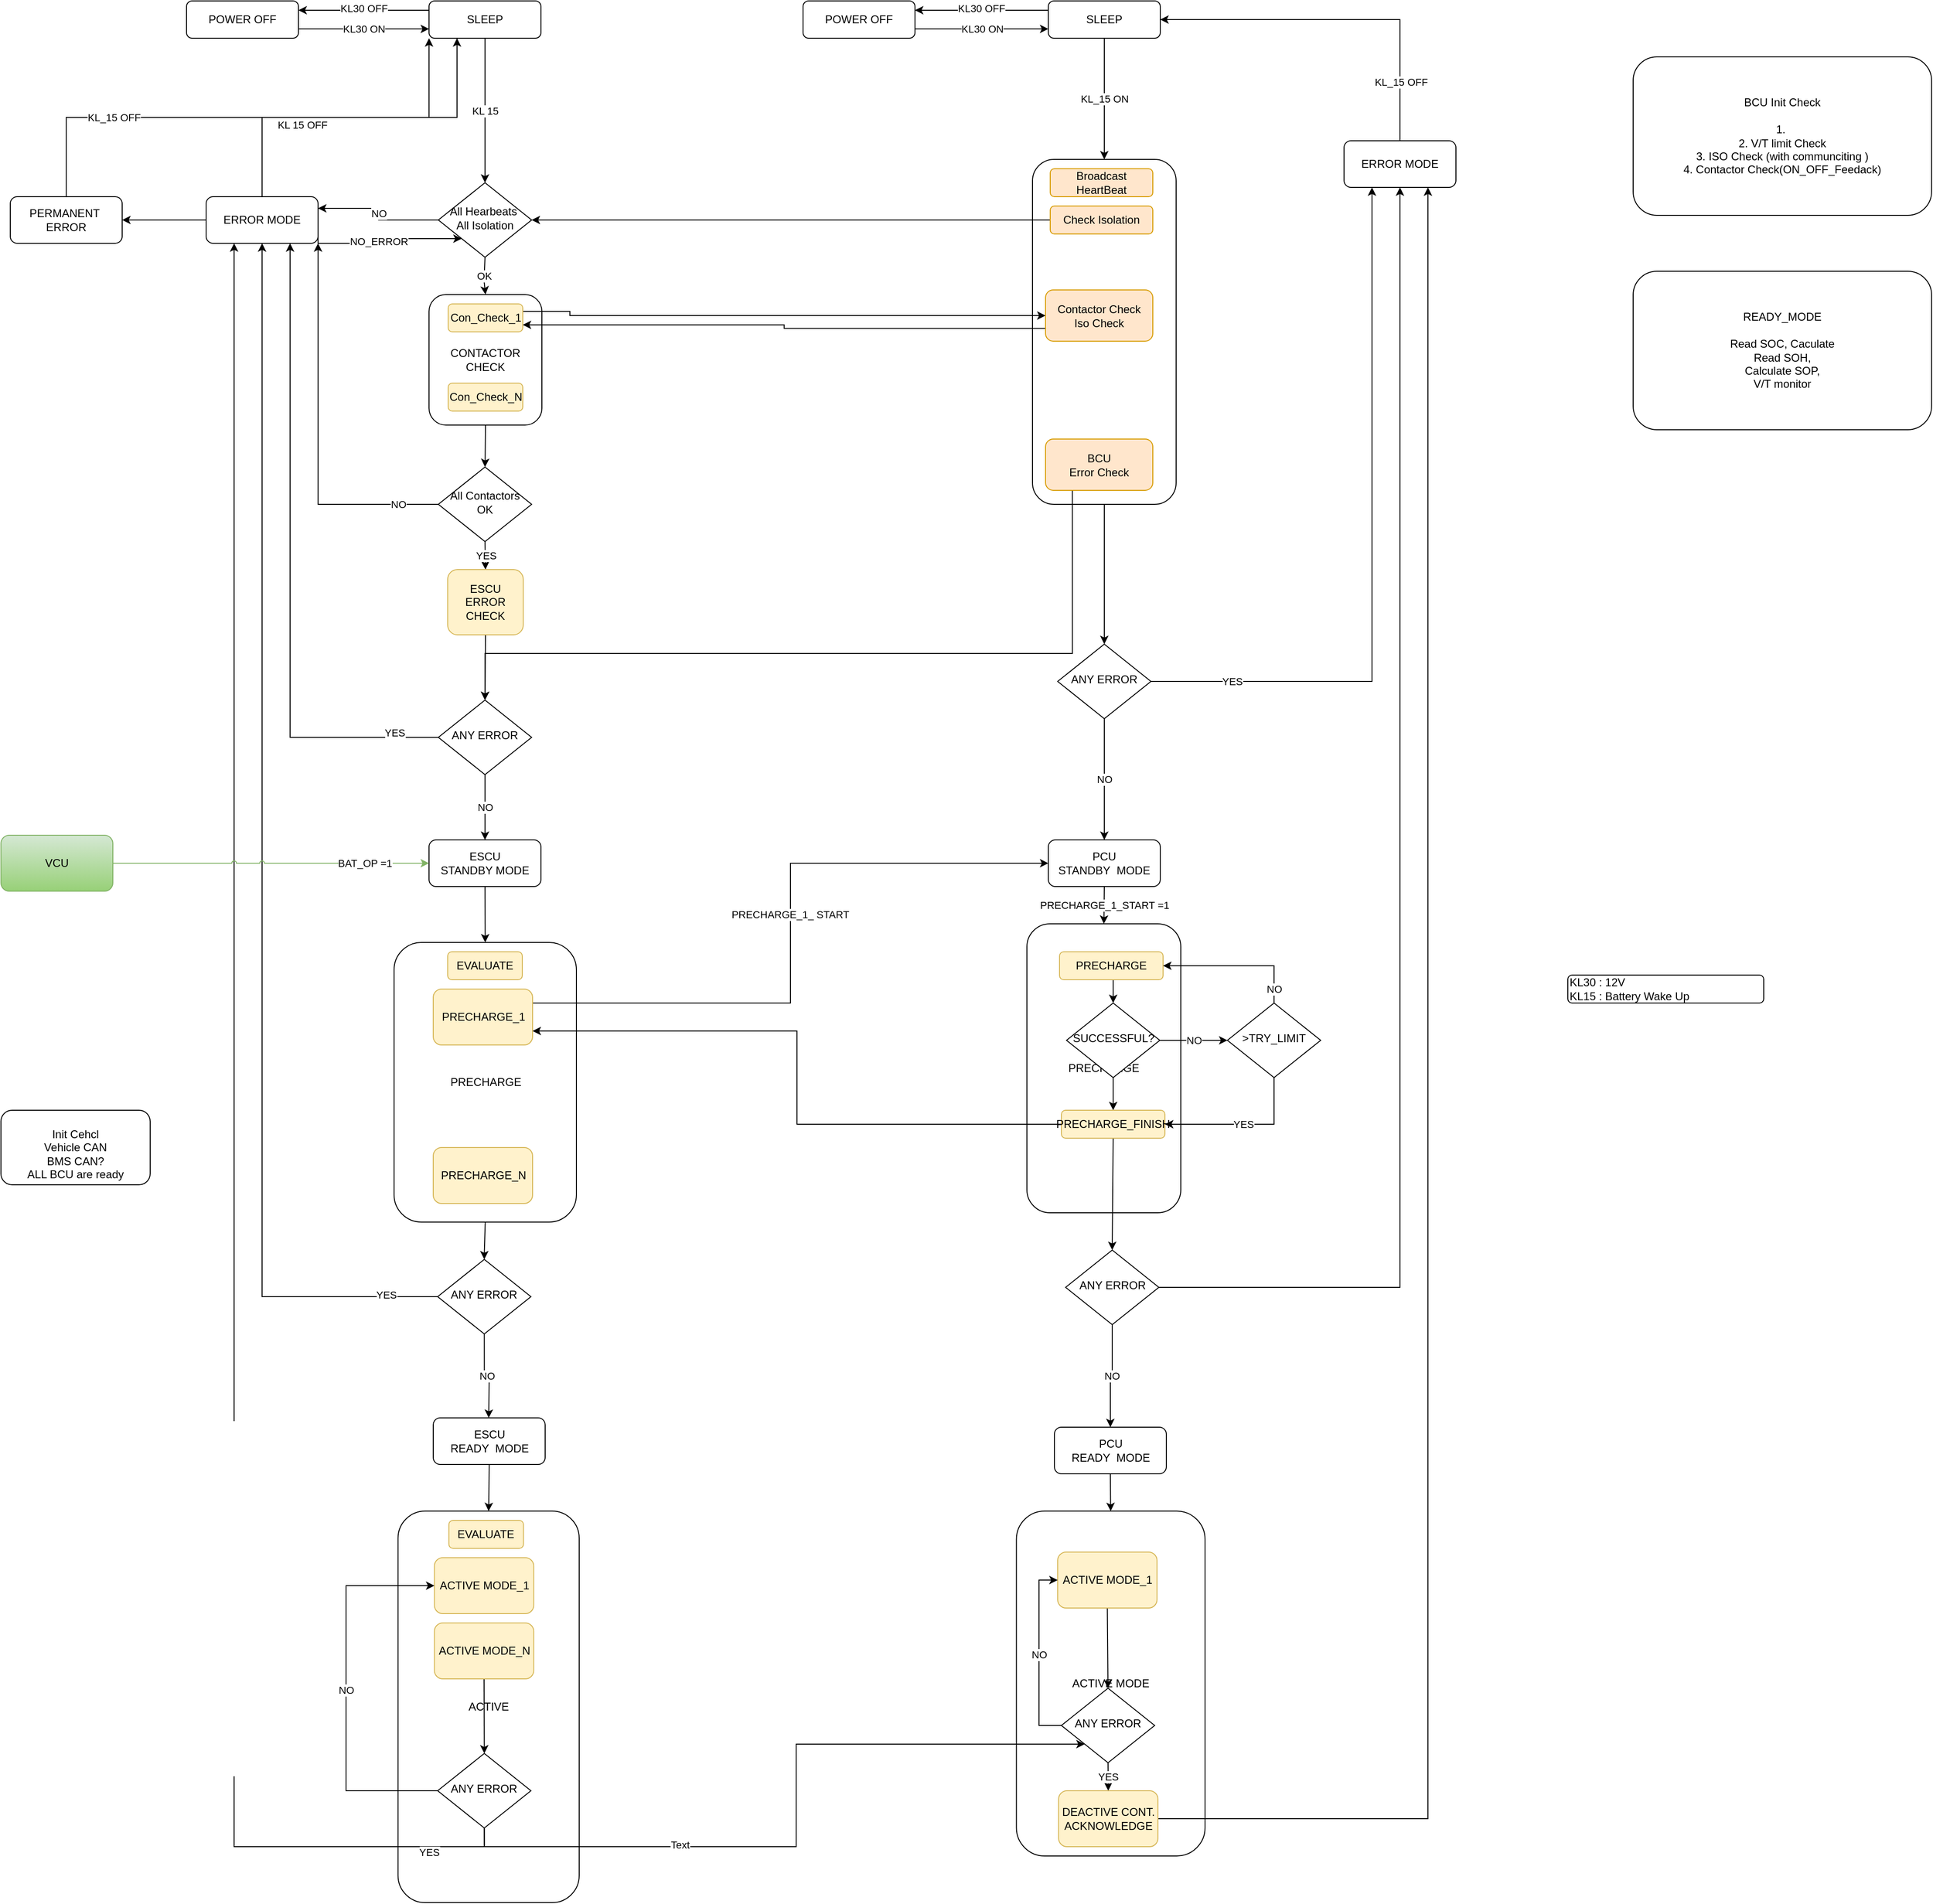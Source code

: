 <mxfile version="14.5.6" type="github" pages="4">
  <diagram id="C5RBs43oDa-KdzZeNtuy" name="Page-1">
    <mxGraphModel dx="1045" dy="720" grid="1" gridSize="10" guides="1" tooltips="1" connect="1" arrows="1" fold="1" page="1" pageScale="1" pageWidth="827" pageHeight="1169" math="0" shadow="0">
      <root>
        <mxCell id="WIyWlLk6GJQsqaUBKTNV-0" />
        <mxCell id="WIyWlLk6GJQsqaUBKTNV-1" parent="WIyWlLk6GJQsqaUBKTNV-0" />
        <mxCell id="knYrjemtc0tiyjtiQurs-2" value="KL30 ON" style="edgeStyle=orthogonalEdgeStyle;rounded=0;orthogonalLoop=1;jettySize=auto;html=1;exitX=1;exitY=0.75;exitDx=0;exitDy=0;entryX=0;entryY=0.75;entryDx=0;entryDy=0;" edge="1" parent="WIyWlLk6GJQsqaUBKTNV-1" source="WIyWlLk6GJQsqaUBKTNV-3" target="knYrjemtc0tiyjtiQurs-0">
          <mxGeometry relative="1" as="geometry">
            <Array as="points">
              <mxPoint x="409" y="90" />
              <mxPoint x="409" y="90" />
            </Array>
          </mxGeometry>
        </mxCell>
        <mxCell id="WIyWlLk6GJQsqaUBKTNV-3" value="POWER OFF" style="rounded=1;whiteSpace=wrap;html=1;fontSize=12;glass=0;strokeWidth=1;shadow=0;" parent="WIyWlLk6GJQsqaUBKTNV-1" vertex="1">
          <mxGeometry x="209" y="60" width="120" height="40" as="geometry" />
        </mxCell>
        <mxCell id="knYrjemtc0tiyjtiQurs-3" style="edgeStyle=orthogonalEdgeStyle;rounded=0;orthogonalLoop=1;jettySize=auto;html=1;exitX=0;exitY=0.25;exitDx=0;exitDy=0;entryX=1;entryY=0.25;entryDx=0;entryDy=0;" edge="1" parent="WIyWlLk6GJQsqaUBKTNV-1" source="knYrjemtc0tiyjtiQurs-0" target="WIyWlLk6GJQsqaUBKTNV-3">
          <mxGeometry relative="1" as="geometry" />
        </mxCell>
        <mxCell id="knYrjemtc0tiyjtiQurs-4" value="KL30 OFF" style="edgeLabel;html=1;align=center;verticalAlign=middle;resizable=0;points=[];" vertex="1" connectable="0" parent="knYrjemtc0tiyjtiQurs-3">
          <mxGeometry x="0.243" y="-2" relative="1" as="geometry">
            <mxPoint x="17" as="offset" />
          </mxGeometry>
        </mxCell>
        <mxCell id="knYrjemtc0tiyjtiQurs-6" value="KL 15" style="edgeStyle=orthogonalEdgeStyle;rounded=0;orthogonalLoop=1;jettySize=auto;html=1;exitX=0.5;exitY=1;exitDx=0;exitDy=0;entryX=0.5;entryY=0;entryDx=0;entryDy=0;" edge="1" parent="WIyWlLk6GJQsqaUBKTNV-1" source="knYrjemtc0tiyjtiQurs-0" target="Pi1Z-E_rB7zdSMsgQmcl-2">
          <mxGeometry relative="1" as="geometry">
            <mxPoint x="529" y="140" as="targetPoint" />
          </mxGeometry>
        </mxCell>
        <mxCell id="knYrjemtc0tiyjtiQurs-0" value="SLEEP" style="rounded=1;whiteSpace=wrap;html=1;fontSize=12;glass=0;strokeWidth=1;shadow=0;" vertex="1" parent="WIyWlLk6GJQsqaUBKTNV-1">
          <mxGeometry x="469" y="60" width="120" height="40" as="geometry" />
        </mxCell>
        <mxCell id="aUSHLzcYX4MqDzXcXwPa-1" value="&lt;br&gt;Init Cehcl&lt;br&gt;Vehicle CAN&lt;br&gt;BMS CAN?&lt;br&gt;ALL BCU are ready" style="rounded=1;whiteSpace=wrap;html=1;fontSize=12;glass=0;strokeWidth=1;shadow=0;" vertex="1" parent="WIyWlLk6GJQsqaUBKTNV-1">
          <mxGeometry x="10" y="1250" width="160" height="80" as="geometry" />
        </mxCell>
        <mxCell id="Pi1Z-E_rB7zdSMsgQmcl-104" style="edgeStyle=orthogonalEdgeStyle;rounded=0;jumpStyle=arc;jumpSize=5;orthogonalLoop=1;jettySize=auto;html=1;exitX=1;exitY=0.5;exitDx=0;exitDy=0;entryX=0;entryY=0.5;entryDx=0;entryDy=0;endArrow=classic;endFill=1;strokeColor=#000000;strokeWidth=1;" edge="1" parent="WIyWlLk6GJQsqaUBKTNV-1" source="aUSHLzcYX4MqDzXcXwPa-3" target="Pi1Z-E_rB7zdSMsgQmcl-99">
          <mxGeometry relative="1" as="geometry" />
        </mxCell>
        <mxCell id="Pi1Z-E_rB7zdSMsgQmcl-105" style="edgeStyle=orthogonalEdgeStyle;rounded=0;jumpStyle=arc;jumpSize=5;orthogonalLoop=1;jettySize=auto;html=1;exitX=0.5;exitY=1;exitDx=0;exitDy=0;entryX=0.25;entryY=1;entryDx=0;entryDy=0;endArrow=classic;endFill=1;strokeColor=#000000;strokeWidth=1;" edge="1" parent="WIyWlLk6GJQsqaUBKTNV-1" source="aUSHLzcYX4MqDzXcXwPa-3" target="knYrjemtc0tiyjtiQurs-0">
          <mxGeometry relative="1" as="geometry" />
        </mxCell>
        <mxCell id="Pi1Z-E_rB7zdSMsgQmcl-106" value="KL 15 OFF" style="edgeLabel;html=1;align=center;verticalAlign=middle;resizable=0;points=[];" vertex="1" connectable="0" parent="Pi1Z-E_rB7zdSMsgQmcl-105">
          <mxGeometry x="-0.326" y="-8" relative="1" as="geometry">
            <mxPoint as="offset" />
          </mxGeometry>
        </mxCell>
        <mxCell id="Pi1Z-E_rB7zdSMsgQmcl-114" value="NO_ERROR" style="edgeStyle=orthogonalEdgeStyle;rounded=0;jumpStyle=arc;jumpSize=5;orthogonalLoop=1;jettySize=auto;html=1;exitX=0;exitY=0.5;exitDx=0;exitDy=0;entryX=0;entryY=1;entryDx=0;entryDy=0;endArrow=classic;endFill=1;strokeColor=#000000;strokeWidth=1;" edge="1" parent="WIyWlLk6GJQsqaUBKTNV-1" source="aUSHLzcYX4MqDzXcXwPa-3" target="Pi1Z-E_rB7zdSMsgQmcl-2">
          <mxGeometry relative="1" as="geometry">
            <Array as="points">
              <mxPoint x="350" y="320" />
              <mxPoint x="415" y="320" />
              <mxPoint x="415" y="315" />
            </Array>
          </mxGeometry>
        </mxCell>
        <mxCell id="aUSHLzcYX4MqDzXcXwPa-3" value="ERROR MODE" style="rounded=1;whiteSpace=wrap;html=1;fontSize=12;glass=0;strokeWidth=1;shadow=0;direction=west;" vertex="1" parent="WIyWlLk6GJQsqaUBKTNV-1">
          <mxGeometry x="230" y="270" width="120" height="50" as="geometry" />
        </mxCell>
        <mxCell id="aUSHLzcYX4MqDzXcXwPa-31" value="KL30 ON" style="edgeStyle=orthogonalEdgeStyle;rounded=0;orthogonalLoop=1;jettySize=auto;html=1;exitX=1;exitY=0.75;exitDx=0;exitDy=0;entryX=0;entryY=0.75;entryDx=0;entryDy=0;" edge="1" parent="WIyWlLk6GJQsqaUBKTNV-1" source="aUSHLzcYX4MqDzXcXwPa-32" target="aUSHLzcYX4MqDzXcXwPa-41">
          <mxGeometry relative="1" as="geometry">
            <Array as="points">
              <mxPoint x="1070" y="90" />
              <mxPoint x="1070" y="90" />
            </Array>
          </mxGeometry>
        </mxCell>
        <mxCell id="aUSHLzcYX4MqDzXcXwPa-32" value="POWER OFF" style="rounded=1;whiteSpace=wrap;html=1;fontSize=12;glass=0;strokeWidth=1;shadow=0;" vertex="1" parent="WIyWlLk6GJQsqaUBKTNV-1">
          <mxGeometry x="870" y="60" width="120" height="40" as="geometry" />
        </mxCell>
        <mxCell id="aUSHLzcYX4MqDzXcXwPa-38" style="edgeStyle=orthogonalEdgeStyle;rounded=0;orthogonalLoop=1;jettySize=auto;html=1;exitX=0;exitY=0.25;exitDx=0;exitDy=0;entryX=1;entryY=0.25;entryDx=0;entryDy=0;" edge="1" parent="WIyWlLk6GJQsqaUBKTNV-1" source="aUSHLzcYX4MqDzXcXwPa-41" target="aUSHLzcYX4MqDzXcXwPa-32">
          <mxGeometry relative="1" as="geometry" />
        </mxCell>
        <mxCell id="aUSHLzcYX4MqDzXcXwPa-39" value="KL30 OFF" style="edgeLabel;html=1;align=center;verticalAlign=middle;resizable=0;points=[];" vertex="1" connectable="0" parent="aUSHLzcYX4MqDzXcXwPa-38">
          <mxGeometry x="0.243" y="-2" relative="1" as="geometry">
            <mxPoint x="17" as="offset" />
          </mxGeometry>
        </mxCell>
        <mxCell id="uAL_KZDHw_pqN7nu441c-18" value="KL_15 ON" style="edgeStyle=none;rounded=0;jumpStyle=arc;jumpSize=5;orthogonalLoop=1;jettySize=auto;html=1;exitX=0.5;exitY=1;exitDx=0;exitDy=0;entryX=0.5;entryY=0;entryDx=0;entryDy=0;endArrow=classic;endFill=1;strokeColor=#000000;strokeWidth=1;" edge="1" parent="WIyWlLk6GJQsqaUBKTNV-1" source="aUSHLzcYX4MqDzXcXwPa-41" target="aUSHLzcYX4MqDzXcXwPa-43">
          <mxGeometry relative="1" as="geometry" />
        </mxCell>
        <mxCell id="aUSHLzcYX4MqDzXcXwPa-41" value="SLEEP" style="rounded=1;whiteSpace=wrap;html=1;fontSize=12;glass=0;strokeWidth=1;shadow=0;" vertex="1" parent="WIyWlLk6GJQsqaUBKTNV-1">
          <mxGeometry x="1133" y="60" width="120" height="40" as="geometry" />
        </mxCell>
        <mxCell id="aUSHLzcYX4MqDzXcXwPa-42" value="KL30 : 12V&lt;br&gt;KL15 : Battery Wake Up" style="rounded=1;whiteSpace=wrap;html=1;fontSize=12;glass=0;strokeWidth=1;shadow=0;align=left;" vertex="1" parent="WIyWlLk6GJQsqaUBKTNV-1">
          <mxGeometry x="1690" y="1105" width="210" height="30" as="geometry" />
        </mxCell>
        <mxCell id="Pi1Z-E_rB7zdSMsgQmcl-26" style="edgeStyle=orthogonalEdgeStyle;rounded=0;jumpStyle=arc;jumpSize=5;orthogonalLoop=1;jettySize=auto;html=1;exitX=0.5;exitY=1;exitDx=0;exitDy=0;entryX=0.5;entryY=0;entryDx=0;entryDy=0;endArrow=classic;endFill=1;strokeColor=#000000;strokeWidth=1;" edge="1" parent="WIyWlLk6GJQsqaUBKTNV-1" source="aUSHLzcYX4MqDzXcXwPa-43" target="Pi1Z-E_rB7zdSMsgQmcl-25">
          <mxGeometry relative="1" as="geometry" />
        </mxCell>
        <mxCell id="aUSHLzcYX4MqDzXcXwPa-43" value="BCU_INIT" style="rounded=1;whiteSpace=wrap;html=1;fontSize=12;glass=0;strokeWidth=1;shadow=0;" vertex="1" parent="WIyWlLk6GJQsqaUBKTNV-1">
          <mxGeometry x="1116" y="230" width="154" height="370" as="geometry" />
        </mxCell>
        <mxCell id="aUSHLzcYX4MqDzXcXwPa-44" value="ERROR MODE" style="rounded=1;whiteSpace=wrap;html=1;fontSize=12;glass=0;strokeWidth=1;shadow=0;" vertex="1" parent="WIyWlLk6GJQsqaUBKTNV-1">
          <mxGeometry x="1450" y="210" width="120" height="50" as="geometry" />
        </mxCell>
        <mxCell id="aUSHLzcYX4MqDzXcXwPa-48" value="BCU Init Check&lt;br&gt;&lt;br&gt;1.&amp;nbsp;&lt;br&gt;2. V/T limit Check&lt;br&gt;3. ISO Check (with communciting )&lt;br&gt;4. Contactor Check(ON_OFF_Feedack)" style="rounded=1;whiteSpace=wrap;html=1;fontSize=12;glass=0;strokeWidth=1;shadow=0;" vertex="1" parent="WIyWlLk6GJQsqaUBKTNV-1">
          <mxGeometry x="1760" y="120" width="320" height="170" as="geometry" />
        </mxCell>
        <mxCell id="aUSHLzcYX4MqDzXcXwPa-49" value="READY_MODE&lt;br&gt;&lt;br&gt;Read SOC, Caculate&lt;br&gt;Read SOH,&lt;br&gt;Calculate SOP,&lt;br&gt;V/T monitor" style="rounded=1;whiteSpace=wrap;html=1;fontSize=12;glass=0;strokeWidth=1;shadow=0;" vertex="1" parent="WIyWlLk6GJQsqaUBKTNV-1">
          <mxGeometry x="1760" y="350" width="320" height="170" as="geometry" />
        </mxCell>
        <mxCell id="ViRjyvhKcLmsxNrdw0dP-0" value="ESU_OPERATE=0" style="edgeStyle=orthogonalEdgeStyle;rounded=0;orthogonalLoop=1;jettySize=auto;html=1;exitX=0.75;exitY=1;exitDx=0;exitDy=0;entryX=1;entryY=0.5;entryDx=0;entryDy=0;" edge="1" parent="WIyWlLk6GJQsqaUBKTNV-1" source="aUSHLzcYX4MqDzXcXwPa-54">
          <mxGeometry x="0.196" relative="1" as="geometry">
            <mxPoint x="639" y="1740" as="targetPoint" />
            <Array as="points">
              <mxPoint x="609" y="1925.14" />
              <mxPoint x="790" y="1925.14" />
              <mxPoint x="790" y="1740.14" />
            </Array>
            <mxPoint y="-1" as="offset" />
          </mxGeometry>
        </mxCell>
        <mxCell id="aUSHLzcYX4MqDzXcXwPa-83" style="edgeStyle=orthogonalEdgeStyle;rounded=0;orthogonalLoop=1;jettySize=auto;html=1;exitX=0.5;exitY=0;exitDx=0;exitDy=0;entryX=1;entryY=0.5;entryDx=0;entryDy=0;" edge="1" parent="WIyWlLk6GJQsqaUBKTNV-1" source="aUSHLzcYX4MqDzXcXwPa-44" target="aUSHLzcYX4MqDzXcXwPa-41">
          <mxGeometry relative="1" as="geometry">
            <mxPoint x="1650" y="375" as="sourcePoint" />
          </mxGeometry>
        </mxCell>
        <mxCell id="aUSHLzcYX4MqDzXcXwPa-84" value="KL_15 OFF" style="edgeLabel;html=1;align=center;verticalAlign=middle;resizable=0;points=[];" vertex="1" connectable="0" parent="aUSHLzcYX4MqDzXcXwPa-83">
          <mxGeometry x="-0.666" y="-1" relative="1" as="geometry">
            <mxPoint y="1" as="offset" />
          </mxGeometry>
        </mxCell>
        <mxCell id="uAL_KZDHw_pqN7nu441c-19" value="Broadcast HeartBeat" style="rounded=1;whiteSpace=wrap;html=1;strokeColor=#d79b00;fillColor=#ffe6cc;" vertex="1" parent="WIyWlLk6GJQsqaUBKTNV-1">
          <mxGeometry x="1135" y="240" width="110" height="30" as="geometry" />
        </mxCell>
        <mxCell id="Pi1Z-E_rB7zdSMsgQmcl-1" style="edgeStyle=none;rounded=0;jumpStyle=arc;jumpSize=5;orthogonalLoop=1;jettySize=auto;html=1;exitX=0;exitY=0.5;exitDx=0;exitDy=0;endArrow=classic;endFill=1;strokeColor=#000000;strokeWidth=1;entryX=1;entryY=0.5;entryDx=0;entryDy=0;" edge="1" parent="WIyWlLk6GJQsqaUBKTNV-1" source="Pi1Z-E_rB7zdSMsgQmcl-0" target="Pi1Z-E_rB7zdSMsgQmcl-2">
          <mxGeometry relative="1" as="geometry">
            <mxPoint x="840" y="290" as="targetPoint" />
          </mxGeometry>
        </mxCell>
        <mxCell id="Pi1Z-E_rB7zdSMsgQmcl-0" value="Check Isolation" style="rounded=1;whiteSpace=wrap;html=1;strokeColor=#d79b00;fillColor=#ffe6cc;" vertex="1" parent="WIyWlLk6GJQsqaUBKTNV-1">
          <mxGeometry x="1135" y="280" width="110" height="30" as="geometry" />
        </mxCell>
        <mxCell id="Pi1Z-E_rB7zdSMsgQmcl-4" value="OK" style="edgeStyle=none;rounded=0;jumpStyle=arc;jumpSize=5;orthogonalLoop=1;jettySize=auto;html=1;exitX=0.5;exitY=1;exitDx=0;exitDy=0;endArrow=classic;endFill=1;strokeColor=#000000;strokeWidth=1;entryX=0.5;entryY=1;entryDx=0;entryDy=0;" edge="1" parent="WIyWlLk6GJQsqaUBKTNV-1" source="Pi1Z-E_rB7zdSMsgQmcl-2" target="Pi1Z-E_rB7zdSMsgQmcl-5">
          <mxGeometry relative="1" as="geometry">
            <mxPoint x="528.333" y="370" as="targetPoint" />
            <Array as="points">
              <mxPoint x="528" y="360" />
            </Array>
          </mxGeometry>
        </mxCell>
        <mxCell id="Pi1Z-E_rB7zdSMsgQmcl-119" value="NO" style="edgeStyle=orthogonalEdgeStyle;rounded=0;jumpStyle=arc;jumpSize=5;orthogonalLoop=1;jettySize=auto;html=1;exitX=0;exitY=0.5;exitDx=0;exitDy=0;entryX=0;entryY=0.75;entryDx=0;entryDy=0;endArrow=classic;endFill=1;strokeColor=#000000;strokeWidth=1;" edge="1" parent="WIyWlLk6GJQsqaUBKTNV-1" source="Pi1Z-E_rB7zdSMsgQmcl-2" target="aUSHLzcYX4MqDzXcXwPa-3">
          <mxGeometry relative="1" as="geometry">
            <Array as="points">
              <mxPoint x="415" y="295" />
              <mxPoint x="415" y="283" />
            </Array>
          </mxGeometry>
        </mxCell>
        <mxCell id="Pi1Z-E_rB7zdSMsgQmcl-2" value="All Hearbeats&amp;nbsp;&lt;br&gt;All Isolation" style="rhombus;whiteSpace=wrap;html=1;shadow=0;fontFamily=Helvetica;fontSize=12;align=center;strokeWidth=1;spacing=6;spacingTop=-4;" vertex="1" parent="WIyWlLk6GJQsqaUBKTNV-1">
          <mxGeometry x="479" y="255" width="100" height="80" as="geometry" />
        </mxCell>
        <mxCell id="Pi1Z-E_rB7zdSMsgQmcl-16" style="edgeStyle=orthogonalEdgeStyle;rounded=0;jumpStyle=arc;jumpSize=5;orthogonalLoop=1;jettySize=auto;html=1;exitX=0.5;exitY=0;exitDx=0;exitDy=0;entryX=0.5;entryY=0;entryDx=0;entryDy=0;endArrow=classic;endFill=1;strokeColor=#000000;strokeWidth=1;" edge="1" parent="WIyWlLk6GJQsqaUBKTNV-1" source="Pi1Z-E_rB7zdSMsgQmcl-5" target="Pi1Z-E_rB7zdSMsgQmcl-15">
          <mxGeometry relative="1" as="geometry" />
        </mxCell>
        <mxCell id="Pi1Z-E_rB7zdSMsgQmcl-5" value="CONTACTOR CHECK" style="rounded=1;whiteSpace=wrap;html=1;fontSize=12;glass=0;strokeWidth=1;shadow=0;direction=west;" vertex="1" parent="WIyWlLk6GJQsqaUBKTNV-1">
          <mxGeometry x="469" y="375" width="121" height="140" as="geometry" />
        </mxCell>
        <mxCell id="Pi1Z-E_rB7zdSMsgQmcl-9" style="edgeStyle=orthogonalEdgeStyle;rounded=0;jumpStyle=arc;jumpSize=5;orthogonalLoop=1;jettySize=auto;html=1;exitX=1;exitY=0.5;exitDx=0;exitDy=0;endArrow=classic;endFill=1;strokeColor=#000000;strokeWidth=1;entryX=0;entryY=0.5;entryDx=0;entryDy=0;" edge="1" parent="WIyWlLk6GJQsqaUBKTNV-1" source="Pi1Z-E_rB7zdSMsgQmcl-6" target="Pi1Z-E_rB7zdSMsgQmcl-8">
          <mxGeometry relative="1" as="geometry">
            <mxPoint x="1111.111" y="370" as="targetPoint" />
            <Array as="points">
              <mxPoint x="570" y="393" />
              <mxPoint x="620" y="393" />
              <mxPoint x="620" y="398" />
            </Array>
          </mxGeometry>
        </mxCell>
        <mxCell id="Pi1Z-E_rB7zdSMsgQmcl-6" value="Con_Check_1" style="rounded=1;whiteSpace=wrap;html=1;strokeColor=#d6b656;fillColor=#fff2cc;" vertex="1" parent="WIyWlLk6GJQsqaUBKTNV-1">
          <mxGeometry x="489.5" y="385" width="80" height="30" as="geometry" />
        </mxCell>
        <mxCell id="Pi1Z-E_rB7zdSMsgQmcl-10" style="edgeStyle=orthogonalEdgeStyle;rounded=0;jumpStyle=arc;jumpSize=5;orthogonalLoop=1;jettySize=auto;html=1;exitX=0;exitY=0.75;exitDx=0;exitDy=0;endArrow=classic;endFill=1;strokeColor=#000000;strokeWidth=1;entryX=1;entryY=0.75;entryDx=0;entryDy=0;" edge="1" parent="WIyWlLk6GJQsqaUBKTNV-1" source="Pi1Z-E_rB7zdSMsgQmcl-8" target="Pi1Z-E_rB7zdSMsgQmcl-6">
          <mxGeometry relative="1" as="geometry">
            <mxPoint x="640.0" y="440" as="targetPoint" />
          </mxGeometry>
        </mxCell>
        <mxCell id="Pi1Z-E_rB7zdSMsgQmcl-8" value="Contactor Check&lt;br&gt;Iso Check" style="rounded=1;whiteSpace=wrap;html=1;strokeColor=#d79b00;fillColor=#ffe6cc;" vertex="1" parent="WIyWlLk6GJQsqaUBKTNV-1">
          <mxGeometry x="1130" y="370" width="115" height="55" as="geometry" />
        </mxCell>
        <mxCell id="Pi1Z-E_rB7zdSMsgQmcl-14" value="Con_Check_N" style="rounded=1;whiteSpace=wrap;html=1;strokeColor=#d6b656;fillColor=#fff2cc;" vertex="1" parent="WIyWlLk6GJQsqaUBKTNV-1">
          <mxGeometry x="489.5" y="470" width="80" height="30" as="geometry" />
        </mxCell>
        <mxCell id="Pi1Z-E_rB7zdSMsgQmcl-32" value="YES" style="edgeStyle=orthogonalEdgeStyle;rounded=0;jumpStyle=arc;jumpSize=5;orthogonalLoop=1;jettySize=auto;html=1;exitX=0.5;exitY=1;exitDx=0;exitDy=0;entryX=0.5;entryY=0;entryDx=0;entryDy=0;endArrow=classic;endFill=1;strokeColor=#000000;strokeWidth=1;" edge="1" parent="WIyWlLk6GJQsqaUBKTNV-1" source="Pi1Z-E_rB7zdSMsgQmcl-15" target="Pi1Z-E_rB7zdSMsgQmcl-31">
          <mxGeometry relative="1" as="geometry" />
        </mxCell>
        <mxCell id="Pi1Z-E_rB7zdSMsgQmcl-117" style="edgeStyle=orthogonalEdgeStyle;rounded=0;jumpStyle=arc;jumpSize=5;orthogonalLoop=1;jettySize=auto;html=1;exitX=0;exitY=0.5;exitDx=0;exitDy=0;entryX=0;entryY=0;entryDx=0;entryDy=0;endArrow=classic;endFill=1;strokeColor=#000000;strokeWidth=1;" edge="1" parent="WIyWlLk6GJQsqaUBKTNV-1" source="Pi1Z-E_rB7zdSMsgQmcl-15" target="aUSHLzcYX4MqDzXcXwPa-3">
          <mxGeometry relative="1" as="geometry" />
        </mxCell>
        <mxCell id="Pi1Z-E_rB7zdSMsgQmcl-118" value="NO" style="edgeLabel;html=1;align=center;verticalAlign=middle;resizable=0;points=[];" vertex="1" connectable="0" parent="Pi1Z-E_rB7zdSMsgQmcl-117">
          <mxGeometry x="-0.793" relative="1" as="geometry">
            <mxPoint x="-1" as="offset" />
          </mxGeometry>
        </mxCell>
        <mxCell id="Pi1Z-E_rB7zdSMsgQmcl-15" value="All Contactors OK" style="rhombus;whiteSpace=wrap;html=1;shadow=0;fontFamily=Helvetica;fontSize=12;align=center;strokeWidth=1;spacing=6;spacingTop=-4;" vertex="1" parent="WIyWlLk6GJQsqaUBKTNV-1">
          <mxGeometry x="479" y="560" width="100" height="80" as="geometry" />
        </mxCell>
        <mxCell id="Pi1Z-E_rB7zdSMsgQmcl-40" style="edgeStyle=orthogonalEdgeStyle;rounded=0;jumpStyle=arc;jumpSize=5;orthogonalLoop=1;jettySize=auto;html=1;exitX=0.5;exitY=1;exitDx=0;exitDy=0;entryX=0.5;entryY=0;entryDx=0;entryDy=0;endArrow=classic;endFill=1;strokeColor=#000000;strokeWidth=1;" edge="1" parent="WIyWlLk6GJQsqaUBKTNV-1" source="Pi1Z-E_rB7zdSMsgQmcl-20" target="Pi1Z-E_rB7zdSMsgQmcl-39">
          <mxGeometry relative="1" as="geometry" />
        </mxCell>
        <mxCell id="Pi1Z-E_rB7zdSMsgQmcl-20" value="ESCU&lt;br&gt;STANDBY MODE" style="rounded=1;whiteSpace=wrap;html=1;fontSize=12;glass=0;strokeWidth=1;shadow=0;" vertex="1" parent="WIyWlLk6GJQsqaUBKTNV-1">
          <mxGeometry x="469" y="960" width="120" height="50" as="geometry" />
        </mxCell>
        <mxCell id="Pi1Z-E_rB7zdSMsgQmcl-33" style="edgeStyle=orthogonalEdgeStyle;rounded=0;jumpStyle=arc;jumpSize=5;orthogonalLoop=1;jettySize=auto;html=1;exitX=0.25;exitY=1;exitDx=0;exitDy=0;entryX=0.5;entryY=0;entryDx=0;entryDy=0;endArrow=classic;endFill=1;strokeColor=#000000;strokeWidth=1;" edge="1" parent="WIyWlLk6GJQsqaUBKTNV-1" source="Pi1Z-E_rB7zdSMsgQmcl-23" target="Pi1Z-E_rB7zdSMsgQmcl-30">
          <mxGeometry relative="1" as="geometry">
            <Array as="points">
              <mxPoint x="1159" y="760" />
              <mxPoint x="529" y="760" />
            </Array>
          </mxGeometry>
        </mxCell>
        <mxCell id="Pi1Z-E_rB7zdSMsgQmcl-23" value="BCU&lt;br&gt;Error Check" style="rounded=1;whiteSpace=wrap;html=1;strokeColor=#d79b00;fillColor=#ffe6cc;" vertex="1" parent="WIyWlLk6GJQsqaUBKTNV-1">
          <mxGeometry x="1130" y="530" width="115" height="55" as="geometry" />
        </mxCell>
        <mxCell id="Pi1Z-E_rB7zdSMsgQmcl-27" style="edgeStyle=orthogonalEdgeStyle;rounded=0;jumpStyle=arc;jumpSize=5;orthogonalLoop=1;jettySize=auto;html=1;exitX=1;exitY=0.5;exitDx=0;exitDy=0;entryX=0.25;entryY=1;entryDx=0;entryDy=0;endArrow=classic;endFill=1;strokeColor=#000000;strokeWidth=1;" edge="1" parent="WIyWlLk6GJQsqaUBKTNV-1" source="Pi1Z-E_rB7zdSMsgQmcl-25" target="aUSHLzcYX4MqDzXcXwPa-44">
          <mxGeometry relative="1" as="geometry" />
        </mxCell>
        <mxCell id="Pi1Z-E_rB7zdSMsgQmcl-36" value="YES" style="edgeLabel;html=1;align=center;verticalAlign=middle;resizable=0;points=[];" vertex="1" connectable="0" parent="Pi1Z-E_rB7zdSMsgQmcl-27">
          <mxGeometry x="-0.775" relative="1" as="geometry">
            <mxPoint as="offset" />
          </mxGeometry>
        </mxCell>
        <mxCell id="Pi1Z-E_rB7zdSMsgQmcl-38" value="NO" style="edgeStyle=orthogonalEdgeStyle;rounded=0;jumpStyle=arc;jumpSize=5;orthogonalLoop=1;jettySize=auto;html=1;exitX=0.5;exitY=1;exitDx=0;exitDy=0;entryX=0.5;entryY=0;entryDx=0;entryDy=0;endArrow=classic;endFill=1;strokeColor=#000000;strokeWidth=1;" edge="1" parent="WIyWlLk6GJQsqaUBKTNV-1" source="Pi1Z-E_rB7zdSMsgQmcl-25" target="Pi1Z-E_rB7zdSMsgQmcl-37">
          <mxGeometry relative="1" as="geometry" />
        </mxCell>
        <mxCell id="Pi1Z-E_rB7zdSMsgQmcl-25" value="ANY ERROR" style="rhombus;whiteSpace=wrap;html=1;shadow=0;fontFamily=Helvetica;fontSize=12;align=center;strokeWidth=1;spacing=6;spacingTop=-4;" vertex="1" parent="WIyWlLk6GJQsqaUBKTNV-1">
          <mxGeometry x="1143" y="750" width="100" height="80" as="geometry" />
        </mxCell>
        <mxCell id="Pi1Z-E_rB7zdSMsgQmcl-35" value="NO" style="edgeStyle=orthogonalEdgeStyle;rounded=0;jumpStyle=arc;jumpSize=5;orthogonalLoop=1;jettySize=auto;html=1;exitX=0.5;exitY=1;exitDx=0;exitDy=0;entryX=0.5;entryY=0;entryDx=0;entryDy=0;endArrow=classic;endFill=1;strokeColor=#000000;strokeWidth=1;" edge="1" parent="WIyWlLk6GJQsqaUBKTNV-1" source="Pi1Z-E_rB7zdSMsgQmcl-30" target="Pi1Z-E_rB7zdSMsgQmcl-20">
          <mxGeometry relative="1" as="geometry" />
        </mxCell>
        <mxCell id="Pi1Z-E_rB7zdSMsgQmcl-100" style="edgeStyle=orthogonalEdgeStyle;rounded=0;jumpStyle=arc;jumpSize=5;orthogonalLoop=1;jettySize=auto;html=1;exitX=0;exitY=0.5;exitDx=0;exitDy=0;entryX=0.25;entryY=0;entryDx=0;entryDy=0;endArrow=classic;endFill=1;strokeColor=#000000;strokeWidth=1;" edge="1" parent="WIyWlLk6GJQsqaUBKTNV-1" source="Pi1Z-E_rB7zdSMsgQmcl-30" target="aUSHLzcYX4MqDzXcXwPa-3">
          <mxGeometry relative="1" as="geometry" />
        </mxCell>
        <mxCell id="Pi1Z-E_rB7zdSMsgQmcl-101" value="YES" style="edgeLabel;html=1;align=center;verticalAlign=middle;resizable=0;points=[];" vertex="1" connectable="0" parent="Pi1Z-E_rB7zdSMsgQmcl-100">
          <mxGeometry x="-0.863" y="-5" relative="1" as="geometry">
            <mxPoint as="offset" />
          </mxGeometry>
        </mxCell>
        <mxCell id="Pi1Z-E_rB7zdSMsgQmcl-30" value="ANY ERROR" style="rhombus;whiteSpace=wrap;html=1;shadow=0;fontFamily=Helvetica;fontSize=12;align=center;strokeWidth=1;spacing=6;spacingTop=-4;" vertex="1" parent="WIyWlLk6GJQsqaUBKTNV-1">
          <mxGeometry x="479" y="810" width="100" height="80" as="geometry" />
        </mxCell>
        <mxCell id="Pi1Z-E_rB7zdSMsgQmcl-34" style="edgeStyle=orthogonalEdgeStyle;rounded=0;jumpStyle=arc;jumpSize=5;orthogonalLoop=1;jettySize=auto;html=1;exitX=0.5;exitY=1;exitDx=0;exitDy=0;entryX=0.5;entryY=0;entryDx=0;entryDy=0;endArrow=classic;endFill=1;strokeColor=#000000;strokeWidth=1;" edge="1" parent="WIyWlLk6GJQsqaUBKTNV-1" source="Pi1Z-E_rB7zdSMsgQmcl-31" target="Pi1Z-E_rB7zdSMsgQmcl-30">
          <mxGeometry relative="1" as="geometry" />
        </mxCell>
        <mxCell id="Pi1Z-E_rB7zdSMsgQmcl-31" value="ESCU&lt;br&gt;ERROR&lt;br&gt;CHECK" style="rounded=1;whiteSpace=wrap;html=1;strokeColor=#d6b656;fillColor=#fff2cc;" vertex="1" parent="WIyWlLk6GJQsqaUBKTNV-1">
          <mxGeometry x="489" y="670" width="81" height="70" as="geometry" />
        </mxCell>
        <mxCell id="Pi1Z-E_rB7zdSMsgQmcl-125" value="PRECHARGE_1_START =1" style="edgeStyle=orthogonalEdgeStyle;rounded=0;jumpStyle=arc;jumpSize=5;orthogonalLoop=1;jettySize=auto;html=1;exitX=0.5;exitY=1;exitDx=0;exitDy=0;endArrow=classic;endFill=1;strokeColor=#000000;strokeWidth=1;" edge="1" parent="WIyWlLk6GJQsqaUBKTNV-1" source="Pi1Z-E_rB7zdSMsgQmcl-37" target="Pi1Z-E_rB7zdSMsgQmcl-48">
          <mxGeometry relative="1" as="geometry" />
        </mxCell>
        <mxCell id="Pi1Z-E_rB7zdSMsgQmcl-37" value="PCU&lt;br&gt;STANDBY&amp;nbsp; MODE" style="rounded=1;whiteSpace=wrap;html=1;fontSize=12;glass=0;strokeWidth=1;shadow=0;" vertex="1" parent="WIyWlLk6GJQsqaUBKTNV-1">
          <mxGeometry x="1133" y="960" width="120" height="50" as="geometry" />
        </mxCell>
        <mxCell id="Pi1Z-E_rB7zdSMsgQmcl-64" style="edgeStyle=orthogonalEdgeStyle;rounded=0;jumpStyle=arc;jumpSize=5;orthogonalLoop=1;jettySize=auto;html=1;exitX=0.5;exitY=1;exitDx=0;exitDy=0;entryX=0.5;entryY=0;entryDx=0;entryDy=0;endArrow=classic;endFill=1;strokeColor=#000000;strokeWidth=1;" edge="1" parent="WIyWlLk6GJQsqaUBKTNV-1" source="Pi1Z-E_rB7zdSMsgQmcl-39" target="Pi1Z-E_rB7zdSMsgQmcl-63">
          <mxGeometry relative="1" as="geometry" />
        </mxCell>
        <mxCell id="Pi1Z-E_rB7zdSMsgQmcl-39" value="PRECHARGE" style="rounded=1;whiteSpace=wrap;html=1;fontSize=12;glass=0;strokeWidth=1;shadow=0;" vertex="1" parent="WIyWlLk6GJQsqaUBKTNV-1">
          <mxGeometry x="431.5" y="1070" width="195.5" height="300" as="geometry" />
        </mxCell>
        <mxCell id="Pi1Z-E_rB7zdSMsgQmcl-45" value="EVALUATE" style="rounded=1;whiteSpace=wrap;html=1;strokeColor=#d6b656;fillColor=#fff2cc;" vertex="1" parent="WIyWlLk6GJQsqaUBKTNV-1">
          <mxGeometry x="489" y="1080" width="80" height="30" as="geometry" />
        </mxCell>
        <mxCell id="Pi1Z-E_rB7zdSMsgQmcl-123" style="edgeStyle=orthogonalEdgeStyle;rounded=0;jumpStyle=arc;jumpSize=5;orthogonalLoop=1;jettySize=auto;html=1;exitX=1;exitY=0.25;exitDx=0;exitDy=0;entryX=0;entryY=0.5;entryDx=0;entryDy=0;endArrow=classic;endFill=1;strokeColor=#000000;strokeWidth=1;" edge="1" parent="WIyWlLk6GJQsqaUBKTNV-1" source="Pi1Z-E_rB7zdSMsgQmcl-46" target="Pi1Z-E_rB7zdSMsgQmcl-37">
          <mxGeometry relative="1" as="geometry" />
        </mxCell>
        <mxCell id="Pi1Z-E_rB7zdSMsgQmcl-124" value="PRECHARGE_1_ START" style="edgeLabel;html=1;align=center;verticalAlign=middle;resizable=0;points=[];" vertex="1" connectable="0" parent="Pi1Z-E_rB7zdSMsgQmcl-123">
          <mxGeometry x="0.059" y="1" relative="1" as="geometry">
            <mxPoint as="offset" />
          </mxGeometry>
        </mxCell>
        <mxCell id="Pi1Z-E_rB7zdSMsgQmcl-46" value="PRECHARGE_1" style="rounded=1;whiteSpace=wrap;html=1;strokeColor=#d6b656;fillColor=#fff2cc;" vertex="1" parent="WIyWlLk6GJQsqaUBKTNV-1">
          <mxGeometry x="473.5" y="1120" width="106.5" height="60" as="geometry" />
        </mxCell>
        <mxCell id="Pi1Z-E_rB7zdSMsgQmcl-48" value="PRECHARGE" style="rounded=1;whiteSpace=wrap;html=1;fontSize=12;glass=0;strokeWidth=1;shadow=0;" vertex="1" parent="WIyWlLk6GJQsqaUBKTNV-1">
          <mxGeometry x="1110" y="1050" width="165" height="310" as="geometry" />
        </mxCell>
        <mxCell id="Pi1Z-E_rB7zdSMsgQmcl-52" style="edgeStyle=orthogonalEdgeStyle;rounded=0;jumpStyle=arc;jumpSize=5;orthogonalLoop=1;jettySize=auto;html=1;exitX=0.5;exitY=1;exitDx=0;exitDy=0;entryX=0.5;entryY=0;entryDx=0;entryDy=0;endArrow=classic;endFill=1;strokeColor=#000000;strokeWidth=1;" edge="1" parent="WIyWlLk6GJQsqaUBKTNV-1" source="Pi1Z-E_rB7zdSMsgQmcl-50" target="Pi1Z-E_rB7zdSMsgQmcl-51">
          <mxGeometry relative="1" as="geometry" />
        </mxCell>
        <mxCell id="Pi1Z-E_rB7zdSMsgQmcl-50" value="PRECHARGE" style="rounded=1;whiteSpace=wrap;html=1;strokeColor=#d6b656;fillColor=#fff2cc;" vertex="1" parent="WIyWlLk6GJQsqaUBKTNV-1">
          <mxGeometry x="1145" y="1080" width="111" height="30" as="geometry" />
        </mxCell>
        <mxCell id="Pi1Z-E_rB7zdSMsgQmcl-54" value="NO" style="edgeStyle=orthogonalEdgeStyle;rounded=0;jumpStyle=arc;jumpSize=5;orthogonalLoop=1;jettySize=auto;html=1;exitX=1;exitY=0.5;exitDx=0;exitDy=0;entryX=0;entryY=0.5;entryDx=0;entryDy=0;endArrow=classic;endFill=1;strokeColor=#000000;strokeWidth=1;" edge="1" parent="WIyWlLk6GJQsqaUBKTNV-1" source="Pi1Z-E_rB7zdSMsgQmcl-51" target="Pi1Z-E_rB7zdSMsgQmcl-53">
          <mxGeometry relative="1" as="geometry" />
        </mxCell>
        <mxCell id="Pi1Z-E_rB7zdSMsgQmcl-57" style="edgeStyle=orthogonalEdgeStyle;rounded=0;jumpStyle=arc;jumpSize=5;orthogonalLoop=1;jettySize=auto;html=1;exitX=0.5;exitY=1;exitDx=0;exitDy=0;endArrow=classic;endFill=1;strokeColor=#000000;strokeWidth=1;" edge="1" parent="WIyWlLk6GJQsqaUBKTNV-1" source="Pi1Z-E_rB7zdSMsgQmcl-51" target="Pi1Z-E_rB7zdSMsgQmcl-56">
          <mxGeometry relative="1" as="geometry" />
        </mxCell>
        <mxCell id="Pi1Z-E_rB7zdSMsgQmcl-51" value="SUCCESSFUL?" style="rhombus;whiteSpace=wrap;html=1;shadow=0;fontFamily=Helvetica;fontSize=12;align=center;strokeWidth=1;spacing=6;spacingTop=-4;" vertex="1" parent="WIyWlLk6GJQsqaUBKTNV-1">
          <mxGeometry x="1152.5" y="1135" width="100" height="80" as="geometry" />
        </mxCell>
        <mxCell id="Pi1Z-E_rB7zdSMsgQmcl-58" value="YES" style="edgeStyle=orthogonalEdgeStyle;rounded=0;jumpStyle=arc;jumpSize=5;orthogonalLoop=1;jettySize=auto;html=1;exitX=0.5;exitY=1;exitDx=0;exitDy=0;entryX=1;entryY=0.5;entryDx=0;entryDy=0;endArrow=classic;endFill=1;strokeColor=#000000;strokeWidth=1;" edge="1" parent="WIyWlLk6GJQsqaUBKTNV-1" source="Pi1Z-E_rB7zdSMsgQmcl-53" target="Pi1Z-E_rB7zdSMsgQmcl-56">
          <mxGeometry relative="1" as="geometry" />
        </mxCell>
        <mxCell id="Pi1Z-E_rB7zdSMsgQmcl-59" value="NO" style="edgeStyle=orthogonalEdgeStyle;rounded=0;jumpStyle=arc;jumpSize=5;orthogonalLoop=1;jettySize=auto;html=1;exitX=0.5;exitY=0;exitDx=0;exitDy=0;entryX=1;entryY=0.5;entryDx=0;entryDy=0;endArrow=classic;endFill=1;strokeColor=#000000;strokeWidth=1;" edge="1" parent="WIyWlLk6GJQsqaUBKTNV-1" source="Pi1Z-E_rB7zdSMsgQmcl-53" target="Pi1Z-E_rB7zdSMsgQmcl-50">
          <mxGeometry x="-0.811" relative="1" as="geometry">
            <mxPoint as="offset" />
          </mxGeometry>
        </mxCell>
        <mxCell id="Pi1Z-E_rB7zdSMsgQmcl-53" value="&amp;gt;TRY_LIMIT" style="rhombus;whiteSpace=wrap;html=1;shadow=0;fontFamily=Helvetica;fontSize=12;align=center;strokeWidth=1;spacing=6;spacingTop=-4;" vertex="1" parent="WIyWlLk6GJQsqaUBKTNV-1">
          <mxGeometry x="1325" y="1135" width="100" height="80" as="geometry" />
        </mxCell>
        <mxCell id="Pi1Z-E_rB7zdSMsgQmcl-61" style="edgeStyle=orthogonalEdgeStyle;rounded=0;jumpStyle=arc;jumpSize=5;orthogonalLoop=1;jettySize=auto;html=1;exitX=0;exitY=0.5;exitDx=0;exitDy=0;entryX=1;entryY=0.75;entryDx=0;entryDy=0;endArrow=classic;endFill=1;strokeColor=#000000;strokeWidth=1;" edge="1" parent="WIyWlLk6GJQsqaUBKTNV-1" source="Pi1Z-E_rB7zdSMsgQmcl-56" target="Pi1Z-E_rB7zdSMsgQmcl-46">
          <mxGeometry relative="1" as="geometry" />
        </mxCell>
        <mxCell id="Pi1Z-E_rB7zdSMsgQmcl-74" style="edgeStyle=orthogonalEdgeStyle;rounded=0;jumpStyle=arc;jumpSize=5;orthogonalLoop=1;jettySize=auto;html=1;exitX=0.5;exitY=1;exitDx=0;exitDy=0;entryX=0.5;entryY=0;entryDx=0;entryDy=0;endArrow=classic;endFill=1;strokeColor=#000000;strokeWidth=1;" edge="1" parent="WIyWlLk6GJQsqaUBKTNV-1" source="Pi1Z-E_rB7zdSMsgQmcl-56" target="Pi1Z-E_rB7zdSMsgQmcl-73">
          <mxGeometry relative="1" as="geometry" />
        </mxCell>
        <mxCell id="Pi1Z-E_rB7zdSMsgQmcl-56" value="PRECHARGE_FINISH" style="rounded=1;whiteSpace=wrap;html=1;strokeColor=#d6b656;fillColor=#fff2cc;" vertex="1" parent="WIyWlLk6GJQsqaUBKTNV-1">
          <mxGeometry x="1147" y="1250" width="111" height="30" as="geometry" />
        </mxCell>
        <mxCell id="Pi1Z-E_rB7zdSMsgQmcl-62" value="PRECHARGE_N" style="rounded=1;whiteSpace=wrap;html=1;strokeColor=#d6b656;fillColor=#fff2cc;" vertex="1" parent="WIyWlLk6GJQsqaUBKTNV-1">
          <mxGeometry x="473.5" y="1290" width="106.5" height="60" as="geometry" />
        </mxCell>
        <mxCell id="Pi1Z-E_rB7zdSMsgQmcl-65" style="edgeStyle=orthogonalEdgeStyle;rounded=0;jumpStyle=arc;jumpSize=5;orthogonalLoop=1;jettySize=auto;html=1;exitX=0;exitY=0.5;exitDx=0;exitDy=0;entryX=0.5;entryY=0;entryDx=0;entryDy=0;endArrow=classic;endFill=1;strokeColor=#000000;strokeWidth=1;" edge="1" parent="WIyWlLk6GJQsqaUBKTNV-1" source="Pi1Z-E_rB7zdSMsgQmcl-63" target="aUSHLzcYX4MqDzXcXwPa-3">
          <mxGeometry relative="1" as="geometry" />
        </mxCell>
        <mxCell id="Pi1Z-E_rB7zdSMsgQmcl-66" value="YES" style="edgeLabel;html=1;align=center;verticalAlign=middle;resizable=0;points=[];" vertex="1" connectable="0" parent="Pi1Z-E_rB7zdSMsgQmcl-65">
          <mxGeometry x="-0.915" y="-2" relative="1" as="geometry">
            <mxPoint as="offset" />
          </mxGeometry>
        </mxCell>
        <mxCell id="Pi1Z-E_rB7zdSMsgQmcl-69" value="NO" style="edgeStyle=orthogonalEdgeStyle;rounded=0;jumpStyle=arc;jumpSize=5;orthogonalLoop=1;jettySize=auto;html=1;exitX=0.5;exitY=1;exitDx=0;exitDy=0;entryX=0.5;entryY=0;entryDx=0;entryDy=0;endArrow=classic;endFill=1;strokeColor=#000000;strokeWidth=1;" edge="1" parent="WIyWlLk6GJQsqaUBKTNV-1" source="Pi1Z-E_rB7zdSMsgQmcl-63">
          <mxGeometry relative="1" as="geometry">
            <mxPoint x="533" y="1580" as="targetPoint" />
          </mxGeometry>
        </mxCell>
        <mxCell id="Pi1Z-E_rB7zdSMsgQmcl-63" value="ANY ERROR" style="rhombus;whiteSpace=wrap;html=1;shadow=0;fontFamily=Helvetica;fontSize=12;align=center;strokeWidth=1;spacing=6;spacingTop=-4;" vertex="1" parent="WIyWlLk6GJQsqaUBKTNV-1">
          <mxGeometry x="478.25" y="1410" width="100" height="80" as="geometry" />
        </mxCell>
        <mxCell id="Pi1Z-E_rB7zdSMsgQmcl-85" style="edgeStyle=orthogonalEdgeStyle;rounded=0;jumpStyle=arc;jumpSize=5;orthogonalLoop=1;jettySize=auto;html=1;exitX=0.5;exitY=1;exitDx=0;exitDy=0;entryX=0.5;entryY=0;entryDx=0;entryDy=0;endArrow=classic;endFill=1;strokeColor=#000000;strokeWidth=1;" edge="1" parent="WIyWlLk6GJQsqaUBKTNV-1" source="Pi1Z-E_rB7zdSMsgQmcl-70" target="Pi1Z-E_rB7zdSMsgQmcl-80">
          <mxGeometry relative="1" as="geometry" />
        </mxCell>
        <mxCell id="Pi1Z-E_rB7zdSMsgQmcl-70" value="ESCU&lt;br&gt;READY&amp;nbsp; MODE" style="rounded=1;whiteSpace=wrap;html=1;fontSize=12;glass=0;strokeWidth=1;shadow=0;" vertex="1" parent="WIyWlLk6GJQsqaUBKTNV-1">
          <mxGeometry x="473.5" y="1580" width="120" height="50" as="geometry" />
        </mxCell>
        <mxCell id="Pi1Z-E_rB7zdSMsgQmcl-88" style="edgeStyle=orthogonalEdgeStyle;rounded=0;jumpStyle=arc;jumpSize=5;orthogonalLoop=1;jettySize=auto;html=1;exitX=0.5;exitY=1;exitDx=0;exitDy=0;entryX=0.5;entryY=0;entryDx=0;entryDy=0;endArrow=classic;endFill=1;strokeColor=#000000;strokeWidth=1;" edge="1" parent="WIyWlLk6GJQsqaUBKTNV-1" source="Pi1Z-E_rB7zdSMsgQmcl-71" target="Pi1Z-E_rB7zdSMsgQmcl-87">
          <mxGeometry relative="1" as="geometry" />
        </mxCell>
        <mxCell id="Pi1Z-E_rB7zdSMsgQmcl-71" value="PCU&lt;br&gt;READY&amp;nbsp; MODE" style="rounded=1;whiteSpace=wrap;html=1;fontSize=12;glass=0;strokeWidth=1;shadow=0;" vertex="1" parent="WIyWlLk6GJQsqaUBKTNV-1">
          <mxGeometry x="1139.5" y="1590" width="120" height="50" as="geometry" />
        </mxCell>
        <mxCell id="Pi1Z-E_rB7zdSMsgQmcl-75" value="NO" style="edgeStyle=orthogonalEdgeStyle;rounded=0;jumpStyle=arc;jumpSize=5;orthogonalLoop=1;jettySize=auto;html=1;exitX=0.5;exitY=1;exitDx=0;exitDy=0;endArrow=classic;endFill=1;strokeColor=#000000;strokeWidth=1;" edge="1" parent="WIyWlLk6GJQsqaUBKTNV-1" source="Pi1Z-E_rB7zdSMsgQmcl-73" target="Pi1Z-E_rB7zdSMsgQmcl-71">
          <mxGeometry relative="1" as="geometry" />
        </mxCell>
        <mxCell id="Pi1Z-E_rB7zdSMsgQmcl-76" style="edgeStyle=orthogonalEdgeStyle;rounded=0;jumpStyle=arc;jumpSize=5;orthogonalLoop=1;jettySize=auto;html=1;exitX=1;exitY=0.5;exitDx=0;exitDy=0;entryX=0.5;entryY=1;entryDx=0;entryDy=0;endArrow=classic;endFill=1;strokeColor=#000000;strokeWidth=1;" edge="1" parent="WIyWlLk6GJQsqaUBKTNV-1" source="Pi1Z-E_rB7zdSMsgQmcl-73" target="aUSHLzcYX4MqDzXcXwPa-44">
          <mxGeometry relative="1" as="geometry" />
        </mxCell>
        <mxCell id="Pi1Z-E_rB7zdSMsgQmcl-73" value="ANY ERROR" style="rhombus;whiteSpace=wrap;html=1;shadow=0;fontFamily=Helvetica;fontSize=12;align=center;strokeWidth=1;spacing=6;spacingTop=-4;" vertex="1" parent="WIyWlLk6GJQsqaUBKTNV-1">
          <mxGeometry x="1151.5" y="1400" width="100" height="80" as="geometry" />
        </mxCell>
        <mxCell id="Pi1Z-E_rB7zdSMsgQmcl-80" value="ACTIVE" style="rounded=1;whiteSpace=wrap;html=1;fontSize=12;glass=0;strokeWidth=1;shadow=0;" vertex="1" parent="WIyWlLk6GJQsqaUBKTNV-1">
          <mxGeometry x="435.75" y="1680" width="194.25" height="420" as="geometry" />
        </mxCell>
        <mxCell id="Pi1Z-E_rB7zdSMsgQmcl-81" value="EVALUATE" style="rounded=1;whiteSpace=wrap;html=1;strokeColor=#d6b656;fillColor=#fff2cc;" vertex="1" parent="WIyWlLk6GJQsqaUBKTNV-1">
          <mxGeometry x="490.25" y="1690" width="80" height="30" as="geometry" />
        </mxCell>
        <mxCell id="Pi1Z-E_rB7zdSMsgQmcl-82" value="ACTIVE MODE_1" style="rounded=1;whiteSpace=wrap;html=1;strokeColor=#d6b656;fillColor=#fff2cc;" vertex="1" parent="WIyWlLk6GJQsqaUBKTNV-1">
          <mxGeometry x="474.75" y="1730" width="106.5" height="60" as="geometry" />
        </mxCell>
        <mxCell id="Pi1Z-E_rB7zdSMsgQmcl-110" style="edgeStyle=orthogonalEdgeStyle;rounded=0;jumpStyle=arc;jumpSize=5;orthogonalLoop=1;jettySize=auto;html=1;exitX=0.5;exitY=1;exitDx=0;exitDy=0;endArrow=classic;endFill=1;strokeColor=#000000;strokeWidth=1;" edge="1" parent="WIyWlLk6GJQsqaUBKTNV-1" source="Pi1Z-E_rB7zdSMsgQmcl-86" target="Pi1Z-E_rB7zdSMsgQmcl-109">
          <mxGeometry relative="1" as="geometry" />
        </mxCell>
        <mxCell id="Pi1Z-E_rB7zdSMsgQmcl-86" value="ACTIVE MODE_N" style="rounded=1;whiteSpace=wrap;html=1;strokeColor=#d6b656;fillColor=#fff2cc;" vertex="1" parent="WIyWlLk6GJQsqaUBKTNV-1">
          <mxGeometry x="474.75" y="1800" width="106.5" height="60" as="geometry" />
        </mxCell>
        <mxCell id="Pi1Z-E_rB7zdSMsgQmcl-87" value="ACTIVE MODE" style="rounded=1;whiteSpace=wrap;html=1;fontSize=12;glass=0;strokeWidth=1;shadow=0;" vertex="1" parent="WIyWlLk6GJQsqaUBKTNV-1">
          <mxGeometry x="1098.75" y="1680" width="202.25" height="370" as="geometry" />
        </mxCell>
        <mxCell id="Pi1Z-E_rB7zdSMsgQmcl-91" style="edgeStyle=orthogonalEdgeStyle;rounded=0;jumpStyle=arc;jumpSize=5;orthogonalLoop=1;jettySize=auto;html=1;exitX=0.5;exitY=1;exitDx=0;exitDy=0;entryX=0.5;entryY=0;entryDx=0;entryDy=0;endArrow=classic;endFill=1;strokeColor=#000000;strokeWidth=1;" edge="1" parent="WIyWlLk6GJQsqaUBKTNV-1" source="Pi1Z-E_rB7zdSMsgQmcl-89" target="Pi1Z-E_rB7zdSMsgQmcl-90">
          <mxGeometry relative="1" as="geometry" />
        </mxCell>
        <mxCell id="Pi1Z-E_rB7zdSMsgQmcl-89" value="ACTIVE MODE_1" style="rounded=1;whiteSpace=wrap;html=1;strokeColor=#d6b656;fillColor=#fff2cc;" vertex="1" parent="WIyWlLk6GJQsqaUBKTNV-1">
          <mxGeometry x="1143" y="1724" width="106.5" height="60" as="geometry" />
        </mxCell>
        <mxCell id="Pi1Z-E_rB7zdSMsgQmcl-92" value="NO" style="edgeStyle=orthogonalEdgeStyle;rounded=0;jumpStyle=arc;jumpSize=5;orthogonalLoop=1;jettySize=auto;html=1;exitX=0;exitY=0.5;exitDx=0;exitDy=0;entryX=0;entryY=0.5;entryDx=0;entryDy=0;endArrow=classic;endFill=1;strokeColor=#000000;strokeWidth=1;" edge="1" parent="WIyWlLk6GJQsqaUBKTNV-1" source="Pi1Z-E_rB7zdSMsgQmcl-90" target="Pi1Z-E_rB7zdSMsgQmcl-89">
          <mxGeometry relative="1" as="geometry" />
        </mxCell>
        <mxCell id="Pi1Z-E_rB7zdSMsgQmcl-93" style="edgeStyle=orthogonalEdgeStyle;rounded=0;jumpStyle=arc;jumpSize=5;orthogonalLoop=1;jettySize=auto;html=1;exitX=1;exitY=0.5;exitDx=0;exitDy=0;entryX=0.75;entryY=1;entryDx=0;entryDy=0;endArrow=classic;endFill=1;strokeColor=#000000;strokeWidth=1;" edge="1" parent="WIyWlLk6GJQsqaUBKTNV-1" source="Pi1Z-E_rB7zdSMsgQmcl-94" target="aUSHLzcYX4MqDzXcXwPa-44">
          <mxGeometry relative="1" as="geometry" />
        </mxCell>
        <mxCell id="Pi1Z-E_rB7zdSMsgQmcl-95" value="YES" style="edgeStyle=orthogonalEdgeStyle;rounded=0;jumpStyle=arc;jumpSize=5;orthogonalLoop=1;jettySize=auto;html=1;exitX=0.5;exitY=1;exitDx=0;exitDy=0;entryX=0.5;entryY=0;entryDx=0;entryDy=0;endArrow=classic;endFill=1;strokeColor=#000000;strokeWidth=1;" edge="1" parent="WIyWlLk6GJQsqaUBKTNV-1" source="Pi1Z-E_rB7zdSMsgQmcl-90" target="Pi1Z-E_rB7zdSMsgQmcl-94">
          <mxGeometry relative="1" as="geometry" />
        </mxCell>
        <mxCell id="Pi1Z-E_rB7zdSMsgQmcl-90" value="ANY ERROR" style="rhombus;whiteSpace=wrap;html=1;shadow=0;fontFamily=Helvetica;fontSize=12;align=center;strokeWidth=1;spacing=6;spacingTop=-4;" vertex="1" parent="WIyWlLk6GJQsqaUBKTNV-1">
          <mxGeometry x="1147" y="1870" width="100" height="80" as="geometry" />
        </mxCell>
        <mxCell id="Pi1Z-E_rB7zdSMsgQmcl-94" value="DEACTIVE CONT.&lt;br&gt;ACKNOWLEDGE" style="rounded=1;whiteSpace=wrap;html=1;strokeColor=#d6b656;fillColor=#fff2cc;" vertex="1" parent="WIyWlLk6GJQsqaUBKTNV-1">
          <mxGeometry x="1144" y="1980" width="106.5" height="60" as="geometry" />
        </mxCell>
        <mxCell id="Pi1Z-E_rB7zdSMsgQmcl-107" style="edgeStyle=orthogonalEdgeStyle;rounded=0;jumpStyle=arc;jumpSize=5;orthogonalLoop=1;jettySize=auto;html=1;exitX=0.5;exitY=1;exitDx=0;exitDy=0;entryX=0;entryY=1;entryDx=0;entryDy=0;endArrow=classic;endFill=1;strokeColor=#000000;strokeWidth=1;" edge="1" parent="WIyWlLk6GJQsqaUBKTNV-1" source="Pi1Z-E_rB7zdSMsgQmcl-99" target="knYrjemtc0tiyjtiQurs-0">
          <mxGeometry relative="1" as="geometry" />
        </mxCell>
        <mxCell id="Pi1Z-E_rB7zdSMsgQmcl-108" value="KL_15 OFF" style="edgeLabel;html=1;align=center;verticalAlign=middle;resizable=0;points=[];" vertex="1" connectable="0" parent="Pi1Z-E_rB7zdSMsgQmcl-107">
          <mxGeometry x="-0.515" relative="1" as="geometry">
            <mxPoint as="offset" />
          </mxGeometry>
        </mxCell>
        <mxCell id="Pi1Z-E_rB7zdSMsgQmcl-99" value="PERMANENT&amp;nbsp;&lt;br&gt;ERROR" style="rounded=1;whiteSpace=wrap;html=1;fontSize=12;glass=0;strokeWidth=1;shadow=0;direction=west;" vertex="1" parent="WIyWlLk6GJQsqaUBKTNV-1">
          <mxGeometry x="20" y="270" width="120" height="50" as="geometry" />
        </mxCell>
        <mxCell id="Pi1Z-E_rB7zdSMsgQmcl-111" value="NO" style="edgeStyle=orthogonalEdgeStyle;rounded=0;jumpStyle=arc;jumpSize=5;orthogonalLoop=1;jettySize=auto;html=1;exitX=0;exitY=0.5;exitDx=0;exitDy=0;entryX=0;entryY=0.5;entryDx=0;entryDy=0;endArrow=classic;endFill=1;strokeColor=#000000;strokeWidth=1;" edge="1" parent="WIyWlLk6GJQsqaUBKTNV-1" source="Pi1Z-E_rB7zdSMsgQmcl-109" target="Pi1Z-E_rB7zdSMsgQmcl-82">
          <mxGeometry relative="1" as="geometry">
            <Array as="points">
              <mxPoint x="380" y="1980" />
              <mxPoint x="380" y="1760" />
            </Array>
          </mxGeometry>
        </mxCell>
        <mxCell id="Pi1Z-E_rB7zdSMsgQmcl-112" style="edgeStyle=orthogonalEdgeStyle;rounded=0;jumpStyle=arc;jumpSize=5;orthogonalLoop=1;jettySize=auto;html=1;exitX=0.5;exitY=1;exitDx=0;exitDy=0;entryX=0.75;entryY=0;entryDx=0;entryDy=0;endArrow=classic;endFill=1;strokeColor=#000000;strokeWidth=1;" edge="1" parent="WIyWlLk6GJQsqaUBKTNV-1" source="Pi1Z-E_rB7zdSMsgQmcl-109" target="aUSHLzcYX4MqDzXcXwPa-3">
          <mxGeometry relative="1" as="geometry" />
        </mxCell>
        <mxCell id="Pi1Z-E_rB7zdSMsgQmcl-113" value="YES" style="edgeLabel;html=1;align=center;verticalAlign=middle;resizable=0;points=[];" vertex="1" connectable="0" parent="Pi1Z-E_rB7zdSMsgQmcl-112">
          <mxGeometry x="-0.921" y="6" relative="1" as="geometry">
            <mxPoint as="offset" />
          </mxGeometry>
        </mxCell>
        <mxCell id="Pi1Z-E_rB7zdSMsgQmcl-115" style="edgeStyle=orthogonalEdgeStyle;rounded=0;jumpStyle=arc;jumpSize=5;orthogonalLoop=1;jettySize=auto;html=1;exitX=0.5;exitY=1;exitDx=0;exitDy=0;endArrow=classic;endFill=1;strokeColor=#000000;strokeWidth=1;entryX=0;entryY=1;entryDx=0;entryDy=0;" edge="1" parent="WIyWlLk6GJQsqaUBKTNV-1" source="Pi1Z-E_rB7zdSMsgQmcl-109" target="Pi1Z-E_rB7zdSMsgQmcl-90">
          <mxGeometry relative="1" as="geometry">
            <mxPoint x="980" y="1880" as="targetPoint" />
          </mxGeometry>
        </mxCell>
        <mxCell id="Pi1Z-E_rB7zdSMsgQmcl-116" value="Text" style="edgeLabel;html=1;align=center;verticalAlign=middle;resizable=0;points=[];" vertex="1" connectable="0" parent="Pi1Z-E_rB7zdSMsgQmcl-115">
          <mxGeometry x="-0.404" y="3" relative="1" as="geometry">
            <mxPoint x="-1" y="1" as="offset" />
          </mxGeometry>
        </mxCell>
        <mxCell id="Pi1Z-E_rB7zdSMsgQmcl-109" value="ANY ERROR" style="rhombus;whiteSpace=wrap;html=1;shadow=0;fontFamily=Helvetica;fontSize=12;align=center;strokeWidth=1;spacing=6;spacingTop=-4;" vertex="1" parent="WIyWlLk6GJQsqaUBKTNV-1">
          <mxGeometry x="478.25" y="1940" width="100" height="80" as="geometry" />
        </mxCell>
        <mxCell id="Pi1Z-E_rB7zdSMsgQmcl-121" value="BAT_OP =1" style="edgeStyle=orthogonalEdgeStyle;rounded=0;jumpStyle=arc;jumpSize=5;orthogonalLoop=1;jettySize=auto;html=1;exitX=1;exitY=0.5;exitDx=0;exitDy=0;endArrow=classic;endFill=1;strokeColor=#82b366;strokeWidth=1;fillColor=#d5e8d4;gradientColor=#97d077;" edge="1" parent="WIyWlLk6GJQsqaUBKTNV-1" source="Pi1Z-E_rB7zdSMsgQmcl-120" target="Pi1Z-E_rB7zdSMsgQmcl-20">
          <mxGeometry x="0.593" relative="1" as="geometry">
            <mxPoint as="offset" />
          </mxGeometry>
        </mxCell>
        <mxCell id="Pi1Z-E_rB7zdSMsgQmcl-120" value="VCU" style="rounded=1;whiteSpace=wrap;html=1;strokeColor=#82b366;fillColor=#d5e8d4;gradientColor=#97d077;" vertex="1" parent="WIyWlLk6GJQsqaUBKTNV-1">
          <mxGeometry x="10" y="955" width="120" height="60" as="geometry" />
        </mxCell>
      </root>
    </mxGraphModel>
  </diagram>
  <diagram id="DCwiPxC6cdrz_IFDqO3Z" name="Page-2">
    <mxGraphModel dx="1791" dy="1234" grid="1" gridSize="10" guides="1" tooltips="1" connect="1" arrows="1" fold="1" page="1" pageScale="1" pageWidth="850" pageHeight="1100" math="0" shadow="0">
      <root>
        <mxCell id="tb_iwrgmpNeFT452qtZq-0" />
        <mxCell id="tb_iwrgmpNeFT452qtZq-1" parent="tb_iwrgmpNeFT452qtZq-0" />
        <mxCell id="tb_iwrgmpNeFT452qtZq-326" value="&lt;font style=&quot;font-size: 36px&quot;&gt;POWER DIST BOX&lt;/font&gt;" style="rounded=1;whiteSpace=wrap;html=1;fillColor=#e1d5e7;strokeColor=#9673a6;" vertex="1" parent="tb_iwrgmpNeFT452qtZq-1">
          <mxGeometry x="1910" y="600" width="300" height="360" as="geometry" />
        </mxCell>
        <mxCell id="tb_iwrgmpNeFT452qtZq-333" style="edgeStyle=orthogonalEdgeStyle;rounded=0;orthogonalLoop=1;jettySize=auto;html=1;exitX=0;exitY=0.75;exitDx=0;exitDy=0;endArrow=none;endFill=0;strokeColor=#FF9933;strokeWidth=19;entryX=0.25;entryY=1;entryDx=0;entryDy=0;" edge="1" parent="tb_iwrgmpNeFT452qtZq-1" target="tb_iwrgmpNeFT452qtZq-326">
          <mxGeometry relative="1" as="geometry">
            <mxPoint x="1754.8" y="1309" as="sourcePoint" />
            <mxPoint x="2040" y="960" as="targetPoint" />
            <Array as="points">
              <mxPoint x="1985" y="1309" />
            </Array>
          </mxGeometry>
        </mxCell>
        <mxCell id="tb_iwrgmpNeFT452qtZq-319" value="&lt;font style=&quot;font-size: 48px&quot;&gt;ESCU&lt;/font&gt;" style="rounded=1;whiteSpace=wrap;html=1;fillColor=#f8cecc;strokeColor=#b85450;" vertex="1" parent="tb_iwrgmpNeFT452qtZq-1">
          <mxGeometry x="1910" y="90" width="310" height="210" as="geometry" />
        </mxCell>
        <mxCell id="tb_iwrgmpNeFT452qtZq-324" style="edgeStyle=orthogonalEdgeStyle;rounded=1;orthogonalLoop=1;jettySize=auto;html=1;exitX=0;exitY=0.5;exitDx=0;exitDy=0;entryX=1;entryY=0.5;entryDx=0;entryDy=0;endArrow=none;endFill=0;strokeWidth=3;strokeColor=#FFFF66;" edge="1" parent="tb_iwrgmpNeFT452qtZq-1">
          <mxGeometry relative="1" as="geometry">
            <mxPoint x="1754.8" y="151" as="sourcePoint" />
            <mxPoint x="1910" y="151" as="targetPoint" />
            <Array as="points">
              <mxPoint x="1777" y="151" />
              <mxPoint x="1777" y="151" />
            </Array>
          </mxGeometry>
        </mxCell>
        <mxCell id="tb_iwrgmpNeFT452qtZq-325" style="edgeStyle=orthogonalEdgeStyle;rounded=1;orthogonalLoop=1;jettySize=auto;html=1;endArrow=none;endFill=0;strokeWidth=3;strokeColor=#FFFF66;exitX=0;exitY=0.5;exitDx=0;exitDy=0;" edge="1" parent="tb_iwrgmpNeFT452qtZq-1" source="m39vFG9uocM71Nc5CBtc-158">
          <mxGeometry relative="1" as="geometry">
            <mxPoint x="1750" y="950" as="sourcePoint" />
            <mxPoint x="1910" y="150" as="targetPoint" />
            <Array as="points">
              <mxPoint x="1755" y="955" />
              <mxPoint x="1810" y="955" />
              <mxPoint x="1810" y="150" />
            </Array>
          </mxGeometry>
        </mxCell>
        <mxCell id="tb_iwrgmpNeFT452qtZq-329" style="edgeStyle=orthogonalEdgeStyle;rounded=0;orthogonalLoop=1;jettySize=auto;html=1;exitX=0;exitY=0.5;exitDx=0;exitDy=0;entryX=0.5;entryY=0;entryDx=0;entryDy=0;endArrow=none;endFill=0;strokeColor=#FF9933;strokeWidth=19;" edge="1" parent="tb_iwrgmpNeFT452qtZq-1" target="tb_iwrgmpNeFT452qtZq-326">
          <mxGeometry relative="1" as="geometry">
            <mxPoint x="1754.8" y="510" as="sourcePoint" />
            <mxPoint x="1940" y="510" as="targetPoint" />
          </mxGeometry>
        </mxCell>
        <mxCell id="tb_iwrgmpNeFT452qtZq-331" style="edgeStyle=orthogonalEdgeStyle;rounded=0;orthogonalLoop=1;jettySize=auto;html=1;exitX=0;exitY=0.5;exitDx=0;exitDy=0;entryX=0.25;entryY=0;entryDx=0;entryDy=0;endArrow=none;endFill=0;strokeColor=#FF9933;strokeWidth=19;" edge="1" parent="tb_iwrgmpNeFT452qtZq-1" target="tb_iwrgmpNeFT452qtZq-326">
          <mxGeometry relative="1" as="geometry">
            <mxPoint x="1754.8" y="577.5" as="sourcePoint" />
            <mxPoint x="1930" y="734" as="targetPoint" />
          </mxGeometry>
        </mxCell>
        <mxCell id="tb_iwrgmpNeFT452qtZq-332" style="edgeStyle=orthogonalEdgeStyle;rounded=0;orthogonalLoop=1;jettySize=auto;html=1;exitX=0;exitY=0.5;exitDx=0;exitDy=0;entryX=0.5;entryY=1;entryDx=0;entryDy=0;endArrow=none;endFill=0;strokeColor=#FF9933;strokeWidth=19;" edge="1" parent="tb_iwrgmpNeFT452qtZq-1" target="tb_iwrgmpNeFT452qtZq-326">
          <mxGeometry relative="1" as="geometry">
            <mxPoint x="1754.8" y="1381.5" as="sourcePoint" />
            <mxPoint x="1960" y="764" as="targetPoint" />
          </mxGeometry>
        </mxCell>
        <mxCell id="tb_iwrgmpNeFT452qtZq-342" value="LOAD" style="rounded=1;whiteSpace=wrap;html=1;direction=south;fillColor=#fff2cc;strokeColor=#d6b656;" vertex="1" parent="tb_iwrgmpNeFT452qtZq-1">
          <mxGeometry x="2290" y="326.5" width="360" height="215" as="geometry" />
        </mxCell>
        <mxCell id="tb_iwrgmpNeFT452qtZq-348" style="edgeStyle=orthogonalEdgeStyle;rounded=0;orthogonalLoop=1;jettySize=auto;html=1;entryX=1;entryY=0.5;entryDx=0;entryDy=0;endArrow=none;endFill=0;strokeWidth=3;strokeColor=#00CC00;exitX=0;exitY=0.5;exitDx=0;exitDy=0;" edge="1" parent="tb_iwrgmpNeFT452qtZq-1" target="m39vFG9uocM71Nc5CBtc-208">
          <mxGeometry relative="1" as="geometry">
            <mxPoint x="2215.0" y="203" as="sourcePoint" />
            <mxPoint x="2285" y="416.5" as="targetPoint" />
            <Array as="points">
              <mxPoint x="2255" y="203" />
              <mxPoint x="2255" y="417" />
            </Array>
          </mxGeometry>
        </mxCell>
        <mxCell id="tb_iwrgmpNeFT452qtZq-343" value="CAN" style="rounded=1;whiteSpace=wrap;html=1;direction=west;fillColor=#00CC00;" vertex="1" parent="tb_iwrgmpNeFT452qtZq-1">
          <mxGeometry x="2170" y="141" width="50" height="20" as="geometry" />
        </mxCell>
        <mxCell id="tb_iwrgmpNeFT452qtZq-345" value="CAN" style="rounded=1;whiteSpace=wrap;html=1;direction=west;" vertex="1" parent="tb_iwrgmpNeFT452qtZq-1">
          <mxGeometry x="2290" y="406.5" width="50" height="20" as="geometry" />
        </mxCell>
        <mxCell id="tb_iwrgmpNeFT452qtZq-347" value="AC CHARGER" style="rounded=1;whiteSpace=wrap;html=1;direction=south;fillColor=#fad7ac;strokeColor=#b46504;" vertex="1" parent="tb_iwrgmpNeFT452qtZq-1">
          <mxGeometry x="2290" y="573" width="370" height="216" as="geometry" />
        </mxCell>
        <mxCell id="tb_iwrgmpNeFT452qtZq-357" style="edgeStyle=orthogonalEdgeStyle;rounded=0;orthogonalLoop=1;jettySize=auto;html=1;exitX=1;exitY=0.5;exitDx=0;exitDy=0;entryX=0;entryY=0.5;entryDx=0;entryDy=0;endArrow=none;endFill=0;strokeColor=#00CC00;strokeWidth=3;" edge="1" parent="tb_iwrgmpNeFT452qtZq-1" source="tb_iwrgmpNeFT452qtZq-349" target="tb_iwrgmpNeFT452qtZq-343">
          <mxGeometry relative="1" as="geometry" />
        </mxCell>
        <mxCell id="tb_iwrgmpNeFT452qtZq-349" value="CAN" style="rounded=1;whiteSpace=wrap;html=1;direction=west;" vertex="1" parent="tb_iwrgmpNeFT452qtZq-1">
          <mxGeometry x="2290" y="643" width="50" height="20" as="geometry" />
        </mxCell>
        <mxCell id="tb_iwrgmpNeFT452qtZq-350" value="DC CHARGER" style="rounded=1;whiteSpace=wrap;html=1;direction=south;fillColor=#d5e8d4;strokeColor=#82b366;" vertex="1" parent="tb_iwrgmpNeFT452qtZq-1">
          <mxGeometry x="2290" y="833" width="380" height="240" as="geometry" />
        </mxCell>
        <mxCell id="tb_iwrgmpNeFT452qtZq-358" style="edgeStyle=orthogonalEdgeStyle;rounded=0;orthogonalLoop=1;jettySize=auto;html=1;exitX=1;exitY=0.5;exitDx=0;exitDy=0;endArrow=none;endFill=0;strokeColor=#00CC00;strokeWidth=3;entryX=0;entryY=0.5;entryDx=0;entryDy=0;" edge="1" parent="tb_iwrgmpNeFT452qtZq-1" source="tb_iwrgmpNeFT452qtZq-351" target="tb_iwrgmpNeFT452qtZq-343">
          <mxGeometry relative="1" as="geometry">
            <mxPoint x="2290" y="182.381" as="targetPoint" />
          </mxGeometry>
        </mxCell>
        <mxCell id="tb_iwrgmpNeFT452qtZq-351" value="CAN" style="rounded=1;whiteSpace=wrap;html=1;direction=west;" vertex="1" parent="tb_iwrgmpNeFT452qtZq-1">
          <mxGeometry x="2290" y="903" width="50" height="20" as="geometry" />
        </mxCell>
        <mxCell id="tb_iwrgmpNeFT452qtZq-352" value="VEHICLE CONTROL UNIT" style="rounded=1;whiteSpace=wrap;html=1;direction=south;fillColor=#ffe6cc;strokeColor=#d79b00;" vertex="1" parent="tb_iwrgmpNeFT452qtZq-1">
          <mxGeometry x="2290" y="73" width="350" height="220" as="geometry" />
        </mxCell>
        <mxCell id="tb_iwrgmpNeFT452qtZq-356" style="edgeStyle=orthogonalEdgeStyle;rounded=0;orthogonalLoop=1;jettySize=auto;html=1;exitX=1;exitY=0.5;exitDx=0;exitDy=0;endArrow=none;endFill=0;strokeWidth=3;strokeColor=#00CC00;" edge="1" parent="tb_iwrgmpNeFT452qtZq-1" source="tb_iwrgmpNeFT452qtZq-355">
          <mxGeometry relative="1" as="geometry">
            <mxPoint x="2220" y="151" as="targetPoint" />
            <Array as="points">
              <mxPoint x="2250" y="133" />
              <mxPoint x="2250" y="151" />
            </Array>
          </mxGeometry>
        </mxCell>
        <mxCell id="tb_iwrgmpNeFT452qtZq-355" value="CAN" style="rounded=1;whiteSpace=wrap;html=1;direction=west;" vertex="1" parent="tb_iwrgmpNeFT452qtZq-1">
          <mxGeometry x="2290" y="123" width="50" height="20" as="geometry" />
        </mxCell>
        <mxCell id="m39vFG9uocM71Nc5CBtc-0" value="" style="rounded=0;whiteSpace=wrap;html=1;fillColor=#f5f5f5;strokeColor=#666666;fontColor=#333333;" vertex="1" parent="tb_iwrgmpNeFT452qtZq-1">
          <mxGeometry x="60" y="80" width="1710" height="580" as="geometry" />
        </mxCell>
        <mxCell id="m39vFG9uocM71Nc5CBtc-1" value="" style="rounded=1;whiteSpace=wrap;html=1;fillColor=none;" vertex="1" parent="tb_iwrgmpNeFT452qtZq-1">
          <mxGeometry x="1690" y="91" width="80" height="149" as="geometry" />
        </mxCell>
        <mxCell id="m39vFG9uocM71Nc5CBtc-2" value="&lt;b&gt;&lt;font style=&quot;font-size: 24px&quot;&gt;BCU&lt;/font&gt;&lt;/b&gt;" style="rounded=1;whiteSpace=wrap;html=1;fillColor=#fff2cc;strokeColor=#d6b656;" vertex="1" parent="tb_iwrgmpNeFT452qtZq-1">
          <mxGeometry x="1164.8" y="161" width="435.2" height="209" as="geometry" />
        </mxCell>
        <mxCell id="m39vFG9uocM71Nc5CBtc-3" value="" style="group;fillColor=#f5f5f5;strokeColor=#666666;fontColor=#333333;" vertex="1" connectable="0" parent="tb_iwrgmpNeFT452qtZq-1">
          <mxGeometry x="109.8" y="160" width="250" height="440" as="geometry" />
        </mxCell>
        <mxCell id="m39vFG9uocM71Nc5CBtc-4" value="" style="group" vertex="1" connectable="0" parent="m39vFG9uocM71Nc5CBtc-3">
          <mxGeometry x="30" y="10" width="220" height="410" as="geometry" />
        </mxCell>
        <mxCell id="m39vFG9uocM71Nc5CBtc-5" value="&lt;font style=&quot;font-size: 24px&quot;&gt;&lt;b&gt;MCU&lt;/b&gt;&lt;/font&gt;" style="rounded=1;whiteSpace=wrap;html=1;fillColor=#e1d5e7;strokeColor=#9673a6;" vertex="1" parent="m39vFG9uocM71Nc5CBtc-4">
          <mxGeometry width="200" height="100" as="geometry" />
        </mxCell>
        <mxCell id="m39vFG9uocM71Nc5CBtc-6" value="V" style="edgeStyle=orthogonalEdgeStyle;rounded=0;orthogonalLoop=1;jettySize=auto;html=1;exitX=0.25;exitY=0;exitDx=0;exitDy=0;entryX=0.25;entryY=1;entryDx=0;entryDy=0;" edge="1" parent="m39vFG9uocM71Nc5CBtc-4" source="m39vFG9uocM71Nc5CBtc-8" target="m39vFG9uocM71Nc5CBtc-5">
          <mxGeometry relative="1" as="geometry" />
        </mxCell>
        <mxCell id="m39vFG9uocM71Nc5CBtc-7" value="T" style="edgeStyle=orthogonalEdgeStyle;rounded=0;orthogonalLoop=1;jettySize=auto;html=1;exitX=0.5;exitY=0;exitDx=0;exitDy=0;" edge="1" parent="m39vFG9uocM71Nc5CBtc-4" source="m39vFG9uocM71Nc5CBtc-8" target="m39vFG9uocM71Nc5CBtc-5">
          <mxGeometry relative="1" as="geometry" />
        </mxCell>
        <mxCell id="m39vFG9uocM71Nc5CBtc-8" value="" style="rounded=1;whiteSpace=wrap;html=1;fillColor=#dae8fc;strokeColor=#6c8ebf;" vertex="1" parent="m39vFG9uocM71Nc5CBtc-4">
          <mxGeometry y="170" width="200" height="240" as="geometry" />
        </mxCell>
        <mxCell id="m39vFG9uocM71Nc5CBtc-9" value="SPI" style="rounded=1;whiteSpace=wrap;html=1;direction=south;fillColor=#0050ef;strokeColor=#001DBC;fontColor=#ffffff;" vertex="1" parent="m39vFG9uocM71Nc5CBtc-4">
          <mxGeometry x="155" y="-10" width="20" height="50" as="geometry" />
        </mxCell>
        <mxCell id="m39vFG9uocM71Nc5CBtc-10" value="" style="pointerEvents=1;verticalLabelPosition=bottom;shadow=0;dashed=0;align=center;html=1;verticalAlign=top;shape=mxgraph.electrical.miscellaneous.batteryStack;direction=north;" vertex="1" parent="m39vFG9uocM71Nc5CBtc-4">
          <mxGeometry x="82.5" y="220" width="35" height="165" as="geometry" />
        </mxCell>
        <mxCell id="m39vFG9uocM71Nc5CBtc-11" value="-" style="rounded=1;whiteSpace=wrap;html=1;strokeColor=#666666;fontColor=#333333;fillColor=#f5f5f5;" vertex="1" parent="m39vFG9uocM71Nc5CBtc-3">
          <mxGeometry y="370" width="50" height="20" as="geometry" />
        </mxCell>
        <mxCell id="m39vFG9uocM71Nc5CBtc-12" value="+" style="rounded=1;whiteSpace=wrap;html=1;fillColor=#f5f5f5;strokeColor=#666666;fontColor=#333333;" vertex="1" parent="m39vFG9uocM71Nc5CBtc-3">
          <mxGeometry x="200" y="370" width="50" height="20" as="geometry" />
        </mxCell>
        <mxCell id="m39vFG9uocM71Nc5CBtc-13" value="" style="group;fillColor=#fff2cc;strokeColor=#d6b656;" vertex="1" connectable="0" parent="tb_iwrgmpNeFT452qtZq-1">
          <mxGeometry x="374.8" y="160" width="250" height="440" as="geometry" />
        </mxCell>
        <mxCell id="m39vFG9uocM71Nc5CBtc-14" value="" style="group" vertex="1" connectable="0" parent="m39vFG9uocM71Nc5CBtc-13">
          <mxGeometry x="30" y="10" width="220" height="410" as="geometry" />
        </mxCell>
        <mxCell id="m39vFG9uocM71Nc5CBtc-15" value="&lt;font style=&quot;font-size: 24px&quot;&gt;&lt;b&gt;MCU&lt;/b&gt;&lt;/font&gt;" style="rounded=1;whiteSpace=wrap;html=1;fillColor=#e1d5e7;strokeColor=#9673a6;" vertex="1" parent="m39vFG9uocM71Nc5CBtc-14">
          <mxGeometry width="200" height="100" as="geometry" />
        </mxCell>
        <mxCell id="m39vFG9uocM71Nc5CBtc-16" value="V" style="edgeStyle=orthogonalEdgeStyle;rounded=0;orthogonalLoop=1;jettySize=auto;html=1;exitX=0.25;exitY=0;exitDx=0;exitDy=0;entryX=0.25;entryY=1;entryDx=0;entryDy=0;" edge="1" parent="m39vFG9uocM71Nc5CBtc-14" source="m39vFG9uocM71Nc5CBtc-18" target="m39vFG9uocM71Nc5CBtc-15">
          <mxGeometry relative="1" as="geometry" />
        </mxCell>
        <mxCell id="m39vFG9uocM71Nc5CBtc-17" value="T" style="edgeStyle=orthogonalEdgeStyle;rounded=0;orthogonalLoop=1;jettySize=auto;html=1;exitX=0.5;exitY=0;exitDx=0;exitDy=0;" edge="1" parent="m39vFG9uocM71Nc5CBtc-14" source="m39vFG9uocM71Nc5CBtc-18" target="m39vFG9uocM71Nc5CBtc-15">
          <mxGeometry relative="1" as="geometry" />
        </mxCell>
        <mxCell id="m39vFG9uocM71Nc5CBtc-18" value="" style="rounded=1;whiteSpace=wrap;html=1;fillColor=#dae8fc;strokeColor=#6c8ebf;" vertex="1" parent="m39vFG9uocM71Nc5CBtc-14">
          <mxGeometry y="170" width="200" height="240" as="geometry" />
        </mxCell>
        <mxCell id="m39vFG9uocM71Nc5CBtc-19" value="SPI" style="rounded=1;whiteSpace=wrap;html=1;direction=south;fillColor=#0050ef;strokeColor=#001DBC;fontColor=#ffffff;" vertex="1" parent="m39vFG9uocM71Nc5CBtc-14">
          <mxGeometry x="155" y="-10" width="20" height="50" as="geometry" />
        </mxCell>
        <mxCell id="m39vFG9uocM71Nc5CBtc-20" value="" style="pointerEvents=1;verticalLabelPosition=bottom;shadow=0;dashed=0;align=center;html=1;verticalAlign=top;shape=mxgraph.electrical.miscellaneous.batteryStack;direction=north;" vertex="1" parent="m39vFG9uocM71Nc5CBtc-14">
          <mxGeometry x="82.5" y="220" width="35" height="165" as="geometry" />
        </mxCell>
        <mxCell id="m39vFG9uocM71Nc5CBtc-21" value="-" style="rounded=1;whiteSpace=wrap;html=1;strokeColor=#666666;fontColor=#333333;fillColor=#f5f5f5;" vertex="1" parent="m39vFG9uocM71Nc5CBtc-13">
          <mxGeometry y="370" width="50" height="20" as="geometry" />
        </mxCell>
        <mxCell id="m39vFG9uocM71Nc5CBtc-22" value="+" style="rounded=1;whiteSpace=wrap;html=1;fillColor=#f5f5f5;strokeColor=#666666;fontColor=#333333;" vertex="1" parent="m39vFG9uocM71Nc5CBtc-13">
          <mxGeometry x="200" y="370" width="50" height="20" as="geometry" />
        </mxCell>
        <mxCell id="m39vFG9uocM71Nc5CBtc-23" value="&lt;font style=&quot;font-size: 48px&quot;&gt;............&lt;/font&gt;" style="text;html=1;strokeColor=none;fillColor=none;align=center;verticalAlign=middle;whiteSpace=wrap;rounded=0;" vertex="1" parent="tb_iwrgmpNeFT452qtZq-1">
          <mxGeometry x="584.8" y="350" width="290" height="20" as="geometry" />
        </mxCell>
        <mxCell id="m39vFG9uocM71Nc5CBtc-24" value="" style="group;fillColor=#fff2cc;strokeColor=#d6b656;" vertex="1" connectable="0" parent="tb_iwrgmpNeFT452qtZq-1">
          <mxGeometry x="834.8" y="161" width="250" height="440" as="geometry" />
        </mxCell>
        <mxCell id="m39vFG9uocM71Nc5CBtc-25" value="" style="rounded=0;whiteSpace=wrap;html=1;fillColor=#f5f5f5;strokeColor=#666666;fontColor=#333333;" vertex="1" parent="m39vFG9uocM71Nc5CBtc-24">
          <mxGeometry width="250" height="440" as="geometry" />
        </mxCell>
        <mxCell id="m39vFG9uocM71Nc5CBtc-26" value="" style="group" vertex="1" connectable="0" parent="m39vFG9uocM71Nc5CBtc-24">
          <mxGeometry x="30" y="10" width="220" height="410" as="geometry" />
        </mxCell>
        <mxCell id="m39vFG9uocM71Nc5CBtc-27" value="&lt;b&gt;&lt;font style=&quot;font-size: 24px&quot;&gt;MCU&lt;/font&gt;&lt;/b&gt;" style="rounded=1;whiteSpace=wrap;html=1;fillColor=#e1d5e7;strokeColor=#9673a6;" vertex="1" parent="m39vFG9uocM71Nc5CBtc-26">
          <mxGeometry width="200" height="100" as="geometry" />
        </mxCell>
        <mxCell id="m39vFG9uocM71Nc5CBtc-28" value="V" style="edgeStyle=orthogonalEdgeStyle;rounded=0;orthogonalLoop=1;jettySize=auto;html=1;exitX=0.25;exitY=0;exitDx=0;exitDy=0;entryX=0.25;entryY=1;entryDx=0;entryDy=0;" edge="1" parent="m39vFG9uocM71Nc5CBtc-26" source="m39vFG9uocM71Nc5CBtc-30" target="m39vFG9uocM71Nc5CBtc-27">
          <mxGeometry relative="1" as="geometry" />
        </mxCell>
        <mxCell id="m39vFG9uocM71Nc5CBtc-29" value="T" style="edgeStyle=orthogonalEdgeStyle;rounded=0;orthogonalLoop=1;jettySize=auto;html=1;exitX=0.5;exitY=0;exitDx=0;exitDy=0;" edge="1" parent="m39vFG9uocM71Nc5CBtc-26" source="m39vFG9uocM71Nc5CBtc-30" target="m39vFG9uocM71Nc5CBtc-27">
          <mxGeometry relative="1" as="geometry" />
        </mxCell>
        <mxCell id="m39vFG9uocM71Nc5CBtc-30" value="" style="rounded=1;whiteSpace=wrap;html=1;fillColor=#dae8fc;strokeColor=#6c8ebf;" vertex="1" parent="m39vFG9uocM71Nc5CBtc-26">
          <mxGeometry y="170" width="200" height="240" as="geometry" />
        </mxCell>
        <mxCell id="m39vFG9uocM71Nc5CBtc-31" value="SPI" style="rounded=1;whiteSpace=wrap;html=1;direction=south;fillColor=#0050ef;strokeColor=#001DBC;fontColor=#ffffff;" vertex="1" parent="m39vFG9uocM71Nc5CBtc-26">
          <mxGeometry x="155" y="-10" width="20" height="50" as="geometry" />
        </mxCell>
        <mxCell id="m39vFG9uocM71Nc5CBtc-32" value="" style="pointerEvents=1;verticalLabelPosition=bottom;shadow=0;dashed=0;align=center;html=1;verticalAlign=top;shape=mxgraph.electrical.miscellaneous.batteryStack;direction=north;" vertex="1" parent="m39vFG9uocM71Nc5CBtc-26">
          <mxGeometry x="82.5" y="220" width="35" height="165" as="geometry" />
        </mxCell>
        <mxCell id="m39vFG9uocM71Nc5CBtc-33" value="-" style="rounded=1;whiteSpace=wrap;html=1;fillColor=#f5f5f5;strokeColor=#666666;fontColor=#333333;" vertex="1" parent="m39vFG9uocM71Nc5CBtc-24">
          <mxGeometry y="370" width="50" height="20" as="geometry" />
        </mxCell>
        <mxCell id="m39vFG9uocM71Nc5CBtc-34" value="+" style="rounded=1;whiteSpace=wrap;html=1;fillColor=#f5f5f5;strokeColor=#666666;fontColor=#333333;" vertex="1" parent="m39vFG9uocM71Nc5CBtc-24">
          <mxGeometry x="200" y="370" width="50" height="20" as="geometry" />
        </mxCell>
        <mxCell id="m39vFG9uocM71Nc5CBtc-35" style="edgeStyle=orthogonalEdgeStyle;rounded=0;orthogonalLoop=1;jettySize=auto;html=1;exitX=1;exitY=0.5;exitDx=0;exitDy=0;entryX=0;entryY=0.5;entryDx=0;entryDy=0;endArrow=none;endFill=0;strokeWidth=19;strokeColor=#FF9933;" edge="1" parent="tb_iwrgmpNeFT452qtZq-1" source="m39vFG9uocM71Nc5CBtc-12" target="m39vFG9uocM71Nc5CBtc-21">
          <mxGeometry relative="1" as="geometry">
            <Array as="points">
              <mxPoint x="364.8" y="540" />
              <mxPoint x="364.8" y="540" />
            </Array>
          </mxGeometry>
        </mxCell>
        <mxCell id="m39vFG9uocM71Nc5CBtc-36" style="edgeStyle=orthogonalEdgeStyle;rounded=0;orthogonalLoop=1;jettySize=auto;html=1;exitX=1;exitY=0.5;exitDx=0;exitDy=0;entryX=0;entryY=0.5;entryDx=0;entryDy=0;endArrow=none;endFill=0;strokeWidth=19;strokeColor=#FF9933;" edge="1" parent="tb_iwrgmpNeFT452qtZq-1" source="m39vFG9uocM71Nc5CBtc-22" target="m39vFG9uocM71Nc5CBtc-33">
          <mxGeometry relative="1" as="geometry" />
        </mxCell>
        <mxCell id="m39vFG9uocM71Nc5CBtc-37" style="edgeStyle=orthogonalEdgeStyle;rounded=0;orthogonalLoop=1;jettySize=auto;html=1;exitX=0;exitY=0.5;exitDx=0;exitDy=0;endArrow=none;endFill=0;strokeWidth=19;strokeColor=#FF9933;" edge="1" parent="tb_iwrgmpNeFT452qtZq-1" target="m39vFG9uocM71Nc5CBtc-40">
          <mxGeometry relative="1" as="geometry">
            <mxPoint x="1380.8" y="621.5" as="sourcePoint" />
          </mxGeometry>
        </mxCell>
        <mxCell id="m39vFG9uocM71Nc5CBtc-38" value="" style="pointerEvents=1;verticalLabelPosition=bottom;shadow=0;dashed=0;align=center;html=1;verticalAlign=top;shape=mxgraph.electrical.electro-mechanical.isolator;fillColor=none;" vertex="1" parent="tb_iwrgmpNeFT452qtZq-1">
          <mxGeometry x="1450" y="606" width="55" height="20" as="geometry" />
        </mxCell>
        <mxCell id="m39vFG9uocM71Nc5CBtc-39" style="edgeStyle=orthogonalEdgeStyle;rounded=0;orthogonalLoop=1;jettySize=auto;html=1;exitX=0.5;exitY=0;exitDx=0;exitDy=0;entryX=0.5;entryY=1;entryDx=0;entryDy=0;endArrow=none;endFill=0;strokeColor=#56517e;strokeWidth=2;fillColor=#d0cee2;jumpStyle=gap;jumpSize=35;" edge="1" parent="tb_iwrgmpNeFT452qtZq-1" source="m39vFG9uocM71Nc5CBtc-40" target="m39vFG9uocM71Nc5CBtc-63">
          <mxGeometry relative="1" as="geometry">
            <Array as="points">
              <mxPoint x="1325" y="570" />
              <mxPoint x="1265" y="570" />
            </Array>
          </mxGeometry>
        </mxCell>
        <mxCell id="m39vFG9uocM71Nc5CBtc-40" value="" style="ellipse;whiteSpace=wrap;html=1;fillColor=#d0cee2;strokeColor=#56517e;" vertex="1" parent="tb_iwrgmpNeFT452qtZq-1">
          <mxGeometry x="1314.8" y="586" width="20" height="69" as="geometry" />
        </mxCell>
        <mxCell id="m39vFG9uocM71Nc5CBtc-41" style="edgeStyle=orthogonalEdgeStyle;rounded=0;orthogonalLoop=1;jettySize=auto;html=1;exitX=0;exitY=0.5;exitDx=0;exitDy=0;endArrow=none;endFill=0;strokeWidth=19;entryX=0;entryY=0.5;entryDx=0;entryDy=0;strokeColor=#FF9933;" edge="1" parent="tb_iwrgmpNeFT452qtZq-1" target="m39vFG9uocM71Nc5CBtc-40">
          <mxGeometry relative="1" as="geometry">
            <mxPoint x="1204.8" y="618.5" as="targetPoint" />
            <Array as="points">
              <mxPoint x="90" y="540" />
              <mxPoint x="90" y="620" />
              <mxPoint x="1160" y="620" />
            </Array>
            <mxPoint x="1217.3" y="620.5" as="sourcePoint" />
          </mxGeometry>
        </mxCell>
        <mxCell id="m39vFG9uocM71Nc5CBtc-42" style="edgeStyle=orthogonalEdgeStyle;rounded=0;orthogonalLoop=1;jettySize=auto;html=1;exitX=1;exitY=0.8;exitDx=0;exitDy=0;exitPerimeter=0;entryX=1;entryY=0.5;entryDx=0;entryDy=0;endArrow=none;endFill=0;strokeColor=#FF9933;strokeWidth=19;" edge="1" parent="tb_iwrgmpNeFT452qtZq-1" source="m39vFG9uocM71Nc5CBtc-44" target="m39vFG9uocM71Nc5CBtc-61">
          <mxGeometry relative="1" as="geometry" />
        </mxCell>
        <mxCell id="m39vFG9uocM71Nc5CBtc-43" style="edgeStyle=orthogonalEdgeStyle;rounded=0;orthogonalLoop=1;jettySize=auto;html=1;exitX=0;exitY=0.8;exitDx=0;exitDy=0;exitPerimeter=0;entryX=1;entryY=0.5;entryDx=0;entryDy=0;entryPerimeter=0;endArrow=none;endFill=0;strokeColor=#FF9933;strokeWidth=19;" edge="1" parent="tb_iwrgmpNeFT452qtZq-1" source="m39vFG9uocM71Nc5CBtc-44" target="m39vFG9uocM71Nc5CBtc-80">
          <mxGeometry relative="1" as="geometry">
            <Array as="points">
              <mxPoint x="1300" y="447" />
              <mxPoint x="1300" y="542" />
            </Array>
          </mxGeometry>
        </mxCell>
        <mxCell id="m39vFG9uocM71Nc5CBtc-44" value="" style="pointerEvents=1;verticalLabelPosition=bottom;shadow=0;dashed=0;align=center;html=1;verticalAlign=top;shape=mxgraph.electrical.electro-mechanical.isolator;fillColor=none;" vertex="1" parent="tb_iwrgmpNeFT452qtZq-1">
          <mxGeometry x="1512" y="431" width="55" height="20" as="geometry" />
        </mxCell>
        <mxCell id="m39vFG9uocM71Nc5CBtc-45" style="edgeStyle=orthogonalEdgeStyle;rounded=0;orthogonalLoop=1;jettySize=auto;html=1;exitX=0;exitY=0.8;exitDx=0;exitDy=0;exitPerimeter=0;entryX=1;entryY=0.5;entryDx=0;entryDy=0;entryPerimeter=0;endArrow=none;endFill=0;strokeWidth=19;strokeColor=#FF9933;" edge="1" parent="tb_iwrgmpNeFT452qtZq-1" source="m39vFG9uocM71Nc5CBtc-47" target="m39vFG9uocM71Nc5CBtc-48">
          <mxGeometry relative="1" as="geometry" />
        </mxCell>
        <mxCell id="m39vFG9uocM71Nc5CBtc-46" style="edgeStyle=orthogonalEdgeStyle;rounded=0;orthogonalLoop=1;jettySize=auto;html=1;exitX=1;exitY=0.8;exitDx=0;exitDy=0;exitPerimeter=0;entryX=1;entryY=0.5;entryDx=0;entryDy=0;endArrow=none;endFill=0;strokeColor=#FF9933;strokeWidth=19;" edge="1" parent="tb_iwrgmpNeFT452qtZq-1" source="m39vFG9uocM71Nc5CBtc-47" target="m39vFG9uocM71Nc5CBtc-61">
          <mxGeometry relative="1" as="geometry">
            <Array as="points">
              <mxPoint x="1640" y="499" />
              <mxPoint x="1640" y="510" />
            </Array>
          </mxGeometry>
        </mxCell>
        <mxCell id="m39vFG9uocM71Nc5CBtc-47" value="" style="pointerEvents=1;verticalLabelPosition=bottom;shadow=0;dashed=0;align=center;html=1;verticalAlign=top;shape=mxgraph.electrical.electro-mechanical.isolator;fillColor=none;" vertex="1" parent="tb_iwrgmpNeFT452qtZq-1">
          <mxGeometry x="1474.8" y="483" width="55" height="20" as="geometry" />
        </mxCell>
        <mxCell id="m39vFG9uocM71Nc5CBtc-48" value="" style="pointerEvents=1;verticalLabelPosition=bottom;shadow=0;dashed=0;align=center;html=1;verticalAlign=top;shape=mxgraph.electrical.resistors.resistor_2;fillColor=none;" vertex="1" parent="tb_iwrgmpNeFT452qtZq-1">
          <mxGeometry x="1370.8" y="488" width="50" height="20" as="geometry" />
        </mxCell>
        <mxCell id="m39vFG9uocM71Nc5CBtc-49" style="edgeStyle=orthogonalEdgeStyle;rounded=0;orthogonalLoop=1;jettySize=auto;html=1;exitX=0;exitY=0.75;exitDx=0;exitDy=0;entryX=0;entryY=0.25;entryDx=0;entryDy=0;endArrow=none;endFill=0;strokeWidth=3;strokeColor=#3333FF;" edge="1" parent="tb_iwrgmpNeFT452qtZq-1" source="m39vFG9uocM71Nc5CBtc-50" target="m39vFG9uocM71Nc5CBtc-31">
          <mxGeometry relative="1" as="geometry" />
        </mxCell>
        <mxCell id="m39vFG9uocM71Nc5CBtc-50" value="SPI" style="rounded=1;whiteSpace=wrap;html=1;direction=south;fillColor=#0050ef;strokeColor=#001DBC;fontColor=#ffffff;" vertex="1" parent="tb_iwrgmpNeFT452qtZq-1">
          <mxGeometry x="1264.8" y="160" width="20" height="50" as="geometry" />
        </mxCell>
        <mxCell id="m39vFG9uocM71Nc5CBtc-51" value="" style="rounded=1;whiteSpace=wrap;html=1;direction=south;fillColor=#000000;" vertex="1" parent="tb_iwrgmpNeFT452qtZq-1">
          <mxGeometry x="1217.3" y="160" width="20" height="50" as="geometry" />
        </mxCell>
        <mxCell id="m39vFG9uocM71Nc5CBtc-52" style="edgeStyle=orthogonalEdgeStyle;rounded=0;orthogonalLoop=1;jettySize=auto;html=1;exitX=0;exitY=0.75;exitDx=0;exitDy=0;entryX=0;entryY=0.25;entryDx=0;entryDy=0;endArrow=none;endFill=0;strokeColor=#3333FF;strokeWidth=3;" edge="1" parent="tb_iwrgmpNeFT452qtZq-1" source="m39vFG9uocM71Nc5CBtc-31" target="m39vFG9uocM71Nc5CBtc-19">
          <mxGeometry relative="1" as="geometry" />
        </mxCell>
        <mxCell id="m39vFG9uocM71Nc5CBtc-53" style="edgeStyle=orthogonalEdgeStyle;rounded=0;orthogonalLoop=1;jettySize=auto;html=1;exitX=0;exitY=0.75;exitDx=0;exitDy=0;entryX=0;entryY=0.25;entryDx=0;entryDy=0;endArrow=none;endFill=0;strokeColor=#3333FF;strokeWidth=3;" edge="1" parent="tb_iwrgmpNeFT452qtZq-1" source="m39vFG9uocM71Nc5CBtc-19" target="m39vFG9uocM71Nc5CBtc-9">
          <mxGeometry relative="1" as="geometry" />
        </mxCell>
        <mxCell id="m39vFG9uocM71Nc5CBtc-54" style="edgeStyle=orthogonalEdgeStyle;rounded=0;orthogonalLoop=1;jettySize=auto;html=1;exitX=0;exitY=0.75;exitDx=0;exitDy=0;entryX=0;entryY=0.25;entryDx=0;entryDy=0;endArrow=none;endFill=0;strokeWidth=3;strokeColor=#3333FF;" edge="1" parent="tb_iwrgmpNeFT452qtZq-1" source="m39vFG9uocM71Nc5CBtc-9" target="m39vFG9uocM71Nc5CBtc-50">
          <mxGeometry relative="1" as="geometry">
            <Array as="points">
              <mxPoint x="299.8" y="130" />
              <mxPoint x="1279.8" y="130" />
            </Array>
          </mxGeometry>
        </mxCell>
        <mxCell id="m39vFG9uocM71Nc5CBtc-55" value="Power" style="rounded=1;whiteSpace=wrap;html=1;direction=west;strokeColor=#314354;fontColor=#ffffff;fillColor=#000000;" vertex="1" parent="tb_iwrgmpNeFT452qtZq-1">
          <mxGeometry x="1704.8" y="110" width="50" height="20" as="geometry" />
        </mxCell>
        <mxCell id="m39vFG9uocM71Nc5CBtc-56" value="CAN" style="rounded=1;whiteSpace=wrap;html=1;direction=west;fillColor=#ffff88;strokeColor=#36393d;" vertex="1" parent="tb_iwrgmpNeFT452qtZq-1">
          <mxGeometry x="1704.8" y="141" width="50" height="20" as="geometry" />
        </mxCell>
        <mxCell id="m39vFG9uocM71Nc5CBtc-57" style="edgeStyle=orthogonalEdgeStyle;rounded=1;orthogonalLoop=1;jettySize=auto;html=1;exitX=0;exitY=0.5;exitDx=0;exitDy=0;entryX=1;entryY=0.5;entryDx=0;entryDy=0;endArrow=none;endFill=0;strokeColor=#000000;strokeWidth=3;jumpStyle=arc;" edge="1" parent="tb_iwrgmpNeFT452qtZq-1" source="m39vFG9uocM71Nc5CBtc-51" target="m39vFG9uocM71Nc5CBtc-55">
          <mxGeometry relative="1" as="geometry" />
        </mxCell>
        <mxCell id="m39vFG9uocM71Nc5CBtc-58" style="edgeStyle=orthogonalEdgeStyle;rounded=1;orthogonalLoop=1;jettySize=auto;html=1;exitX=0;exitY=0.5;exitDx=0;exitDy=0;entryX=1;entryY=0.5;entryDx=0;entryDy=0;endArrow=none;endFill=0;strokeWidth=3;strokeColor=#FFFF66;" edge="1" parent="tb_iwrgmpNeFT452qtZq-1" source="m39vFG9uocM71Nc5CBtc-59" target="m39vFG9uocM71Nc5CBtc-56">
          <mxGeometry relative="1" as="geometry">
            <Array as="points">
              <mxPoint x="1522.8" y="150" />
              <mxPoint x="1618.8" y="150" />
            </Array>
          </mxGeometry>
        </mxCell>
        <mxCell id="m39vFG9uocM71Nc5CBtc-59" value="CAN" style="rounded=1;whiteSpace=wrap;html=1;direction=south;fillColor=#ffff88;strokeColor=#36393d;" vertex="1" parent="tb_iwrgmpNeFT452qtZq-1">
          <mxGeometry x="1405" y="160" width="20" height="50" as="geometry" />
        </mxCell>
        <mxCell id="m39vFG9uocM71Nc5CBtc-60" style="edgeStyle=orthogonalEdgeStyle;rounded=0;orthogonalLoop=1;jettySize=auto;html=1;exitX=1;exitY=0.5;exitDx=0;exitDy=0;entryX=1;entryY=0.5;entryDx=0;entryDy=0;endArrow=none;endFill=0;strokeColor=#FF9933;strokeWidth=19;" edge="1" parent="tb_iwrgmpNeFT452qtZq-1" source="m39vFG9uocM71Nc5CBtc-85" target="m39vFG9uocM71Nc5CBtc-62">
          <mxGeometry relative="1" as="geometry">
            <mxPoint x="1754.8" y="435" as="targetPoint" />
            <Array as="points">
              <mxPoint x="1660" y="623" />
              <mxPoint x="1660" y="578" />
            </Array>
            <mxPoint x="1640" y="628" as="sourcePoint" />
          </mxGeometry>
        </mxCell>
        <mxCell id="m39vFG9uocM71Nc5CBtc-61" value="&lt;font style=&quot;font-size: 24px&quot;&gt;+&lt;/font&gt;" style="rounded=1;whiteSpace=wrap;html=1;direction=west;" vertex="1" parent="tb_iwrgmpNeFT452qtZq-1">
          <mxGeometry x="1704.8" y="500" width="50" height="20" as="geometry" />
        </mxCell>
        <mxCell id="m39vFG9uocM71Nc5CBtc-62" value="&lt;font style=&quot;font-size: 24px&quot;&gt;-&lt;/font&gt;" style="rounded=1;whiteSpace=wrap;html=1;direction=west;" vertex="1" parent="tb_iwrgmpNeFT452qtZq-1">
          <mxGeometry x="1704.8" y="567.5" width="50" height="20" as="geometry" />
        </mxCell>
        <mxCell id="m39vFG9uocM71Nc5CBtc-63" value="CURRENT SENSOR" style="rounded=1;whiteSpace=wrap;html=1;fillColor=#d0cee2;strokeColor=#56517e;" vertex="1" parent="tb_iwrgmpNeFT452qtZq-1">
          <mxGeometry x="1204.8" y="329" width="120" height="41" as="geometry" />
        </mxCell>
        <mxCell id="m39vFG9uocM71Nc5CBtc-64" style="edgeStyle=orthogonalEdgeStyle;rounded=0;orthogonalLoop=1;jettySize=auto;html=1;exitX=0;exitY=0.8;exitDx=0;exitDy=0;exitPerimeter=0;endArrow=none;endFill=0;strokeWidth=19;strokeColor=#FF9933;entryX=1;entryY=0.5;entryDx=0;entryDy=0;" edge="1" parent="tb_iwrgmpNeFT452qtZq-1" source="m39vFG9uocM71Nc5CBtc-38">
          <mxGeometry relative="1" as="geometry">
            <mxPoint x="1494.8" y="619" as="sourcePoint" />
            <mxPoint x="1410.8" y="621.5" as="targetPoint" />
            <Array as="points" />
          </mxGeometry>
        </mxCell>
        <mxCell id="m39vFG9uocM71Nc5CBtc-65" style="edgeStyle=orthogonalEdgeStyle;rounded=0;orthogonalLoop=1;jettySize=auto;html=1;exitX=1;exitY=0.8;exitDx=0;exitDy=0;exitPerimeter=0;entryX=0;entryY=0.5;entryDx=0;entryDy=0;endArrow=none;endFill=0;strokeColor=#FF9933;strokeWidth=19;" edge="1" parent="tb_iwrgmpNeFT452qtZq-1" source="m39vFG9uocM71Nc5CBtc-38" target="m39vFG9uocM71Nc5CBtc-85">
          <mxGeometry relative="1" as="geometry">
            <mxPoint x="1549.8" y="578" as="sourcePoint" />
            <mxPoint x="1610" y="619" as="targetPoint" />
            <Array as="points" />
          </mxGeometry>
        </mxCell>
        <mxCell id="m39vFG9uocM71Nc5CBtc-66" style="edgeStyle=orthogonalEdgeStyle;rounded=0;orthogonalLoop=1;jettySize=auto;html=1;exitX=0.75;exitY=1;exitDx=0;exitDy=0;endArrow=none;endFill=0;strokeWidth=2;dashed=1;" edge="1" parent="tb_iwrgmpNeFT452qtZq-1" source="m39vFG9uocM71Nc5CBtc-69" target="m39vFG9uocM71Nc5CBtc-44">
          <mxGeometry relative="1" as="geometry" />
        </mxCell>
        <mxCell id="m39vFG9uocM71Nc5CBtc-67" style="edgeStyle=orthogonalEdgeStyle;rounded=0;orthogonalLoop=1;jettySize=auto;html=1;exitX=0.5;exitY=1;exitDx=0;exitDy=0;entryX=0.565;entryY=-0.083;entryDx=0;entryDy=0;entryPerimeter=0;dashed=1;endArrow=none;endFill=0;strokeColor=#000000;strokeWidth=2;" edge="1" parent="tb_iwrgmpNeFT452qtZq-1" source="m39vFG9uocM71Nc5CBtc-69" target="m39vFG9uocM71Nc5CBtc-47">
          <mxGeometry relative="1" as="geometry">
            <Array as="points">
              <mxPoint x="1510" y="440" />
            </Array>
          </mxGeometry>
        </mxCell>
        <mxCell id="m39vFG9uocM71Nc5CBtc-68" style="edgeStyle=orthogonalEdgeStyle;rounded=0;orthogonalLoop=1;jettySize=auto;html=1;exitX=0.25;exitY=1;exitDx=0;exitDy=0;entryX=0.64;entryY=0.4;entryDx=0;entryDy=0;entryPerimeter=0;dashed=1;endArrow=none;endFill=0;strokeColor=#000000;strokeWidth=2;jumpStyle=gap;" edge="1" parent="tb_iwrgmpNeFT452qtZq-1" source="m39vFG9uocM71Nc5CBtc-69" target="m39vFG9uocM71Nc5CBtc-38">
          <mxGeometry relative="1" as="geometry">
            <Array as="points">
              <mxPoint x="1480" y="571" />
            </Array>
          </mxGeometry>
        </mxCell>
        <mxCell id="m39vFG9uocM71Nc5CBtc-69" value="CONTACTOR&lt;br&gt;CONTROL" style="rounded=1;whiteSpace=wrap;html=1;fillColor=#d5e8d4;strokeColor=#82b366;" vertex="1" parent="tb_iwrgmpNeFT452qtZq-1">
          <mxGeometry x="1450" y="329" width="120" height="41" as="geometry" />
        </mxCell>
        <mxCell id="m39vFG9uocM71Nc5CBtc-70" style="edgeStyle=orthogonalEdgeStyle;rounded=0;orthogonalLoop=1;jettySize=auto;html=1;exitX=0;exitY=0.5;exitDx=0;exitDy=0;entryX=1;entryY=0.5;entryDx=0;entryDy=0;endArrow=none;endFill=0;strokeWidth=3;strokeColor=#67AB9F;" edge="1" parent="tb_iwrgmpNeFT452qtZq-1" source="m39vFG9uocM71Nc5CBtc-71">
          <mxGeometry relative="1" as="geometry">
            <mxPoint x="1704.8" y="185" as="targetPoint" />
          </mxGeometry>
        </mxCell>
        <mxCell id="m39vFG9uocM71Nc5CBtc-71" value="PWM" style="rounded=1;whiteSpace=wrap;html=1;direction=west;fillColor=#67AB9F;strokeColor=#67AB9F;" vertex="1" parent="tb_iwrgmpNeFT452qtZq-1">
          <mxGeometry x="1529.8" y="175" width="50" height="20" as="geometry" />
        </mxCell>
        <mxCell id="m39vFG9uocM71Nc5CBtc-72" value="A/D IO" style="rounded=1;whiteSpace=wrap;html=1;direction=west;fillColor=#7EA6E0;" vertex="1" parent="tb_iwrgmpNeFT452qtZq-1">
          <mxGeometry x="1529.8" y="210" width="50" height="20" as="geometry" />
        </mxCell>
        <mxCell id="m39vFG9uocM71Nc5CBtc-73" style="edgeStyle=orthogonalEdgeStyle;rounded=0;orthogonalLoop=1;jettySize=auto;html=1;exitX=1;exitY=0.5;exitDx=0;exitDy=0;entryX=0;entryY=0.5;entryDx=0;entryDy=0;endArrow=none;endFill=0;strokeWidth=3;strokeColor=#7EA6E0;" edge="1" parent="tb_iwrgmpNeFT452qtZq-1" target="m39vFG9uocM71Nc5CBtc-72">
          <mxGeometry relative="1" as="geometry">
            <mxPoint x="1704.8" y="220" as="sourcePoint" />
          </mxGeometry>
        </mxCell>
        <mxCell id="m39vFG9uocM71Nc5CBtc-74" value="HV CON" style="rounded=1;whiteSpace=wrap;html=1;fillColor=none;" vertex="1" parent="tb_iwrgmpNeFT452qtZq-1">
          <mxGeometry x="1690" y="467" width="80" height="149" as="geometry" />
        </mxCell>
        <mxCell id="m39vFG9uocM71Nc5CBtc-75" style="edgeStyle=orthogonalEdgeStyle;rounded=0;orthogonalLoop=1;jettySize=auto;html=1;exitX=1;exitY=0.5;exitDx=0;exitDy=0;entryX=0;entryY=0.5;entryDx=0;entryDy=0;endArrow=none;endFill=0;strokeWidth=3;strokeColor=#66B2FF;jumpStyle=arc;jumpSize=30;" edge="1" parent="tb_iwrgmpNeFT452qtZq-1" source="m39vFG9uocM71Nc5CBtc-76" target="m39vFG9uocM71Nc5CBtc-92">
          <mxGeometry relative="1" as="geometry">
            <Array as="points">
              <mxPoint x="1660" y="542" />
              <mxPoint x="1660" y="255" />
            </Array>
          </mxGeometry>
        </mxCell>
        <mxCell id="m39vFG9uocM71Nc5CBtc-76" value="&lt;font style=&quot;font-size: 18px&quot;&gt;HVIL&lt;/font&gt;" style="rounded=1;whiteSpace=wrap;html=1;direction=west;fillColor=#66B2FF;strokeColor=#66B2FF;" vertex="1" parent="tb_iwrgmpNeFT452qtZq-1">
          <mxGeometry x="1704.8" y="531.5" width="50" height="20" as="geometry" />
        </mxCell>
        <mxCell id="m39vFG9uocM71Nc5CBtc-77" value="HV VOLTAGE&lt;br&gt;SENSE" style="rounded=1;whiteSpace=wrap;html=1;fillColor=#cdeb8b;strokeColor=#36393d;" vertex="1" parent="tb_iwrgmpNeFT452qtZq-1">
          <mxGeometry x="1204.8" y="245" width="115.2" height="65" as="geometry" />
        </mxCell>
        <mxCell id="m39vFG9uocM71Nc5CBtc-78" style="edgeStyle=orthogonalEdgeStyle;rounded=0;orthogonalLoop=1;jettySize=auto;html=1;exitX=0;exitY=0.5;exitDx=0;exitDy=0;exitPerimeter=0;entryX=1;entryY=0.5;entryDx=0;entryDy=0;endArrow=none;endFill=0;strokeColor=#FF9933;strokeWidth=19;" edge="1" parent="tb_iwrgmpNeFT452qtZq-1" source="m39vFG9uocM71Nc5CBtc-80">
          <mxGeometry relative="1" as="geometry">
            <mxPoint x="1142" y="541.5" as="targetPoint" />
          </mxGeometry>
        </mxCell>
        <mxCell id="m39vFG9uocM71Nc5CBtc-79" style="edgeStyle=orthogonalEdgeStyle;rounded=0;orthogonalLoop=1;jettySize=auto;html=1;exitX=1;exitY=0.5;exitDx=0;exitDy=0;exitPerimeter=0;entryX=0;entryY=0.5;entryDx=0;entryDy=0;entryPerimeter=0;endArrow=none;endFill=0;strokeColor=#FF9933;strokeWidth=19;jumpStyle=arc;jumpSize=30;" edge="1" parent="tb_iwrgmpNeFT452qtZq-1" source="m39vFG9uocM71Nc5CBtc-80" target="m39vFG9uocM71Nc5CBtc-48">
          <mxGeometry relative="1" as="geometry">
            <Array as="points">
              <mxPoint x="1300" y="542" />
              <mxPoint x="1300" y="498" />
            </Array>
          </mxGeometry>
        </mxCell>
        <mxCell id="m39vFG9uocM71Nc5CBtc-80" value="" style="pointerEvents=1;verticalLabelPosition=bottom;shadow=0;dashed=0;align=center;html=1;verticalAlign=top;shape=mxgraph.electrical.miscellaneous.fuse_4;fillColor=none;" vertex="1" parent="tb_iwrgmpNeFT452qtZq-1">
          <mxGeometry x="1209.3" y="530.5" width="45" height="22" as="geometry" />
        </mxCell>
        <mxCell id="m39vFG9uocM71Nc5CBtc-81" value="&lt;font style=&quot;font-size: 9px&quot;&gt;HV_Sense&lt;br&gt;&lt;/font&gt;V1+" style="ellipse;whiteSpace=wrap;html=1;aspect=fixed;fillColor=#cdeb8b;strokeColor=#36393d;" vertex="1" parent="tb_iwrgmpNeFT452qtZq-1">
          <mxGeometry x="1155" y="517.5" width="50" height="50" as="geometry" />
        </mxCell>
        <mxCell id="m39vFG9uocM71Nc5CBtc-82" value="&lt;font color=&quot;#ffffff&quot;&gt;Power&lt;/font&gt;" style="text;html=1;strokeColor=none;fillColor=none;align=center;verticalAlign=middle;whiteSpace=wrap;rounded=0;direction=east;rotation=-90;" vertex="1" parent="tb_iwrgmpNeFT452qtZq-1">
          <mxGeometry x="1207.3" y="175" width="40" height="20" as="geometry" />
        </mxCell>
        <mxCell id="m39vFG9uocM71Nc5CBtc-83" value="&lt;font style=&quot;font-size: 9px&quot;&gt;HV_Sense&lt;br&gt;&lt;/font&gt;V2+" style="ellipse;whiteSpace=wrap;html=1;aspect=fixed;fillColor=#cdeb8b;strokeColor=#36393d;" vertex="1" parent="tb_iwrgmpNeFT452qtZq-1">
          <mxGeometry x="1275.8" y="511" width="50" height="50" as="geometry" />
        </mxCell>
        <mxCell id="m39vFG9uocM71Nc5CBtc-84" value="&lt;font style=&quot;font-size: 9px&quot;&gt;HV_Sense&lt;br&gt;&lt;/font&gt;V3+" style="ellipse;whiteSpace=wrap;html=1;aspect=fixed;fillColor=#cdeb8b;strokeColor=#36393d;" vertex="1" parent="tb_iwrgmpNeFT452qtZq-1">
          <mxGeometry x="1609" y="477.5" width="50" height="50" as="geometry" />
        </mxCell>
        <mxCell id="m39vFG9uocM71Nc5CBtc-85" value="&lt;font style=&quot;font-size: 9px&quot;&gt;HV_Sense&lt;br&gt;&lt;/font&gt;V2-" style="ellipse;whiteSpace=wrap;html=1;aspect=fixed;fillColor=#cdeb8b;strokeColor=#36393d;" vertex="1" parent="tb_iwrgmpNeFT452qtZq-1">
          <mxGeometry x="1590" y="597.5" width="50" height="50" as="geometry" />
        </mxCell>
        <mxCell id="m39vFG9uocM71Nc5CBtc-86" value="&lt;font style=&quot;font-size: 9px&quot;&gt;HV_Sense&lt;br&gt;&lt;/font&gt;V1-" style="ellipse;whiteSpace=wrap;html=1;aspect=fixed;fillColor=#cdeb8b;strokeColor=#36393d;" vertex="1" parent="tb_iwrgmpNeFT452qtZq-1">
          <mxGeometry x="1370.8" y="595.5" width="50" height="50" as="geometry" />
        </mxCell>
        <mxCell id="m39vFG9uocM71Nc5CBtc-87" style="edgeStyle=orthogonalEdgeStyle;rounded=0;orthogonalLoop=1;jettySize=auto;html=1;exitX=0.5;exitY=1;exitDx=0;exitDy=0;entryX=0.458;entryY=-0.067;entryDx=0;entryDy=0;entryPerimeter=0;endArrow=none;endFill=0;strokeWidth=2;fillColor=#f8cecc;strokeColor=#F19C99;jumpStyle=arc;jumpSize=24;" edge="1" parent="tb_iwrgmpNeFT452qtZq-1" source="m39vFG9uocM71Nc5CBtc-89" target="m39vFG9uocM71Nc5CBtc-48">
          <mxGeometry relative="1" as="geometry" />
        </mxCell>
        <mxCell id="m39vFG9uocM71Nc5CBtc-88" style="edgeStyle=orthogonalEdgeStyle;rounded=0;orthogonalLoop=1;jettySize=auto;html=1;exitX=0.75;exitY=1;exitDx=0;exitDy=0;entryX=0;entryY=0.8;entryDx=0;entryDy=0;entryPerimeter=0;endArrow=none;endFill=0;strokeColor=#F19C99;strokeWidth=2;fillColor=#f8cecc;jumpStyle=arc;" edge="1" parent="tb_iwrgmpNeFT452qtZq-1" source="m39vFG9uocM71Nc5CBtc-89" target="m39vFG9uocM71Nc5CBtc-44">
          <mxGeometry relative="1" as="geometry">
            <Array as="points">
              <mxPoint x="1409" y="410" />
              <mxPoint x="1520" y="410" />
              <mxPoint x="1520" y="447" />
            </Array>
          </mxGeometry>
        </mxCell>
        <mxCell id="m39vFG9uocM71Nc5CBtc-89" value="TEMPERATURE&lt;br&gt;SENSE" style="rounded=1;whiteSpace=wrap;html=1;fillColor=#f8cecc;strokeColor=#b85450;" vertex="1" parent="tb_iwrgmpNeFT452qtZq-1">
          <mxGeometry x="1337.8" y="329" width="95.2" height="40" as="geometry" />
        </mxCell>
        <mxCell id="m39vFG9uocM71Nc5CBtc-90" value="ISOLATION&lt;br&gt;MONITOR" style="rounded=1;whiteSpace=wrap;html=1;strokeColor=#10739e;fillColor=#B1DDF0;" vertex="1" parent="tb_iwrgmpNeFT452qtZq-1">
          <mxGeometry x="1451" y="279" width="115.2" height="45" as="geometry" />
        </mxCell>
        <mxCell id="m39vFG9uocM71Nc5CBtc-91" style="edgeStyle=orthogonalEdgeStyle;rounded=0;orthogonalLoop=1;jettySize=auto;html=1;exitX=0;exitY=0.5;exitDx=0;exitDy=0;endArrow=none;endFill=0;strokeWidth=19;entryX=0;entryY=0.5;entryDx=0;entryDy=0;strokeColor=#FF9933;" edge="1" parent="tb_iwrgmpNeFT452qtZq-1" source="m39vFG9uocM71Nc5CBtc-95">
          <mxGeometry relative="1" as="geometry">
            <mxPoint x="1217.3" y="620.5" as="targetPoint" />
            <Array as="points">
              <mxPoint x="970" y="621" />
              <mxPoint x="970" y="621" />
            </Array>
            <mxPoint x="109.8" y="540" as="sourcePoint" />
          </mxGeometry>
        </mxCell>
        <mxCell id="m39vFG9uocM71Nc5CBtc-92" value="HVIL" style="rounded=1;whiteSpace=wrap;html=1;direction=west;fillColor=#66B2FF;strokeColor=#66B2FF;" vertex="1" parent="tb_iwrgmpNeFT452qtZq-1">
          <mxGeometry x="1529.8" y="245" width="50" height="20" as="geometry" />
        </mxCell>
        <mxCell id="m39vFG9uocM71Nc5CBtc-93" style="edgeStyle=orthogonalEdgeStyle;rounded=0;orthogonalLoop=1;jettySize=auto;html=1;exitX=0;exitY=0.5;exitDx=0;exitDy=0;entryX=1;entryY=0.5;entryDx=0;entryDy=0;endArrow=none;endFill=0;strokeColor=#FF9933;strokeWidth=19;" edge="1" parent="tb_iwrgmpNeFT452qtZq-1" source="m39vFG9uocM71Nc5CBtc-94" target="m39vFG9uocM71Nc5CBtc-34">
          <mxGeometry relative="1" as="geometry" />
        </mxCell>
        <mxCell id="m39vFG9uocM71Nc5CBtc-94" value="&lt;font style=&quot;font-size: 9px&quot;&gt;&lt;b&gt;ISO_MON&lt;br&gt;HV+&lt;/b&gt;&lt;/font&gt;" style="ellipse;whiteSpace=wrap;html=1;aspect=fixed;strokeColor=#36393d;fillColor=#B1DDF0;" vertex="1" parent="tb_iwrgmpNeFT452qtZq-1">
          <mxGeometry x="1100" y="516.5" width="50" height="50" as="geometry" />
        </mxCell>
        <mxCell id="m39vFG9uocM71Nc5CBtc-95" value="&lt;font style=&quot;font-size: 9px&quot;&gt;&lt;b&gt;ISO_MON&lt;br&gt;HV-&lt;/b&gt;&lt;/font&gt;" style="ellipse;whiteSpace=wrap;html=1;aspect=fixed;strokeColor=#36393d;fillColor=#B1DDF0;" vertex="1" parent="tb_iwrgmpNeFT452qtZq-1">
          <mxGeometry x="1100" y="595.5" width="50" height="50" as="geometry" />
        </mxCell>
        <mxCell id="m39vFG9uocM71Nc5CBtc-96" style="edgeStyle=orthogonalEdgeStyle;rounded=0;orthogonalLoop=1;jettySize=auto;html=1;exitX=0;exitY=0.5;exitDx=0;exitDy=0;endArrow=none;endFill=0;strokeWidth=19;entryX=0;entryY=0.5;entryDx=0;entryDy=0;strokeColor=#FF9933;" edge="1" parent="tb_iwrgmpNeFT452qtZq-1" source="m39vFG9uocM71Nc5CBtc-11" target="m39vFG9uocM71Nc5CBtc-95">
          <mxGeometry relative="1" as="geometry">
            <mxPoint x="1217.3" y="620.5" as="targetPoint" />
            <Array as="points" />
            <mxPoint x="109.8" y="540" as="sourcePoint" />
          </mxGeometry>
        </mxCell>
        <mxCell id="m39vFG9uocM71Nc5CBtc-97" value="&lt;font style=&quot;font-size: 9px&quot;&gt;&lt;b&gt;ISO_MON&lt;br&gt;GND&lt;br&gt;&lt;/b&gt;&lt;/font&gt;" style="ellipse;whiteSpace=wrap;html=1;aspect=fixed;strokeColor=#36393d;fillColor=#B1DDF0;" vertex="1" parent="tb_iwrgmpNeFT452qtZq-1">
          <mxGeometry x="1167.3" y="635" width="50" height="50" as="geometry" />
        </mxCell>
        <mxCell id="m39vFG9uocM71Nc5CBtc-98" value="PWM" style="rounded=1;whiteSpace=wrap;html=1;direction=west;fillColor=#67AB9F;strokeColor=#67AB9F;" vertex="1" parent="tb_iwrgmpNeFT452qtZq-1">
          <mxGeometry x="1705" y="175" width="50" height="20" as="geometry" />
        </mxCell>
        <mxCell id="m39vFG9uocM71Nc5CBtc-99" value="A/D IO" style="rounded=1;whiteSpace=wrap;html=1;direction=west;fillColor=#7EA6E0;" vertex="1" parent="tb_iwrgmpNeFT452qtZq-1">
          <mxGeometry x="1705" y="210" width="50" height="20" as="geometry" />
        </mxCell>
        <mxCell id="m39vFG9uocM71Nc5CBtc-100" value="&lt;font style=&quot;font-size: 17px&quot; color=&quot;#ffffff&quot;&gt;&lt;b&gt;SPI Cables shall be twisted&lt;/b&gt;&lt;/font&gt;" style="shape=note;size=15;align=left;spacingLeft=10;html=1;whiteSpace=wrap;rounded=0;strokeColor=#000000;fillColor=#3333FF;" vertex="1" parent="tb_iwrgmpNeFT452qtZq-1">
          <mxGeometry x="80" y="91" width="190" height="50" as="geometry" />
        </mxCell>
        <mxCell id="m39vFG9uocM71Nc5CBtc-101" value="" style="endArrow=classic;html=1;strokeWidth=2;entryX=1;entryY=0.38;entryDx=0;entryDy=0;entryPerimeter=0;strokeColor=#3333FF;" edge="1" parent="tb_iwrgmpNeFT452qtZq-1" target="m39vFG9uocM71Nc5CBtc-100">
          <mxGeometry width="50" height="50" relative="1" as="geometry">
            <mxPoint x="580" y="130" as="sourcePoint" />
            <mxPoint x="610" y="190" as="targetPoint" />
          </mxGeometry>
        </mxCell>
        <mxCell id="m39vFG9uocM71Nc5CBtc-102" value="" style="rounded=0;whiteSpace=wrap;html=1;fillColor=#f5f5f5;strokeColor=#666666;fontColor=#333333;" vertex="1" parent="tb_iwrgmpNeFT452qtZq-1">
          <mxGeometry x="60" y="880" width="1710" height="580" as="geometry" />
        </mxCell>
        <mxCell id="m39vFG9uocM71Nc5CBtc-103" value="" style="rounded=1;whiteSpace=wrap;html=1;fillColor=none;" vertex="1" parent="tb_iwrgmpNeFT452qtZq-1">
          <mxGeometry x="1690" y="891" width="80" height="149" as="geometry" />
        </mxCell>
        <mxCell id="m39vFG9uocM71Nc5CBtc-104" value="&lt;b&gt;&lt;font style=&quot;font-size: 24px&quot;&gt;BCU&lt;/font&gt;&lt;/b&gt;" style="rounded=1;whiteSpace=wrap;html=1;fillColor=#fff2cc;strokeColor=#d6b656;" vertex="1" parent="tb_iwrgmpNeFT452qtZq-1">
          <mxGeometry x="1164.8" y="961" width="435.2" height="209" as="geometry" />
        </mxCell>
        <mxCell id="m39vFG9uocM71Nc5CBtc-105" value="" style="group;fillColor=#f5f5f5;strokeColor=#666666;fontColor=#333333;" vertex="1" connectable="0" parent="tb_iwrgmpNeFT452qtZq-1">
          <mxGeometry x="109.8" y="960" width="250" height="440" as="geometry" />
        </mxCell>
        <mxCell id="m39vFG9uocM71Nc5CBtc-106" value="" style="group" vertex="1" connectable="0" parent="m39vFG9uocM71Nc5CBtc-105">
          <mxGeometry x="30" y="10" width="220" height="410" as="geometry" />
        </mxCell>
        <mxCell id="m39vFG9uocM71Nc5CBtc-107" value="&lt;font style=&quot;font-size: 24px&quot;&gt;&lt;b&gt;MCU&lt;/b&gt;&lt;/font&gt;" style="rounded=1;whiteSpace=wrap;html=1;fillColor=#e1d5e7;strokeColor=#9673a6;" vertex="1" parent="m39vFG9uocM71Nc5CBtc-106">
          <mxGeometry width="200" height="100" as="geometry" />
        </mxCell>
        <mxCell id="m39vFG9uocM71Nc5CBtc-108" value="V" style="edgeStyle=orthogonalEdgeStyle;rounded=0;orthogonalLoop=1;jettySize=auto;html=1;exitX=0.25;exitY=0;exitDx=0;exitDy=0;entryX=0.25;entryY=1;entryDx=0;entryDy=0;" edge="1" parent="m39vFG9uocM71Nc5CBtc-106" source="m39vFG9uocM71Nc5CBtc-110" target="m39vFG9uocM71Nc5CBtc-107">
          <mxGeometry relative="1" as="geometry" />
        </mxCell>
        <mxCell id="m39vFG9uocM71Nc5CBtc-109" value="T" style="edgeStyle=orthogonalEdgeStyle;rounded=0;orthogonalLoop=1;jettySize=auto;html=1;exitX=0.5;exitY=0;exitDx=0;exitDy=0;" edge="1" parent="m39vFG9uocM71Nc5CBtc-106" source="m39vFG9uocM71Nc5CBtc-110" target="m39vFG9uocM71Nc5CBtc-107">
          <mxGeometry relative="1" as="geometry" />
        </mxCell>
        <mxCell id="m39vFG9uocM71Nc5CBtc-110" value="" style="rounded=1;whiteSpace=wrap;html=1;fillColor=#dae8fc;strokeColor=#6c8ebf;" vertex="1" parent="m39vFG9uocM71Nc5CBtc-106">
          <mxGeometry y="170" width="200" height="240" as="geometry" />
        </mxCell>
        <mxCell id="m39vFG9uocM71Nc5CBtc-111" value="SPI" style="rounded=1;whiteSpace=wrap;html=1;direction=south;fillColor=#0050ef;strokeColor=#001DBC;fontColor=#ffffff;" vertex="1" parent="m39vFG9uocM71Nc5CBtc-106">
          <mxGeometry x="155" y="-10" width="20" height="50" as="geometry" />
        </mxCell>
        <mxCell id="m39vFG9uocM71Nc5CBtc-112" value="" style="pointerEvents=1;verticalLabelPosition=bottom;shadow=0;dashed=0;align=center;html=1;verticalAlign=top;shape=mxgraph.electrical.miscellaneous.batteryStack;direction=north;" vertex="1" parent="m39vFG9uocM71Nc5CBtc-106">
          <mxGeometry x="82.5" y="220" width="35" height="165" as="geometry" />
        </mxCell>
        <mxCell id="m39vFG9uocM71Nc5CBtc-113" value="-" style="rounded=1;whiteSpace=wrap;html=1;strokeColor=#666666;fontColor=#333333;fillColor=#f5f5f5;" vertex="1" parent="m39vFG9uocM71Nc5CBtc-105">
          <mxGeometry y="370" width="50" height="20" as="geometry" />
        </mxCell>
        <mxCell id="m39vFG9uocM71Nc5CBtc-114" value="+" style="rounded=1;whiteSpace=wrap;html=1;fillColor=#f5f5f5;strokeColor=#666666;fontColor=#333333;" vertex="1" parent="m39vFG9uocM71Nc5CBtc-105">
          <mxGeometry x="200" y="370" width="50" height="20" as="geometry" />
        </mxCell>
        <mxCell id="m39vFG9uocM71Nc5CBtc-115" value="" style="group;fillColor=#fff2cc;strokeColor=#d6b656;" vertex="1" connectable="0" parent="tb_iwrgmpNeFT452qtZq-1">
          <mxGeometry x="374.8" y="960" width="250" height="440" as="geometry" />
        </mxCell>
        <mxCell id="m39vFG9uocM71Nc5CBtc-116" value="" style="group" vertex="1" connectable="0" parent="m39vFG9uocM71Nc5CBtc-115">
          <mxGeometry x="30" y="10" width="220" height="410" as="geometry" />
        </mxCell>
        <mxCell id="m39vFG9uocM71Nc5CBtc-117" value="&lt;font style=&quot;font-size: 24px&quot;&gt;&lt;b&gt;MCU&lt;/b&gt;&lt;/font&gt;" style="rounded=1;whiteSpace=wrap;html=1;fillColor=#e1d5e7;strokeColor=#9673a6;" vertex="1" parent="m39vFG9uocM71Nc5CBtc-116">
          <mxGeometry width="200" height="100" as="geometry" />
        </mxCell>
        <mxCell id="m39vFG9uocM71Nc5CBtc-118" value="V" style="edgeStyle=orthogonalEdgeStyle;rounded=0;orthogonalLoop=1;jettySize=auto;html=1;exitX=0.25;exitY=0;exitDx=0;exitDy=0;entryX=0.25;entryY=1;entryDx=0;entryDy=0;" edge="1" parent="m39vFG9uocM71Nc5CBtc-116" source="m39vFG9uocM71Nc5CBtc-120" target="m39vFG9uocM71Nc5CBtc-117">
          <mxGeometry relative="1" as="geometry" />
        </mxCell>
        <mxCell id="m39vFG9uocM71Nc5CBtc-119" value="T" style="edgeStyle=orthogonalEdgeStyle;rounded=0;orthogonalLoop=1;jettySize=auto;html=1;exitX=0.5;exitY=0;exitDx=0;exitDy=0;" edge="1" parent="m39vFG9uocM71Nc5CBtc-116" source="m39vFG9uocM71Nc5CBtc-120" target="m39vFG9uocM71Nc5CBtc-117">
          <mxGeometry relative="1" as="geometry" />
        </mxCell>
        <mxCell id="m39vFG9uocM71Nc5CBtc-120" value="" style="rounded=1;whiteSpace=wrap;html=1;fillColor=#dae8fc;strokeColor=#6c8ebf;" vertex="1" parent="m39vFG9uocM71Nc5CBtc-116">
          <mxGeometry y="170" width="200" height="240" as="geometry" />
        </mxCell>
        <mxCell id="m39vFG9uocM71Nc5CBtc-121" value="SPI" style="rounded=1;whiteSpace=wrap;html=1;direction=south;fillColor=#0050ef;strokeColor=#001DBC;fontColor=#ffffff;" vertex="1" parent="m39vFG9uocM71Nc5CBtc-116">
          <mxGeometry x="155" y="-10" width="20" height="50" as="geometry" />
        </mxCell>
        <mxCell id="m39vFG9uocM71Nc5CBtc-122" value="" style="pointerEvents=1;verticalLabelPosition=bottom;shadow=0;dashed=0;align=center;html=1;verticalAlign=top;shape=mxgraph.electrical.miscellaneous.batteryStack;direction=north;" vertex="1" parent="m39vFG9uocM71Nc5CBtc-116">
          <mxGeometry x="82.5" y="220" width="35" height="165" as="geometry" />
        </mxCell>
        <mxCell id="m39vFG9uocM71Nc5CBtc-123" value="-" style="rounded=1;whiteSpace=wrap;html=1;strokeColor=#666666;fontColor=#333333;fillColor=#f5f5f5;" vertex="1" parent="m39vFG9uocM71Nc5CBtc-115">
          <mxGeometry y="370" width="50" height="20" as="geometry" />
        </mxCell>
        <mxCell id="m39vFG9uocM71Nc5CBtc-124" value="+" style="rounded=1;whiteSpace=wrap;html=1;fillColor=#f5f5f5;strokeColor=#666666;fontColor=#333333;" vertex="1" parent="m39vFG9uocM71Nc5CBtc-115">
          <mxGeometry x="200" y="370" width="50" height="20" as="geometry" />
        </mxCell>
        <mxCell id="m39vFG9uocM71Nc5CBtc-125" value="&lt;font style=&quot;font-size: 48px&quot;&gt;............&lt;/font&gt;" style="text;html=1;strokeColor=none;fillColor=none;align=center;verticalAlign=middle;whiteSpace=wrap;rounded=0;" vertex="1" parent="tb_iwrgmpNeFT452qtZq-1">
          <mxGeometry x="584.8" y="1150" width="290" height="20" as="geometry" />
        </mxCell>
        <mxCell id="m39vFG9uocM71Nc5CBtc-126" value="" style="group;fillColor=#fff2cc;strokeColor=#d6b656;" vertex="1" connectable="0" parent="tb_iwrgmpNeFT452qtZq-1">
          <mxGeometry x="834.8" y="961" width="250" height="440" as="geometry" />
        </mxCell>
        <mxCell id="m39vFG9uocM71Nc5CBtc-127" value="" style="rounded=0;whiteSpace=wrap;html=1;fillColor=#f5f5f5;strokeColor=#666666;fontColor=#333333;" vertex="1" parent="m39vFG9uocM71Nc5CBtc-126">
          <mxGeometry width="250" height="440" as="geometry" />
        </mxCell>
        <mxCell id="m39vFG9uocM71Nc5CBtc-128" value="" style="group" vertex="1" connectable="0" parent="m39vFG9uocM71Nc5CBtc-126">
          <mxGeometry x="30" y="10" width="220" height="410" as="geometry" />
        </mxCell>
        <mxCell id="m39vFG9uocM71Nc5CBtc-129" value="&lt;b&gt;&lt;font style=&quot;font-size: 24px&quot;&gt;MCU&lt;/font&gt;&lt;/b&gt;" style="rounded=1;whiteSpace=wrap;html=1;fillColor=#e1d5e7;strokeColor=#9673a6;" vertex="1" parent="m39vFG9uocM71Nc5CBtc-128">
          <mxGeometry width="200" height="100" as="geometry" />
        </mxCell>
        <mxCell id="m39vFG9uocM71Nc5CBtc-130" value="V" style="edgeStyle=orthogonalEdgeStyle;rounded=0;orthogonalLoop=1;jettySize=auto;html=1;exitX=0.25;exitY=0;exitDx=0;exitDy=0;entryX=0.25;entryY=1;entryDx=0;entryDy=0;" edge="1" parent="m39vFG9uocM71Nc5CBtc-128" source="m39vFG9uocM71Nc5CBtc-132" target="m39vFG9uocM71Nc5CBtc-129">
          <mxGeometry relative="1" as="geometry" />
        </mxCell>
        <mxCell id="m39vFG9uocM71Nc5CBtc-131" value="T" style="edgeStyle=orthogonalEdgeStyle;rounded=0;orthogonalLoop=1;jettySize=auto;html=1;exitX=0.5;exitY=0;exitDx=0;exitDy=0;" edge="1" parent="m39vFG9uocM71Nc5CBtc-128" source="m39vFG9uocM71Nc5CBtc-132" target="m39vFG9uocM71Nc5CBtc-129">
          <mxGeometry relative="1" as="geometry" />
        </mxCell>
        <mxCell id="m39vFG9uocM71Nc5CBtc-132" value="" style="rounded=1;whiteSpace=wrap;html=1;fillColor=#dae8fc;strokeColor=#6c8ebf;" vertex="1" parent="m39vFG9uocM71Nc5CBtc-128">
          <mxGeometry y="170" width="200" height="240" as="geometry" />
        </mxCell>
        <mxCell id="m39vFG9uocM71Nc5CBtc-133" value="SPI" style="rounded=1;whiteSpace=wrap;html=1;direction=south;fillColor=#0050ef;strokeColor=#001DBC;fontColor=#ffffff;" vertex="1" parent="m39vFG9uocM71Nc5CBtc-128">
          <mxGeometry x="155" y="-10" width="20" height="50" as="geometry" />
        </mxCell>
        <mxCell id="m39vFG9uocM71Nc5CBtc-134" value="" style="pointerEvents=1;verticalLabelPosition=bottom;shadow=0;dashed=0;align=center;html=1;verticalAlign=top;shape=mxgraph.electrical.miscellaneous.batteryStack;direction=north;" vertex="1" parent="m39vFG9uocM71Nc5CBtc-128">
          <mxGeometry x="82.5" y="220" width="35" height="165" as="geometry" />
        </mxCell>
        <mxCell id="m39vFG9uocM71Nc5CBtc-135" value="-" style="rounded=1;whiteSpace=wrap;html=1;fillColor=#f5f5f5;strokeColor=#666666;fontColor=#333333;" vertex="1" parent="m39vFG9uocM71Nc5CBtc-126">
          <mxGeometry y="370" width="50" height="20" as="geometry" />
        </mxCell>
        <mxCell id="m39vFG9uocM71Nc5CBtc-136" value="+" style="rounded=1;whiteSpace=wrap;html=1;fillColor=#f5f5f5;strokeColor=#666666;fontColor=#333333;" vertex="1" parent="m39vFG9uocM71Nc5CBtc-126">
          <mxGeometry x="200" y="370" width="50" height="20" as="geometry" />
        </mxCell>
        <mxCell id="m39vFG9uocM71Nc5CBtc-137" style="edgeStyle=orthogonalEdgeStyle;rounded=0;orthogonalLoop=1;jettySize=auto;html=1;exitX=1;exitY=0.5;exitDx=0;exitDy=0;entryX=0;entryY=0.5;entryDx=0;entryDy=0;endArrow=none;endFill=0;strokeWidth=19;strokeColor=#FF9933;" edge="1" parent="tb_iwrgmpNeFT452qtZq-1" source="m39vFG9uocM71Nc5CBtc-114" target="m39vFG9uocM71Nc5CBtc-123">
          <mxGeometry relative="1" as="geometry">
            <Array as="points">
              <mxPoint x="364.8" y="1340" />
              <mxPoint x="364.8" y="1340" />
            </Array>
          </mxGeometry>
        </mxCell>
        <mxCell id="m39vFG9uocM71Nc5CBtc-138" style="edgeStyle=orthogonalEdgeStyle;rounded=0;orthogonalLoop=1;jettySize=auto;html=1;exitX=1;exitY=0.5;exitDx=0;exitDy=0;entryX=0;entryY=0.5;entryDx=0;entryDy=0;endArrow=none;endFill=0;strokeWidth=19;strokeColor=#FF9933;" edge="1" parent="tb_iwrgmpNeFT452qtZq-1" source="m39vFG9uocM71Nc5CBtc-124" target="m39vFG9uocM71Nc5CBtc-135">
          <mxGeometry relative="1" as="geometry" />
        </mxCell>
        <mxCell id="m39vFG9uocM71Nc5CBtc-139" style="edgeStyle=orthogonalEdgeStyle;rounded=0;orthogonalLoop=1;jettySize=auto;html=1;exitX=0;exitY=0.5;exitDx=0;exitDy=0;endArrow=none;endFill=0;strokeWidth=19;strokeColor=#FF9933;" edge="1" parent="tb_iwrgmpNeFT452qtZq-1" target="m39vFG9uocM71Nc5CBtc-142">
          <mxGeometry relative="1" as="geometry">
            <mxPoint x="1380.8" y="1421.5" as="sourcePoint" />
          </mxGeometry>
        </mxCell>
        <mxCell id="m39vFG9uocM71Nc5CBtc-140" value="" style="pointerEvents=1;verticalLabelPosition=bottom;shadow=0;dashed=0;align=center;html=1;verticalAlign=top;shape=mxgraph.electrical.electro-mechanical.isolator;fillColor=none;" vertex="1" parent="tb_iwrgmpNeFT452qtZq-1">
          <mxGeometry x="1450" y="1406" width="55" height="20" as="geometry" />
        </mxCell>
        <mxCell id="m39vFG9uocM71Nc5CBtc-141" style="edgeStyle=orthogonalEdgeStyle;rounded=0;orthogonalLoop=1;jettySize=auto;html=1;exitX=0.5;exitY=0;exitDx=0;exitDy=0;entryX=0.5;entryY=1;entryDx=0;entryDy=0;endArrow=none;endFill=0;strokeColor=#56517e;strokeWidth=2;fillColor=#d0cee2;jumpStyle=gap;jumpSize=35;" edge="1" parent="tb_iwrgmpNeFT452qtZq-1" source="m39vFG9uocM71Nc5CBtc-142" target="m39vFG9uocM71Nc5CBtc-165">
          <mxGeometry relative="1" as="geometry">
            <Array as="points">
              <mxPoint x="1325" y="1370" />
              <mxPoint x="1265" y="1370" />
            </Array>
          </mxGeometry>
        </mxCell>
        <mxCell id="m39vFG9uocM71Nc5CBtc-142" value="" style="ellipse;whiteSpace=wrap;html=1;fillColor=#d0cee2;strokeColor=#56517e;" vertex="1" parent="tb_iwrgmpNeFT452qtZq-1">
          <mxGeometry x="1314.8" y="1386" width="20" height="69" as="geometry" />
        </mxCell>
        <mxCell id="m39vFG9uocM71Nc5CBtc-143" style="edgeStyle=orthogonalEdgeStyle;rounded=0;orthogonalLoop=1;jettySize=auto;html=1;exitX=0;exitY=0.5;exitDx=0;exitDy=0;endArrow=none;endFill=0;strokeWidth=19;entryX=0;entryY=0.5;entryDx=0;entryDy=0;strokeColor=#FF9933;" edge="1" parent="tb_iwrgmpNeFT452qtZq-1" target="m39vFG9uocM71Nc5CBtc-142">
          <mxGeometry relative="1" as="geometry">
            <mxPoint x="1204.8" y="1418.5" as="targetPoint" />
            <Array as="points">
              <mxPoint x="90" y="1340" />
              <mxPoint x="90" y="1420" />
              <mxPoint x="1160" y="1420" />
            </Array>
            <mxPoint x="1217.3" y="1420.5" as="sourcePoint" />
          </mxGeometry>
        </mxCell>
        <mxCell id="m39vFG9uocM71Nc5CBtc-144" style="edgeStyle=orthogonalEdgeStyle;rounded=0;orthogonalLoop=1;jettySize=auto;html=1;exitX=1;exitY=0.8;exitDx=0;exitDy=0;exitPerimeter=0;entryX=1;entryY=0.5;entryDx=0;entryDy=0;endArrow=none;endFill=0;strokeColor=#FF9933;strokeWidth=19;" edge="1" parent="tb_iwrgmpNeFT452qtZq-1" source="m39vFG9uocM71Nc5CBtc-146" target="m39vFG9uocM71Nc5CBtc-163">
          <mxGeometry relative="1" as="geometry" />
        </mxCell>
        <mxCell id="m39vFG9uocM71Nc5CBtc-145" style="edgeStyle=orthogonalEdgeStyle;rounded=0;orthogonalLoop=1;jettySize=auto;html=1;exitX=0;exitY=0.8;exitDx=0;exitDy=0;exitPerimeter=0;entryX=1;entryY=0.5;entryDx=0;entryDy=0;entryPerimeter=0;endArrow=none;endFill=0;strokeColor=#FF9933;strokeWidth=19;" edge="1" parent="tb_iwrgmpNeFT452qtZq-1" source="m39vFG9uocM71Nc5CBtc-146" target="m39vFG9uocM71Nc5CBtc-182">
          <mxGeometry relative="1" as="geometry">
            <Array as="points">
              <mxPoint x="1300" y="1247" />
              <mxPoint x="1300" y="1342" />
            </Array>
          </mxGeometry>
        </mxCell>
        <mxCell id="m39vFG9uocM71Nc5CBtc-146" value="" style="pointerEvents=1;verticalLabelPosition=bottom;shadow=0;dashed=0;align=center;html=1;verticalAlign=top;shape=mxgraph.electrical.electro-mechanical.isolator;fillColor=none;" vertex="1" parent="tb_iwrgmpNeFT452qtZq-1">
          <mxGeometry x="1512" y="1231" width="55" height="20" as="geometry" />
        </mxCell>
        <mxCell id="m39vFG9uocM71Nc5CBtc-147" style="edgeStyle=orthogonalEdgeStyle;rounded=0;orthogonalLoop=1;jettySize=auto;html=1;exitX=0;exitY=0.8;exitDx=0;exitDy=0;exitPerimeter=0;entryX=1;entryY=0.5;entryDx=0;entryDy=0;entryPerimeter=0;endArrow=none;endFill=0;strokeWidth=19;strokeColor=#FF9933;" edge="1" parent="tb_iwrgmpNeFT452qtZq-1" source="m39vFG9uocM71Nc5CBtc-149" target="m39vFG9uocM71Nc5CBtc-150">
          <mxGeometry relative="1" as="geometry" />
        </mxCell>
        <mxCell id="m39vFG9uocM71Nc5CBtc-148" style="edgeStyle=orthogonalEdgeStyle;rounded=0;orthogonalLoop=1;jettySize=auto;html=1;exitX=1;exitY=0.8;exitDx=0;exitDy=0;exitPerimeter=0;entryX=1;entryY=0.5;entryDx=0;entryDy=0;endArrow=none;endFill=0;strokeColor=#FF9933;strokeWidth=19;" edge="1" parent="tb_iwrgmpNeFT452qtZq-1" source="m39vFG9uocM71Nc5CBtc-149" target="m39vFG9uocM71Nc5CBtc-163">
          <mxGeometry relative="1" as="geometry">
            <Array as="points">
              <mxPoint x="1640" y="1299" />
              <mxPoint x="1640" y="1310" />
            </Array>
          </mxGeometry>
        </mxCell>
        <mxCell id="m39vFG9uocM71Nc5CBtc-149" value="" style="pointerEvents=1;verticalLabelPosition=bottom;shadow=0;dashed=0;align=center;html=1;verticalAlign=top;shape=mxgraph.electrical.electro-mechanical.isolator;fillColor=none;" vertex="1" parent="tb_iwrgmpNeFT452qtZq-1">
          <mxGeometry x="1474.8" y="1283" width="55" height="20" as="geometry" />
        </mxCell>
        <mxCell id="m39vFG9uocM71Nc5CBtc-150" value="" style="pointerEvents=1;verticalLabelPosition=bottom;shadow=0;dashed=0;align=center;html=1;verticalAlign=top;shape=mxgraph.electrical.resistors.resistor_2;fillColor=none;" vertex="1" parent="tb_iwrgmpNeFT452qtZq-1">
          <mxGeometry x="1370.8" y="1288" width="50" height="20" as="geometry" />
        </mxCell>
        <mxCell id="m39vFG9uocM71Nc5CBtc-151" style="edgeStyle=orthogonalEdgeStyle;rounded=0;orthogonalLoop=1;jettySize=auto;html=1;exitX=0;exitY=0.75;exitDx=0;exitDy=0;entryX=0;entryY=0.25;entryDx=0;entryDy=0;endArrow=none;endFill=0;strokeWidth=3;strokeColor=#3333FF;" edge="1" parent="tb_iwrgmpNeFT452qtZq-1" source="m39vFG9uocM71Nc5CBtc-152" target="m39vFG9uocM71Nc5CBtc-133">
          <mxGeometry relative="1" as="geometry" />
        </mxCell>
        <mxCell id="m39vFG9uocM71Nc5CBtc-152" value="SPI" style="rounded=1;whiteSpace=wrap;html=1;direction=south;fillColor=#0050ef;strokeColor=#001DBC;fontColor=#ffffff;" vertex="1" parent="tb_iwrgmpNeFT452qtZq-1">
          <mxGeometry x="1264.8" y="960" width="20" height="50" as="geometry" />
        </mxCell>
        <mxCell id="m39vFG9uocM71Nc5CBtc-153" value="" style="rounded=1;whiteSpace=wrap;html=1;direction=south;fillColor=#000000;" vertex="1" parent="tb_iwrgmpNeFT452qtZq-1">
          <mxGeometry x="1217.3" y="960" width="20" height="50" as="geometry" />
        </mxCell>
        <mxCell id="m39vFG9uocM71Nc5CBtc-154" style="edgeStyle=orthogonalEdgeStyle;rounded=0;orthogonalLoop=1;jettySize=auto;html=1;exitX=0;exitY=0.75;exitDx=0;exitDy=0;entryX=0;entryY=0.25;entryDx=0;entryDy=0;endArrow=none;endFill=0;strokeColor=#3333FF;strokeWidth=3;" edge="1" parent="tb_iwrgmpNeFT452qtZq-1" source="m39vFG9uocM71Nc5CBtc-133" target="m39vFG9uocM71Nc5CBtc-121">
          <mxGeometry relative="1" as="geometry" />
        </mxCell>
        <mxCell id="m39vFG9uocM71Nc5CBtc-155" style="edgeStyle=orthogonalEdgeStyle;rounded=0;orthogonalLoop=1;jettySize=auto;html=1;exitX=0;exitY=0.75;exitDx=0;exitDy=0;entryX=0;entryY=0.25;entryDx=0;entryDy=0;endArrow=none;endFill=0;strokeColor=#3333FF;strokeWidth=3;" edge="1" parent="tb_iwrgmpNeFT452qtZq-1" source="m39vFG9uocM71Nc5CBtc-121" target="m39vFG9uocM71Nc5CBtc-111">
          <mxGeometry relative="1" as="geometry" />
        </mxCell>
        <mxCell id="m39vFG9uocM71Nc5CBtc-156" style="edgeStyle=orthogonalEdgeStyle;rounded=0;orthogonalLoop=1;jettySize=auto;html=1;exitX=0;exitY=0.75;exitDx=0;exitDy=0;entryX=0;entryY=0.25;entryDx=0;entryDy=0;endArrow=none;endFill=0;strokeWidth=3;strokeColor=#3333FF;" edge="1" parent="tb_iwrgmpNeFT452qtZq-1" source="m39vFG9uocM71Nc5CBtc-111" target="m39vFG9uocM71Nc5CBtc-152">
          <mxGeometry relative="1" as="geometry">
            <Array as="points">
              <mxPoint x="299.8" y="930" />
              <mxPoint x="1279.8" y="930" />
            </Array>
          </mxGeometry>
        </mxCell>
        <mxCell id="m39vFG9uocM71Nc5CBtc-157" value="Power" style="rounded=1;whiteSpace=wrap;html=1;direction=west;strokeColor=#314354;fontColor=#ffffff;fillColor=#000000;" vertex="1" parent="tb_iwrgmpNeFT452qtZq-1">
          <mxGeometry x="1704.8" y="910" width="50" height="20" as="geometry" />
        </mxCell>
        <mxCell id="m39vFG9uocM71Nc5CBtc-158" value="CAN" style="rounded=1;whiteSpace=wrap;html=1;direction=west;fillColor=#ffff88;strokeColor=#36393d;" vertex="1" parent="tb_iwrgmpNeFT452qtZq-1">
          <mxGeometry x="1704.8" y="941" width="50" height="20" as="geometry" />
        </mxCell>
        <mxCell id="m39vFG9uocM71Nc5CBtc-159" style="edgeStyle=orthogonalEdgeStyle;rounded=1;orthogonalLoop=1;jettySize=auto;html=1;exitX=0;exitY=0.5;exitDx=0;exitDy=0;entryX=1;entryY=0.5;entryDx=0;entryDy=0;endArrow=none;endFill=0;strokeColor=#000000;strokeWidth=3;jumpStyle=arc;" edge="1" parent="tb_iwrgmpNeFT452qtZq-1" source="m39vFG9uocM71Nc5CBtc-153" target="m39vFG9uocM71Nc5CBtc-157">
          <mxGeometry relative="1" as="geometry" />
        </mxCell>
        <mxCell id="m39vFG9uocM71Nc5CBtc-160" style="edgeStyle=orthogonalEdgeStyle;rounded=1;orthogonalLoop=1;jettySize=auto;html=1;exitX=0;exitY=0.5;exitDx=0;exitDy=0;entryX=1;entryY=0.5;entryDx=0;entryDy=0;endArrow=none;endFill=0;strokeWidth=3;strokeColor=#FFFF66;" edge="1" parent="tb_iwrgmpNeFT452qtZq-1" source="m39vFG9uocM71Nc5CBtc-161" target="m39vFG9uocM71Nc5CBtc-158">
          <mxGeometry relative="1" as="geometry">
            <Array as="points">
              <mxPoint x="1522.8" y="950" />
              <mxPoint x="1618.8" y="950" />
            </Array>
          </mxGeometry>
        </mxCell>
        <mxCell id="m39vFG9uocM71Nc5CBtc-161" value="CAN" style="rounded=1;whiteSpace=wrap;html=1;direction=south;fillColor=#ffff88;strokeColor=#36393d;" vertex="1" parent="tb_iwrgmpNeFT452qtZq-1">
          <mxGeometry x="1405" y="960" width="20" height="50" as="geometry" />
        </mxCell>
        <mxCell id="m39vFG9uocM71Nc5CBtc-162" style="edgeStyle=orthogonalEdgeStyle;rounded=0;orthogonalLoop=1;jettySize=auto;html=1;exitX=1;exitY=0.5;exitDx=0;exitDy=0;entryX=1;entryY=0.5;entryDx=0;entryDy=0;endArrow=none;endFill=0;strokeColor=#FF9933;strokeWidth=19;" edge="1" parent="tb_iwrgmpNeFT452qtZq-1" source="m39vFG9uocM71Nc5CBtc-187" target="m39vFG9uocM71Nc5CBtc-164">
          <mxGeometry relative="1" as="geometry">
            <mxPoint x="1754.8" y="1235" as="targetPoint" />
            <Array as="points">
              <mxPoint x="1660" y="1423" />
              <mxPoint x="1660" y="1378" />
            </Array>
            <mxPoint x="1640" y="1428" as="sourcePoint" />
          </mxGeometry>
        </mxCell>
        <mxCell id="m39vFG9uocM71Nc5CBtc-163" value="&lt;font style=&quot;font-size: 24px&quot;&gt;+&lt;/font&gt;" style="rounded=1;whiteSpace=wrap;html=1;direction=west;" vertex="1" parent="tb_iwrgmpNeFT452qtZq-1">
          <mxGeometry x="1704.8" y="1300" width="50" height="20" as="geometry" />
        </mxCell>
        <mxCell id="m39vFG9uocM71Nc5CBtc-164" value="&lt;font style=&quot;font-size: 24px&quot;&gt;-&lt;/font&gt;" style="rounded=1;whiteSpace=wrap;html=1;direction=west;" vertex="1" parent="tb_iwrgmpNeFT452qtZq-1">
          <mxGeometry x="1704.8" y="1367.5" width="50" height="20" as="geometry" />
        </mxCell>
        <mxCell id="m39vFG9uocM71Nc5CBtc-165" value="CURRENT SENSOR" style="rounded=1;whiteSpace=wrap;html=1;fillColor=#d0cee2;strokeColor=#56517e;" vertex="1" parent="tb_iwrgmpNeFT452qtZq-1">
          <mxGeometry x="1204.8" y="1129" width="120" height="41" as="geometry" />
        </mxCell>
        <mxCell id="m39vFG9uocM71Nc5CBtc-166" style="edgeStyle=orthogonalEdgeStyle;rounded=0;orthogonalLoop=1;jettySize=auto;html=1;exitX=0;exitY=0.8;exitDx=0;exitDy=0;exitPerimeter=0;endArrow=none;endFill=0;strokeWidth=19;strokeColor=#FF9933;entryX=1;entryY=0.5;entryDx=0;entryDy=0;" edge="1" parent="tb_iwrgmpNeFT452qtZq-1" source="m39vFG9uocM71Nc5CBtc-140">
          <mxGeometry relative="1" as="geometry">
            <mxPoint x="1494.8" y="1419" as="sourcePoint" />
            <mxPoint x="1410.8" y="1421.5" as="targetPoint" />
            <Array as="points" />
          </mxGeometry>
        </mxCell>
        <mxCell id="m39vFG9uocM71Nc5CBtc-167" style="edgeStyle=orthogonalEdgeStyle;rounded=0;orthogonalLoop=1;jettySize=auto;html=1;exitX=1;exitY=0.8;exitDx=0;exitDy=0;exitPerimeter=0;entryX=0;entryY=0.5;entryDx=0;entryDy=0;endArrow=none;endFill=0;strokeColor=#FF9933;strokeWidth=19;" edge="1" parent="tb_iwrgmpNeFT452qtZq-1" source="m39vFG9uocM71Nc5CBtc-140" target="m39vFG9uocM71Nc5CBtc-187">
          <mxGeometry relative="1" as="geometry">
            <mxPoint x="1549.8" y="1378" as="sourcePoint" />
            <mxPoint x="1610" y="1419" as="targetPoint" />
            <Array as="points" />
          </mxGeometry>
        </mxCell>
        <mxCell id="m39vFG9uocM71Nc5CBtc-168" style="edgeStyle=orthogonalEdgeStyle;rounded=0;orthogonalLoop=1;jettySize=auto;html=1;exitX=0.75;exitY=1;exitDx=0;exitDy=0;endArrow=none;endFill=0;strokeWidth=2;dashed=1;" edge="1" parent="tb_iwrgmpNeFT452qtZq-1" source="m39vFG9uocM71Nc5CBtc-171" target="m39vFG9uocM71Nc5CBtc-146">
          <mxGeometry relative="1" as="geometry" />
        </mxCell>
        <mxCell id="m39vFG9uocM71Nc5CBtc-169" style="edgeStyle=orthogonalEdgeStyle;rounded=0;orthogonalLoop=1;jettySize=auto;html=1;exitX=0.5;exitY=1;exitDx=0;exitDy=0;entryX=0.565;entryY=-0.083;entryDx=0;entryDy=0;entryPerimeter=0;dashed=1;endArrow=none;endFill=0;strokeColor=#000000;strokeWidth=2;" edge="1" parent="tb_iwrgmpNeFT452qtZq-1" source="m39vFG9uocM71Nc5CBtc-171" target="m39vFG9uocM71Nc5CBtc-149">
          <mxGeometry relative="1" as="geometry">
            <Array as="points">
              <mxPoint x="1510" y="1240" />
            </Array>
          </mxGeometry>
        </mxCell>
        <mxCell id="m39vFG9uocM71Nc5CBtc-170" style="edgeStyle=orthogonalEdgeStyle;rounded=0;orthogonalLoop=1;jettySize=auto;html=1;exitX=0.25;exitY=1;exitDx=0;exitDy=0;entryX=0.64;entryY=0.4;entryDx=0;entryDy=0;entryPerimeter=0;dashed=1;endArrow=none;endFill=0;strokeColor=#000000;strokeWidth=2;jumpStyle=gap;" edge="1" parent="tb_iwrgmpNeFT452qtZq-1" source="m39vFG9uocM71Nc5CBtc-171" target="m39vFG9uocM71Nc5CBtc-140">
          <mxGeometry relative="1" as="geometry">
            <Array as="points">
              <mxPoint x="1480" y="1371" />
            </Array>
          </mxGeometry>
        </mxCell>
        <mxCell id="m39vFG9uocM71Nc5CBtc-171" value="CONTACTOR&lt;br&gt;CONTROL" style="rounded=1;whiteSpace=wrap;html=1;fillColor=#d5e8d4;strokeColor=#82b366;" vertex="1" parent="tb_iwrgmpNeFT452qtZq-1">
          <mxGeometry x="1450" y="1129" width="120" height="41" as="geometry" />
        </mxCell>
        <mxCell id="m39vFG9uocM71Nc5CBtc-172" style="edgeStyle=orthogonalEdgeStyle;rounded=0;orthogonalLoop=1;jettySize=auto;html=1;exitX=0;exitY=0.5;exitDx=0;exitDy=0;entryX=1;entryY=0.5;entryDx=0;entryDy=0;endArrow=none;endFill=0;strokeWidth=3;strokeColor=#67AB9F;" edge="1" parent="tb_iwrgmpNeFT452qtZq-1" source="m39vFG9uocM71Nc5CBtc-173">
          <mxGeometry relative="1" as="geometry">
            <mxPoint x="1704.8" y="985" as="targetPoint" />
          </mxGeometry>
        </mxCell>
        <mxCell id="m39vFG9uocM71Nc5CBtc-173" value="PWM" style="rounded=1;whiteSpace=wrap;html=1;direction=west;fillColor=#67AB9F;strokeColor=#67AB9F;" vertex="1" parent="tb_iwrgmpNeFT452qtZq-1">
          <mxGeometry x="1529.8" y="975" width="50" height="20" as="geometry" />
        </mxCell>
        <mxCell id="m39vFG9uocM71Nc5CBtc-174" value="A/D IO" style="rounded=1;whiteSpace=wrap;html=1;direction=west;fillColor=#7EA6E0;" vertex="1" parent="tb_iwrgmpNeFT452qtZq-1">
          <mxGeometry x="1529.8" y="1010" width="50" height="20" as="geometry" />
        </mxCell>
        <mxCell id="m39vFG9uocM71Nc5CBtc-175" style="edgeStyle=orthogonalEdgeStyle;rounded=0;orthogonalLoop=1;jettySize=auto;html=1;exitX=1;exitY=0.5;exitDx=0;exitDy=0;entryX=0;entryY=0.5;entryDx=0;entryDy=0;endArrow=none;endFill=0;strokeWidth=3;strokeColor=#7EA6E0;" edge="1" parent="tb_iwrgmpNeFT452qtZq-1" target="m39vFG9uocM71Nc5CBtc-174">
          <mxGeometry relative="1" as="geometry">
            <mxPoint x="1704.8" y="1020" as="sourcePoint" />
          </mxGeometry>
        </mxCell>
        <mxCell id="m39vFG9uocM71Nc5CBtc-176" value="HV CON" style="rounded=1;whiteSpace=wrap;html=1;fillColor=none;" vertex="1" parent="tb_iwrgmpNeFT452qtZq-1">
          <mxGeometry x="1690" y="1267" width="80" height="149" as="geometry" />
        </mxCell>
        <mxCell id="m39vFG9uocM71Nc5CBtc-177" style="edgeStyle=orthogonalEdgeStyle;rounded=0;orthogonalLoop=1;jettySize=auto;html=1;exitX=1;exitY=0.5;exitDx=0;exitDy=0;entryX=0;entryY=0.5;entryDx=0;entryDy=0;endArrow=none;endFill=0;strokeWidth=3;strokeColor=#66B2FF;jumpStyle=arc;jumpSize=30;" edge="1" parent="tb_iwrgmpNeFT452qtZq-1" source="m39vFG9uocM71Nc5CBtc-178" target="m39vFG9uocM71Nc5CBtc-194">
          <mxGeometry relative="1" as="geometry">
            <Array as="points">
              <mxPoint x="1660" y="1342" />
              <mxPoint x="1660" y="1055" />
            </Array>
          </mxGeometry>
        </mxCell>
        <mxCell id="m39vFG9uocM71Nc5CBtc-178" value="&lt;font style=&quot;font-size: 18px&quot;&gt;HVIL&lt;/font&gt;" style="rounded=1;whiteSpace=wrap;html=1;direction=west;fillColor=#66B2FF;strokeColor=#66B2FF;" vertex="1" parent="tb_iwrgmpNeFT452qtZq-1">
          <mxGeometry x="1704.8" y="1331.5" width="50" height="20" as="geometry" />
        </mxCell>
        <mxCell id="m39vFG9uocM71Nc5CBtc-179" value="HV VOLTAGE&lt;br&gt;SENSE" style="rounded=1;whiteSpace=wrap;html=1;fillColor=#cdeb8b;strokeColor=#36393d;" vertex="1" parent="tb_iwrgmpNeFT452qtZq-1">
          <mxGeometry x="1204.8" y="1045" width="115.2" height="65" as="geometry" />
        </mxCell>
        <mxCell id="m39vFG9uocM71Nc5CBtc-180" style="edgeStyle=orthogonalEdgeStyle;rounded=0;orthogonalLoop=1;jettySize=auto;html=1;exitX=0;exitY=0.5;exitDx=0;exitDy=0;exitPerimeter=0;entryX=1;entryY=0.5;entryDx=0;entryDy=0;endArrow=none;endFill=0;strokeColor=#FF9933;strokeWidth=19;" edge="1" parent="tb_iwrgmpNeFT452qtZq-1" source="m39vFG9uocM71Nc5CBtc-182">
          <mxGeometry relative="1" as="geometry">
            <mxPoint x="1142" y="1341.5" as="targetPoint" />
          </mxGeometry>
        </mxCell>
        <mxCell id="m39vFG9uocM71Nc5CBtc-181" style="edgeStyle=orthogonalEdgeStyle;rounded=0;orthogonalLoop=1;jettySize=auto;html=1;exitX=1;exitY=0.5;exitDx=0;exitDy=0;exitPerimeter=0;entryX=0;entryY=0.5;entryDx=0;entryDy=0;entryPerimeter=0;endArrow=none;endFill=0;strokeColor=#FF9933;strokeWidth=19;jumpStyle=arc;jumpSize=30;" edge="1" parent="tb_iwrgmpNeFT452qtZq-1" source="m39vFG9uocM71Nc5CBtc-182" target="m39vFG9uocM71Nc5CBtc-150">
          <mxGeometry relative="1" as="geometry">
            <Array as="points">
              <mxPoint x="1300" y="1342" />
              <mxPoint x="1300" y="1298" />
            </Array>
          </mxGeometry>
        </mxCell>
        <mxCell id="m39vFG9uocM71Nc5CBtc-182" value="" style="pointerEvents=1;verticalLabelPosition=bottom;shadow=0;dashed=0;align=center;html=1;verticalAlign=top;shape=mxgraph.electrical.miscellaneous.fuse_4;fillColor=none;" vertex="1" parent="tb_iwrgmpNeFT452qtZq-1">
          <mxGeometry x="1209.3" y="1330.5" width="45" height="22" as="geometry" />
        </mxCell>
        <mxCell id="m39vFG9uocM71Nc5CBtc-183" value="&lt;font style=&quot;font-size: 9px&quot;&gt;HV_Sense&lt;br&gt;&lt;/font&gt;V1+" style="ellipse;whiteSpace=wrap;html=1;aspect=fixed;fillColor=#cdeb8b;strokeColor=#36393d;" vertex="1" parent="tb_iwrgmpNeFT452qtZq-1">
          <mxGeometry x="1155" y="1317.5" width="50" height="50" as="geometry" />
        </mxCell>
        <mxCell id="m39vFG9uocM71Nc5CBtc-184" value="&lt;font color=&quot;#ffffff&quot;&gt;Power&lt;/font&gt;" style="text;html=1;strokeColor=none;fillColor=none;align=center;verticalAlign=middle;whiteSpace=wrap;rounded=0;direction=east;rotation=-90;" vertex="1" parent="tb_iwrgmpNeFT452qtZq-1">
          <mxGeometry x="1207.3" y="975" width="40" height="20" as="geometry" />
        </mxCell>
        <mxCell id="m39vFG9uocM71Nc5CBtc-185" value="&lt;font style=&quot;font-size: 9px&quot;&gt;HV_Sense&lt;br&gt;&lt;/font&gt;V2+" style="ellipse;whiteSpace=wrap;html=1;aspect=fixed;fillColor=#cdeb8b;strokeColor=#36393d;" vertex="1" parent="tb_iwrgmpNeFT452qtZq-1">
          <mxGeometry x="1275.8" y="1311" width="50" height="50" as="geometry" />
        </mxCell>
        <mxCell id="m39vFG9uocM71Nc5CBtc-186" value="&lt;font style=&quot;font-size: 9px&quot;&gt;HV_Sense&lt;br&gt;&lt;/font&gt;V3+" style="ellipse;whiteSpace=wrap;html=1;aspect=fixed;fillColor=#cdeb8b;strokeColor=#36393d;" vertex="1" parent="tb_iwrgmpNeFT452qtZq-1">
          <mxGeometry x="1609" y="1277.5" width="50" height="50" as="geometry" />
        </mxCell>
        <mxCell id="m39vFG9uocM71Nc5CBtc-187" value="&lt;font style=&quot;font-size: 9px&quot;&gt;HV_Sense&lt;br&gt;&lt;/font&gt;V2-" style="ellipse;whiteSpace=wrap;html=1;aspect=fixed;fillColor=#cdeb8b;strokeColor=#36393d;" vertex="1" parent="tb_iwrgmpNeFT452qtZq-1">
          <mxGeometry x="1590" y="1397.5" width="50" height="50" as="geometry" />
        </mxCell>
        <mxCell id="m39vFG9uocM71Nc5CBtc-188" value="&lt;font style=&quot;font-size: 9px&quot;&gt;HV_Sense&lt;br&gt;&lt;/font&gt;V1-" style="ellipse;whiteSpace=wrap;html=1;aspect=fixed;fillColor=#cdeb8b;strokeColor=#36393d;" vertex="1" parent="tb_iwrgmpNeFT452qtZq-1">
          <mxGeometry x="1370.8" y="1395.5" width="50" height="50" as="geometry" />
        </mxCell>
        <mxCell id="m39vFG9uocM71Nc5CBtc-189" style="edgeStyle=orthogonalEdgeStyle;rounded=0;orthogonalLoop=1;jettySize=auto;html=1;exitX=0.5;exitY=1;exitDx=0;exitDy=0;entryX=0.458;entryY=-0.067;entryDx=0;entryDy=0;entryPerimeter=0;endArrow=none;endFill=0;strokeWidth=2;fillColor=#f8cecc;strokeColor=#F19C99;jumpStyle=arc;jumpSize=24;" edge="1" parent="tb_iwrgmpNeFT452qtZq-1" source="m39vFG9uocM71Nc5CBtc-191" target="m39vFG9uocM71Nc5CBtc-150">
          <mxGeometry relative="1" as="geometry" />
        </mxCell>
        <mxCell id="m39vFG9uocM71Nc5CBtc-190" style="edgeStyle=orthogonalEdgeStyle;rounded=0;orthogonalLoop=1;jettySize=auto;html=1;exitX=0.75;exitY=1;exitDx=0;exitDy=0;entryX=0;entryY=0.8;entryDx=0;entryDy=0;entryPerimeter=0;endArrow=none;endFill=0;strokeColor=#F19C99;strokeWidth=2;fillColor=#f8cecc;jumpStyle=arc;" edge="1" parent="tb_iwrgmpNeFT452qtZq-1" source="m39vFG9uocM71Nc5CBtc-191" target="m39vFG9uocM71Nc5CBtc-146">
          <mxGeometry relative="1" as="geometry">
            <Array as="points">
              <mxPoint x="1409" y="1210" />
              <mxPoint x="1520" y="1210" />
              <mxPoint x="1520" y="1247" />
            </Array>
          </mxGeometry>
        </mxCell>
        <mxCell id="m39vFG9uocM71Nc5CBtc-191" value="TEMPERATURE&lt;br&gt;SENSE" style="rounded=1;whiteSpace=wrap;html=1;fillColor=#f8cecc;strokeColor=#b85450;" vertex="1" parent="tb_iwrgmpNeFT452qtZq-1">
          <mxGeometry x="1337.8" y="1129" width="95.2" height="40" as="geometry" />
        </mxCell>
        <mxCell id="m39vFG9uocM71Nc5CBtc-192" value="ISOLATION&lt;br&gt;MONITOR" style="rounded=1;whiteSpace=wrap;html=1;strokeColor=#10739e;fillColor=#B1DDF0;" vertex="1" parent="tb_iwrgmpNeFT452qtZq-1">
          <mxGeometry x="1451" y="1079" width="115.2" height="45" as="geometry" />
        </mxCell>
        <mxCell id="m39vFG9uocM71Nc5CBtc-193" style="edgeStyle=orthogonalEdgeStyle;rounded=0;orthogonalLoop=1;jettySize=auto;html=1;exitX=0;exitY=0.5;exitDx=0;exitDy=0;endArrow=none;endFill=0;strokeWidth=19;entryX=0;entryY=0.5;entryDx=0;entryDy=0;strokeColor=#FF9933;" edge="1" parent="tb_iwrgmpNeFT452qtZq-1" source="m39vFG9uocM71Nc5CBtc-197">
          <mxGeometry relative="1" as="geometry">
            <mxPoint x="1217.3" y="1420.5" as="targetPoint" />
            <Array as="points">
              <mxPoint x="970" y="1421" />
              <mxPoint x="970" y="1421" />
            </Array>
            <mxPoint x="109.8" y="1340" as="sourcePoint" />
          </mxGeometry>
        </mxCell>
        <mxCell id="m39vFG9uocM71Nc5CBtc-194" value="HVIL" style="rounded=1;whiteSpace=wrap;html=1;direction=west;fillColor=#66B2FF;strokeColor=#66B2FF;" vertex="1" parent="tb_iwrgmpNeFT452qtZq-1">
          <mxGeometry x="1529.8" y="1045" width="50" height="20" as="geometry" />
        </mxCell>
        <mxCell id="m39vFG9uocM71Nc5CBtc-195" style="edgeStyle=orthogonalEdgeStyle;rounded=0;orthogonalLoop=1;jettySize=auto;html=1;exitX=0;exitY=0.5;exitDx=0;exitDy=0;entryX=1;entryY=0.5;entryDx=0;entryDy=0;endArrow=none;endFill=0;strokeColor=#FF9933;strokeWidth=19;" edge="1" parent="tb_iwrgmpNeFT452qtZq-1" source="m39vFG9uocM71Nc5CBtc-196" target="m39vFG9uocM71Nc5CBtc-136">
          <mxGeometry relative="1" as="geometry" />
        </mxCell>
        <mxCell id="m39vFG9uocM71Nc5CBtc-196" value="&lt;font style=&quot;font-size: 9px&quot;&gt;&lt;b&gt;ISO_MON&lt;br&gt;HV+&lt;/b&gt;&lt;/font&gt;" style="ellipse;whiteSpace=wrap;html=1;aspect=fixed;strokeColor=#36393d;fillColor=#B1DDF0;" vertex="1" parent="tb_iwrgmpNeFT452qtZq-1">
          <mxGeometry x="1100" y="1316.5" width="50" height="50" as="geometry" />
        </mxCell>
        <mxCell id="m39vFG9uocM71Nc5CBtc-197" value="&lt;font style=&quot;font-size: 9px&quot;&gt;&lt;b&gt;ISO_MON&lt;br&gt;HV-&lt;/b&gt;&lt;/font&gt;" style="ellipse;whiteSpace=wrap;html=1;aspect=fixed;strokeColor=#36393d;fillColor=#B1DDF0;" vertex="1" parent="tb_iwrgmpNeFT452qtZq-1">
          <mxGeometry x="1100" y="1395.5" width="50" height="50" as="geometry" />
        </mxCell>
        <mxCell id="m39vFG9uocM71Nc5CBtc-198" style="edgeStyle=orthogonalEdgeStyle;rounded=0;orthogonalLoop=1;jettySize=auto;html=1;exitX=0;exitY=0.5;exitDx=0;exitDy=0;endArrow=none;endFill=0;strokeWidth=19;entryX=0;entryY=0.5;entryDx=0;entryDy=0;strokeColor=#FF9933;" edge="1" parent="tb_iwrgmpNeFT452qtZq-1" source="m39vFG9uocM71Nc5CBtc-113" target="m39vFG9uocM71Nc5CBtc-197">
          <mxGeometry relative="1" as="geometry">
            <mxPoint x="1217.3" y="1420.5" as="targetPoint" />
            <Array as="points" />
            <mxPoint x="109.8" y="1340" as="sourcePoint" />
          </mxGeometry>
        </mxCell>
        <mxCell id="m39vFG9uocM71Nc5CBtc-199" value="&lt;font style=&quot;font-size: 9px&quot;&gt;&lt;b&gt;ISO_MON&lt;br&gt;GND&lt;br&gt;&lt;/b&gt;&lt;/font&gt;" style="ellipse;whiteSpace=wrap;html=1;aspect=fixed;strokeColor=#36393d;fillColor=#B1DDF0;" vertex="1" parent="tb_iwrgmpNeFT452qtZq-1">
          <mxGeometry x="1167.3" y="1435" width="50" height="50" as="geometry" />
        </mxCell>
        <mxCell id="m39vFG9uocM71Nc5CBtc-200" value="PWM" style="rounded=1;whiteSpace=wrap;html=1;direction=west;fillColor=#67AB9F;strokeColor=#67AB9F;" vertex="1" parent="tb_iwrgmpNeFT452qtZq-1">
          <mxGeometry x="1705" y="975" width="50" height="20" as="geometry" />
        </mxCell>
        <mxCell id="m39vFG9uocM71Nc5CBtc-201" value="A/D IO" style="rounded=1;whiteSpace=wrap;html=1;direction=west;fillColor=#7EA6E0;" vertex="1" parent="tb_iwrgmpNeFT452qtZq-1">
          <mxGeometry x="1705" y="1010" width="50" height="20" as="geometry" />
        </mxCell>
        <mxCell id="m39vFG9uocM71Nc5CBtc-202" value="&lt;font style=&quot;font-size: 17px&quot; color=&quot;#ffffff&quot;&gt;&lt;b&gt;SPI Cables shall be twisted&lt;/b&gt;&lt;/font&gt;" style="shape=note;size=15;align=left;spacingLeft=10;html=1;whiteSpace=wrap;rounded=0;strokeColor=#000000;fillColor=#3333FF;" vertex="1" parent="tb_iwrgmpNeFT452qtZq-1">
          <mxGeometry x="80" y="891" width="190" height="50" as="geometry" />
        </mxCell>
        <mxCell id="m39vFG9uocM71Nc5CBtc-203" value="" style="endArrow=classic;html=1;strokeWidth=2;entryX=1;entryY=0.38;entryDx=0;entryDy=0;entryPerimeter=0;strokeColor=#3333FF;" edge="1" parent="tb_iwrgmpNeFT452qtZq-1" target="m39vFG9uocM71Nc5CBtc-202">
          <mxGeometry width="50" height="50" relative="1" as="geometry">
            <mxPoint x="580" y="930" as="sourcePoint" />
            <mxPoint x="610" y="990" as="targetPoint" />
          </mxGeometry>
        </mxCell>
        <mxCell id="m39vFG9uocM71Nc5CBtc-204" value="PWM" style="rounded=1;whiteSpace=wrap;html=1;direction=west;fillColor=#67AB9F;strokeColor=#67AB9F;" vertex="1" parent="tb_iwrgmpNeFT452qtZq-1">
          <mxGeometry x="2170" y="175" width="50" height="20" as="geometry" />
        </mxCell>
        <mxCell id="m39vFG9uocM71Nc5CBtc-205" value="A/D IO" style="rounded=1;whiteSpace=wrap;html=1;direction=west;fillColor=#7EA6E0;" vertex="1" parent="tb_iwrgmpNeFT452qtZq-1">
          <mxGeometry x="2170" y="210" width="50" height="20" as="geometry" />
        </mxCell>
        <mxCell id="m39vFG9uocM71Nc5CBtc-206" value="CAN" style="rounded=1;whiteSpace=wrap;html=1;direction=west;fillColor=#ffff88;strokeColor=#36393d;" vertex="1" parent="tb_iwrgmpNeFT452qtZq-1">
          <mxGeometry x="1910" y="141" width="50" height="20" as="geometry" />
        </mxCell>
        <mxCell id="m39vFG9uocM71Nc5CBtc-207" value="CAN" style="rounded=1;whiteSpace=wrap;html=1;direction=west;fillColor=#00CC00;" vertex="1" parent="tb_iwrgmpNeFT452qtZq-1">
          <mxGeometry x="2290" y="123" width="50" height="20" as="geometry" />
        </mxCell>
        <mxCell id="m39vFG9uocM71Nc5CBtc-208" value="CAN" style="rounded=1;whiteSpace=wrap;html=1;direction=west;fillColor=#00CC00;" vertex="1" parent="tb_iwrgmpNeFT452qtZq-1">
          <mxGeometry x="2290" y="406.5" width="50" height="20" as="geometry" />
        </mxCell>
        <mxCell id="m39vFG9uocM71Nc5CBtc-209" value="CAN" style="rounded=1;whiteSpace=wrap;html=1;direction=west;fillColor=#00CC00;" vertex="1" parent="tb_iwrgmpNeFT452qtZq-1">
          <mxGeometry x="2290" y="643" width="50" height="20" as="geometry" />
        </mxCell>
        <mxCell id="m39vFG9uocM71Nc5CBtc-210" value="CAN" style="rounded=1;whiteSpace=wrap;html=1;direction=west;fillColor=#00CC00;" vertex="1" parent="tb_iwrgmpNeFT452qtZq-1">
          <mxGeometry x="2290" y="903" width="50" height="20" as="geometry" />
        </mxCell>
        <mxCell id="m39vFG9uocM71Nc5CBtc-211" value="PWM" style="rounded=1;whiteSpace=wrap;html=1;direction=west;fillColor=#67AB9F;strokeColor=#67AB9F;" vertex="1" parent="tb_iwrgmpNeFT452qtZq-1">
          <mxGeometry x="2290" y="153" width="50" height="20" as="geometry" />
        </mxCell>
        <mxCell id="m39vFG9uocM71Nc5CBtc-212" value="A/D IO" style="rounded=1;whiteSpace=wrap;html=1;direction=west;fillColor=#7EA6E0;" vertex="1" parent="tb_iwrgmpNeFT452qtZq-1">
          <mxGeometry x="2290" y="183" width="50" height="20" as="geometry" />
        </mxCell>
        <mxCell id="m39vFG9uocM71Nc5CBtc-213" value="PWM" style="rounded=1;whiteSpace=wrap;html=1;direction=west;fillColor=#67AB9F;strokeColor=#67AB9F;" vertex="1" parent="tb_iwrgmpNeFT452qtZq-1">
          <mxGeometry x="2290" y="442" width="50" height="20" as="geometry" />
        </mxCell>
        <mxCell id="m39vFG9uocM71Nc5CBtc-214" value="A/D IO" style="rounded=1;whiteSpace=wrap;html=1;direction=west;fillColor=#7EA6E0;" vertex="1" parent="tb_iwrgmpNeFT452qtZq-1">
          <mxGeometry x="2290" y="472" width="50" height="20" as="geometry" />
        </mxCell>
        <mxCell id="m39vFG9uocM71Nc5CBtc-215" value="PWM" style="rounded=1;whiteSpace=wrap;html=1;direction=west;fillColor=#67AB9F;strokeColor=#67AB9F;" vertex="1" parent="tb_iwrgmpNeFT452qtZq-1">
          <mxGeometry x="2290" y="679.5" width="50" height="20" as="geometry" />
        </mxCell>
        <mxCell id="m39vFG9uocM71Nc5CBtc-216" value="A/D IO" style="rounded=1;whiteSpace=wrap;html=1;direction=west;fillColor=#7EA6E0;" vertex="1" parent="tb_iwrgmpNeFT452qtZq-1">
          <mxGeometry x="2290" y="709.5" width="50" height="20" as="geometry" />
        </mxCell>
        <mxCell id="m39vFG9uocM71Nc5CBtc-217" value="PWM" style="rounded=1;whiteSpace=wrap;html=1;direction=west;fillColor=#67AB9F;strokeColor=#67AB9F;" vertex="1" parent="tb_iwrgmpNeFT452qtZq-1">
          <mxGeometry x="2290" y="935" width="50" height="20" as="geometry" />
        </mxCell>
        <mxCell id="m39vFG9uocM71Nc5CBtc-218" value="A/D IO" style="rounded=1;whiteSpace=wrap;html=1;direction=west;fillColor=#7EA6E0;" vertex="1" parent="tb_iwrgmpNeFT452qtZq-1">
          <mxGeometry x="2290" y="965" width="50" height="20" as="geometry" />
        </mxCell>
        <mxCell id="GDaU9w84RKFyWFNtOohG-0" value="" style="endArrow=none;dashed=1;html=1;strokeWidth=20;dashPattern=1 1;" edge="1" parent="tb_iwrgmpNeFT452qtZq-1">
          <mxGeometry width="50" height="50" relative="1" as="geometry">
            <mxPoint x="860" y="860" as="sourcePoint" />
            <mxPoint x="860" y="670" as="targetPoint" />
          </mxGeometry>
        </mxCell>
      </root>
    </mxGraphModel>
  </diagram>
  <diagram id="GnCOdnWyfNBWDZZqLYO9" name="PACK">
    <mxGraphModel dx="1254" dy="864" grid="1" gridSize="10" guides="1" tooltips="1" connect="1" arrows="1" fold="1" page="1" pageScale="1" pageWidth="850" pageHeight="1100" math="0" shadow="0">
      <root>
        <mxCell id="JRNWBRCcu6URMo0CWgO8-0" />
        <mxCell id="JRNWBRCcu6URMo0CWgO8-1" parent="JRNWBRCcu6URMo0CWgO8-0" />
        <mxCell id="JRNWBRCcu6URMo0CWgO8-3" value="" style="rounded=0;whiteSpace=wrap;html=1;fillColor=#f5f5f5;strokeColor=#666666;fontColor=#333333;" vertex="1" parent="JRNWBRCcu6URMo0CWgO8-1">
          <mxGeometry x="60" y="80" width="1710" height="580" as="geometry" />
        </mxCell>
        <mxCell id="JRNWBRCcu6URMo0CWgO8-92" value="" style="rounded=1;whiteSpace=wrap;html=1;fillColor=none;" vertex="1" parent="JRNWBRCcu6URMo0CWgO8-1">
          <mxGeometry x="1690" y="91" width="80" height="149" as="geometry" />
        </mxCell>
        <mxCell id="JRNWBRCcu6URMo0CWgO8-4" value="&lt;b&gt;&lt;font style=&quot;font-size: 24px&quot;&gt;BCU&lt;/font&gt;&lt;/b&gt;" style="rounded=1;whiteSpace=wrap;html=1;fillColor=#fff2cc;strokeColor=#d6b656;" vertex="1" parent="JRNWBRCcu6URMo0CWgO8-1">
          <mxGeometry x="1164.8" y="161" width="435.2" height="209" as="geometry" />
        </mxCell>
        <mxCell id="JRNWBRCcu6URMo0CWgO8-5" value="" style="group;fillColor=#f5f5f5;strokeColor=#666666;fontColor=#333333;" vertex="1" connectable="0" parent="JRNWBRCcu6URMo0CWgO8-1">
          <mxGeometry x="109.8" y="160" width="250" height="440" as="geometry" />
        </mxCell>
        <mxCell id="JRNWBRCcu6URMo0CWgO8-7" value="" style="group" vertex="1" connectable="0" parent="JRNWBRCcu6URMo0CWgO8-5">
          <mxGeometry x="30" y="10" width="220" height="410" as="geometry" />
        </mxCell>
        <mxCell id="JRNWBRCcu6URMo0CWgO8-8" value="&lt;font style=&quot;font-size: 24px&quot;&gt;&lt;b&gt;MCU&lt;/b&gt;&lt;/font&gt;" style="rounded=1;whiteSpace=wrap;html=1;fillColor=#e1d5e7;strokeColor=#9673a6;" vertex="1" parent="JRNWBRCcu6URMo0CWgO8-7">
          <mxGeometry width="200" height="100" as="geometry" />
        </mxCell>
        <mxCell id="JRNWBRCcu6URMo0CWgO8-9" value="V" style="edgeStyle=orthogonalEdgeStyle;rounded=0;orthogonalLoop=1;jettySize=auto;html=1;exitX=0.25;exitY=0;exitDx=0;exitDy=0;entryX=0.25;entryY=1;entryDx=0;entryDy=0;" edge="1" parent="JRNWBRCcu6URMo0CWgO8-7" source="JRNWBRCcu6URMo0CWgO8-11" target="JRNWBRCcu6URMo0CWgO8-8">
          <mxGeometry relative="1" as="geometry" />
        </mxCell>
        <mxCell id="JRNWBRCcu6URMo0CWgO8-10" value="T" style="edgeStyle=orthogonalEdgeStyle;rounded=0;orthogonalLoop=1;jettySize=auto;html=1;exitX=0.5;exitY=0;exitDx=0;exitDy=0;" edge="1" parent="JRNWBRCcu6URMo0CWgO8-7" source="JRNWBRCcu6URMo0CWgO8-11" target="JRNWBRCcu6URMo0CWgO8-8">
          <mxGeometry relative="1" as="geometry" />
        </mxCell>
        <mxCell id="JRNWBRCcu6URMo0CWgO8-11" value="" style="rounded=1;whiteSpace=wrap;html=1;fillColor=#dae8fc;strokeColor=#6c8ebf;" vertex="1" parent="JRNWBRCcu6URMo0CWgO8-7">
          <mxGeometry y="170" width="200" height="240" as="geometry" />
        </mxCell>
        <mxCell id="JRNWBRCcu6URMo0CWgO8-12" value="SPI" style="rounded=1;whiteSpace=wrap;html=1;direction=south;fillColor=#0050ef;strokeColor=#001DBC;fontColor=#ffffff;" vertex="1" parent="JRNWBRCcu6URMo0CWgO8-7">
          <mxGeometry x="155" y="-10" width="20" height="50" as="geometry" />
        </mxCell>
        <mxCell id="JRNWBRCcu6URMo0CWgO8-13" value="" style="pointerEvents=1;verticalLabelPosition=bottom;shadow=0;dashed=0;align=center;html=1;verticalAlign=top;shape=mxgraph.electrical.miscellaneous.batteryStack;direction=north;" vertex="1" parent="JRNWBRCcu6URMo0CWgO8-7">
          <mxGeometry x="82.5" y="220" width="35" height="165" as="geometry" />
        </mxCell>
        <mxCell id="JRNWBRCcu6URMo0CWgO8-14" value="-" style="rounded=1;whiteSpace=wrap;html=1;strokeColor=#666666;fontColor=#333333;fillColor=#f5f5f5;" vertex="1" parent="JRNWBRCcu6URMo0CWgO8-5">
          <mxGeometry y="370" width="50" height="20" as="geometry" />
        </mxCell>
        <mxCell id="JRNWBRCcu6URMo0CWgO8-15" value="+" style="rounded=1;whiteSpace=wrap;html=1;fillColor=#f5f5f5;strokeColor=#666666;fontColor=#333333;" vertex="1" parent="JRNWBRCcu6URMo0CWgO8-5">
          <mxGeometry x="200" y="370" width="50" height="20" as="geometry" />
        </mxCell>
        <mxCell id="JRNWBRCcu6URMo0CWgO8-16" value="" style="group;fillColor=#fff2cc;strokeColor=#d6b656;" vertex="1" connectable="0" parent="JRNWBRCcu6URMo0CWgO8-1">
          <mxGeometry x="374.8" y="160" width="250" height="440" as="geometry" />
        </mxCell>
        <mxCell id="JRNWBRCcu6URMo0CWgO8-18" value="" style="group" vertex="1" connectable="0" parent="JRNWBRCcu6URMo0CWgO8-16">
          <mxGeometry x="30" y="10" width="220" height="410" as="geometry" />
        </mxCell>
        <mxCell id="JRNWBRCcu6URMo0CWgO8-19" value="&lt;font style=&quot;font-size: 24px&quot;&gt;&lt;b&gt;MCU&lt;/b&gt;&lt;/font&gt;" style="rounded=1;whiteSpace=wrap;html=1;fillColor=#e1d5e7;strokeColor=#9673a6;" vertex="1" parent="JRNWBRCcu6URMo0CWgO8-18">
          <mxGeometry width="200" height="100" as="geometry" />
        </mxCell>
        <mxCell id="JRNWBRCcu6URMo0CWgO8-20" value="V" style="edgeStyle=orthogonalEdgeStyle;rounded=0;orthogonalLoop=1;jettySize=auto;html=1;exitX=0.25;exitY=0;exitDx=0;exitDy=0;entryX=0.25;entryY=1;entryDx=0;entryDy=0;" edge="1" parent="JRNWBRCcu6URMo0CWgO8-18" source="JRNWBRCcu6URMo0CWgO8-22" target="JRNWBRCcu6URMo0CWgO8-19">
          <mxGeometry relative="1" as="geometry" />
        </mxCell>
        <mxCell id="JRNWBRCcu6URMo0CWgO8-21" value="T" style="edgeStyle=orthogonalEdgeStyle;rounded=0;orthogonalLoop=1;jettySize=auto;html=1;exitX=0.5;exitY=0;exitDx=0;exitDy=0;" edge="1" parent="JRNWBRCcu6URMo0CWgO8-18" source="JRNWBRCcu6URMo0CWgO8-22" target="JRNWBRCcu6URMo0CWgO8-19">
          <mxGeometry relative="1" as="geometry" />
        </mxCell>
        <mxCell id="JRNWBRCcu6URMo0CWgO8-22" value="" style="rounded=1;whiteSpace=wrap;html=1;fillColor=#dae8fc;strokeColor=#6c8ebf;" vertex="1" parent="JRNWBRCcu6URMo0CWgO8-18">
          <mxGeometry y="170" width="200" height="240" as="geometry" />
        </mxCell>
        <mxCell id="JRNWBRCcu6URMo0CWgO8-23" value="SPI" style="rounded=1;whiteSpace=wrap;html=1;direction=south;fillColor=#0050ef;strokeColor=#001DBC;fontColor=#ffffff;" vertex="1" parent="JRNWBRCcu6URMo0CWgO8-18">
          <mxGeometry x="155" y="-10" width="20" height="50" as="geometry" />
        </mxCell>
        <mxCell id="JRNWBRCcu6URMo0CWgO8-24" value="" style="pointerEvents=1;verticalLabelPosition=bottom;shadow=0;dashed=0;align=center;html=1;verticalAlign=top;shape=mxgraph.electrical.miscellaneous.batteryStack;direction=north;" vertex="1" parent="JRNWBRCcu6URMo0CWgO8-18">
          <mxGeometry x="82.5" y="220" width="35" height="165" as="geometry" />
        </mxCell>
        <mxCell id="JRNWBRCcu6URMo0CWgO8-25" value="-" style="rounded=1;whiteSpace=wrap;html=1;strokeColor=#666666;fontColor=#333333;fillColor=#f5f5f5;" vertex="1" parent="JRNWBRCcu6URMo0CWgO8-16">
          <mxGeometry y="370" width="50" height="20" as="geometry" />
        </mxCell>
        <mxCell id="JRNWBRCcu6URMo0CWgO8-26" value="+" style="rounded=1;whiteSpace=wrap;html=1;fillColor=#f5f5f5;strokeColor=#666666;fontColor=#333333;" vertex="1" parent="JRNWBRCcu6URMo0CWgO8-16">
          <mxGeometry x="200" y="370" width="50" height="20" as="geometry" />
        </mxCell>
        <mxCell id="JRNWBRCcu6URMo0CWgO8-27" value="&lt;font style=&quot;font-size: 48px&quot;&gt;............&lt;/font&gt;" style="text;html=1;strokeColor=none;fillColor=none;align=center;verticalAlign=middle;whiteSpace=wrap;rounded=0;" vertex="1" parent="JRNWBRCcu6URMo0CWgO8-1">
          <mxGeometry x="584.8" y="350" width="290" height="20" as="geometry" />
        </mxCell>
        <mxCell id="JRNWBRCcu6URMo0CWgO8-28" value="" style="group;fillColor=#fff2cc;strokeColor=#d6b656;" vertex="1" connectable="0" parent="JRNWBRCcu6URMo0CWgO8-1">
          <mxGeometry x="834.8" y="161" width="250" height="440" as="geometry" />
        </mxCell>
        <mxCell id="JRNWBRCcu6URMo0CWgO8-29" value="" style="rounded=0;whiteSpace=wrap;html=1;fillColor=#f5f5f5;strokeColor=#666666;fontColor=#333333;" vertex="1" parent="JRNWBRCcu6URMo0CWgO8-28">
          <mxGeometry width="250" height="440" as="geometry" />
        </mxCell>
        <mxCell id="JRNWBRCcu6URMo0CWgO8-30" value="" style="group" vertex="1" connectable="0" parent="JRNWBRCcu6URMo0CWgO8-28">
          <mxGeometry x="30" y="10" width="220" height="410" as="geometry" />
        </mxCell>
        <mxCell id="JRNWBRCcu6URMo0CWgO8-31" value="&lt;b&gt;&lt;font style=&quot;font-size: 24px&quot;&gt;MCU&lt;/font&gt;&lt;/b&gt;" style="rounded=1;whiteSpace=wrap;html=1;fillColor=#e1d5e7;strokeColor=#9673a6;" vertex="1" parent="JRNWBRCcu6URMo0CWgO8-30">
          <mxGeometry width="200" height="100" as="geometry" />
        </mxCell>
        <mxCell id="JRNWBRCcu6URMo0CWgO8-32" value="V" style="edgeStyle=orthogonalEdgeStyle;rounded=0;orthogonalLoop=1;jettySize=auto;html=1;exitX=0.25;exitY=0;exitDx=0;exitDy=0;entryX=0.25;entryY=1;entryDx=0;entryDy=0;" edge="1" parent="JRNWBRCcu6URMo0CWgO8-30" source="JRNWBRCcu6URMo0CWgO8-34" target="JRNWBRCcu6URMo0CWgO8-31">
          <mxGeometry relative="1" as="geometry" />
        </mxCell>
        <mxCell id="JRNWBRCcu6URMo0CWgO8-33" value="T" style="edgeStyle=orthogonalEdgeStyle;rounded=0;orthogonalLoop=1;jettySize=auto;html=1;exitX=0.5;exitY=0;exitDx=0;exitDy=0;" edge="1" parent="JRNWBRCcu6URMo0CWgO8-30" source="JRNWBRCcu6URMo0CWgO8-34" target="JRNWBRCcu6URMo0CWgO8-31">
          <mxGeometry relative="1" as="geometry" />
        </mxCell>
        <mxCell id="JRNWBRCcu6URMo0CWgO8-34" value="" style="rounded=1;whiteSpace=wrap;html=1;fillColor=#dae8fc;strokeColor=#6c8ebf;" vertex="1" parent="JRNWBRCcu6URMo0CWgO8-30">
          <mxGeometry y="170" width="200" height="240" as="geometry" />
        </mxCell>
        <mxCell id="JRNWBRCcu6URMo0CWgO8-35" value="SPI" style="rounded=1;whiteSpace=wrap;html=1;direction=south;fillColor=#0050ef;strokeColor=#001DBC;fontColor=#ffffff;" vertex="1" parent="JRNWBRCcu6URMo0CWgO8-30">
          <mxGeometry x="155" y="-10" width="20" height="50" as="geometry" />
        </mxCell>
        <mxCell id="JRNWBRCcu6URMo0CWgO8-36" value="" style="pointerEvents=1;verticalLabelPosition=bottom;shadow=0;dashed=0;align=center;html=1;verticalAlign=top;shape=mxgraph.electrical.miscellaneous.batteryStack;direction=north;" vertex="1" parent="JRNWBRCcu6URMo0CWgO8-30">
          <mxGeometry x="82.5" y="220" width="35" height="165" as="geometry" />
        </mxCell>
        <mxCell id="JRNWBRCcu6URMo0CWgO8-37" value="-" style="rounded=1;whiteSpace=wrap;html=1;fillColor=#f5f5f5;strokeColor=#666666;fontColor=#333333;" vertex="1" parent="JRNWBRCcu6URMo0CWgO8-28">
          <mxGeometry y="370" width="50" height="20" as="geometry" />
        </mxCell>
        <mxCell id="JRNWBRCcu6URMo0CWgO8-38" value="+" style="rounded=1;whiteSpace=wrap;html=1;fillColor=#f5f5f5;strokeColor=#666666;fontColor=#333333;" vertex="1" parent="JRNWBRCcu6URMo0CWgO8-28">
          <mxGeometry x="200" y="370" width="50" height="20" as="geometry" />
        </mxCell>
        <mxCell id="JRNWBRCcu6URMo0CWgO8-39" style="edgeStyle=orthogonalEdgeStyle;rounded=0;orthogonalLoop=1;jettySize=auto;html=1;exitX=1;exitY=0.5;exitDx=0;exitDy=0;entryX=0;entryY=0.5;entryDx=0;entryDy=0;endArrow=none;endFill=0;strokeWidth=19;strokeColor=#FF9933;" edge="1" parent="JRNWBRCcu6URMo0CWgO8-1" source="JRNWBRCcu6URMo0CWgO8-15" target="JRNWBRCcu6URMo0CWgO8-25">
          <mxGeometry relative="1" as="geometry">
            <Array as="points">
              <mxPoint x="364.8" y="540" />
              <mxPoint x="364.8" y="540" />
            </Array>
          </mxGeometry>
        </mxCell>
        <mxCell id="JRNWBRCcu6URMo0CWgO8-40" style="edgeStyle=orthogonalEdgeStyle;rounded=0;orthogonalLoop=1;jettySize=auto;html=1;exitX=1;exitY=0.5;exitDx=0;exitDy=0;entryX=0;entryY=0.5;entryDx=0;entryDy=0;endArrow=none;endFill=0;strokeWidth=19;strokeColor=#FF9933;" edge="1" parent="JRNWBRCcu6URMo0CWgO8-1" source="JRNWBRCcu6URMo0CWgO8-26" target="JRNWBRCcu6URMo0CWgO8-37">
          <mxGeometry relative="1" as="geometry" />
        </mxCell>
        <mxCell id="JRNWBRCcu6URMo0CWgO8-41" style="edgeStyle=orthogonalEdgeStyle;rounded=0;orthogonalLoop=1;jettySize=auto;html=1;exitX=0;exitY=0.5;exitDx=0;exitDy=0;endArrow=none;endFill=0;strokeWidth=19;strokeColor=#FF9933;" edge="1" parent="JRNWBRCcu6URMo0CWgO8-1" target="JRNWBRCcu6URMo0CWgO8-46">
          <mxGeometry relative="1" as="geometry">
            <mxPoint x="1380.8" y="621.5" as="sourcePoint" />
          </mxGeometry>
        </mxCell>
        <mxCell id="JRNWBRCcu6URMo0CWgO8-42" value="" style="pointerEvents=1;verticalLabelPosition=bottom;shadow=0;dashed=0;align=center;html=1;verticalAlign=top;shape=mxgraph.electrical.electro-mechanical.isolator;fillColor=none;" vertex="1" parent="JRNWBRCcu6URMo0CWgO8-1">
          <mxGeometry x="1450" y="606" width="55" height="20" as="geometry" />
        </mxCell>
        <mxCell id="DKIulV-_7S1QdqxFHfU1-41" style="edgeStyle=orthogonalEdgeStyle;rounded=0;orthogonalLoop=1;jettySize=auto;html=1;exitX=0.5;exitY=0;exitDx=0;exitDy=0;entryX=0.5;entryY=1;entryDx=0;entryDy=0;endArrow=none;endFill=0;strokeColor=#56517e;strokeWidth=2;fillColor=#d0cee2;jumpStyle=gap;jumpSize=35;" edge="1" parent="JRNWBRCcu6URMo0CWgO8-1" source="JRNWBRCcu6URMo0CWgO8-46" target="JRNWBRCcu6URMo0CWgO8-73">
          <mxGeometry relative="1" as="geometry">
            <Array as="points">
              <mxPoint x="1325" y="570" />
              <mxPoint x="1265" y="570" />
            </Array>
          </mxGeometry>
        </mxCell>
        <mxCell id="JRNWBRCcu6URMo0CWgO8-46" value="" style="ellipse;whiteSpace=wrap;html=1;fillColor=#d0cee2;strokeColor=#56517e;" vertex="1" parent="JRNWBRCcu6URMo0CWgO8-1">
          <mxGeometry x="1314.8" y="586" width="20" height="69" as="geometry" />
        </mxCell>
        <mxCell id="JRNWBRCcu6URMo0CWgO8-47" style="edgeStyle=orthogonalEdgeStyle;rounded=0;orthogonalLoop=1;jettySize=auto;html=1;exitX=0;exitY=0.5;exitDx=0;exitDy=0;endArrow=none;endFill=0;strokeWidth=19;entryX=0;entryY=0.5;entryDx=0;entryDy=0;strokeColor=#FF9933;" edge="1" parent="JRNWBRCcu6URMo0CWgO8-1" target="JRNWBRCcu6URMo0CWgO8-46">
          <mxGeometry relative="1" as="geometry">
            <mxPoint x="1204.8" y="618.5" as="targetPoint" />
            <Array as="points">
              <mxPoint x="90" y="540" />
              <mxPoint x="90" y="620" />
              <mxPoint x="1160" y="620" />
            </Array>
            <mxPoint x="1217.3" y="620.5" as="sourcePoint" />
          </mxGeometry>
        </mxCell>
        <mxCell id="JRNWBRCcu6URMo0CWgO8-49" style="edgeStyle=orthogonalEdgeStyle;rounded=0;orthogonalLoop=1;jettySize=auto;html=1;exitX=1;exitY=0.8;exitDx=0;exitDy=0;exitPerimeter=0;entryX=1;entryY=0.5;entryDx=0;entryDy=0;endArrow=none;endFill=0;strokeColor=#FF9933;strokeWidth=19;" edge="1" parent="JRNWBRCcu6URMo0CWgO8-1" source="JRNWBRCcu6URMo0CWgO8-50" target="JRNWBRCcu6URMo0CWgO8-68">
          <mxGeometry relative="1" as="geometry" />
        </mxCell>
        <mxCell id="DKIulV-_7S1QdqxFHfU1-6" style="edgeStyle=orthogonalEdgeStyle;rounded=0;orthogonalLoop=1;jettySize=auto;html=1;exitX=0;exitY=0.8;exitDx=0;exitDy=0;exitPerimeter=0;entryX=1;entryY=0.5;entryDx=0;entryDy=0;entryPerimeter=0;endArrow=none;endFill=0;strokeColor=#FF9933;strokeWidth=19;" edge="1" parent="JRNWBRCcu6URMo0CWgO8-1" source="JRNWBRCcu6URMo0CWgO8-50" target="DKIulV-_7S1QdqxFHfU1-1">
          <mxGeometry relative="1" as="geometry">
            <Array as="points">
              <mxPoint x="1300" y="447" />
              <mxPoint x="1300" y="542" />
            </Array>
          </mxGeometry>
        </mxCell>
        <mxCell id="JRNWBRCcu6URMo0CWgO8-50" value="" style="pointerEvents=1;verticalLabelPosition=bottom;shadow=0;dashed=0;align=center;html=1;verticalAlign=top;shape=mxgraph.electrical.electro-mechanical.isolator;fillColor=none;" vertex="1" parent="JRNWBRCcu6URMo0CWgO8-1">
          <mxGeometry x="1512" y="431" width="55" height="20" as="geometry" />
        </mxCell>
        <mxCell id="JRNWBRCcu6URMo0CWgO8-51" style="edgeStyle=orthogonalEdgeStyle;rounded=0;orthogonalLoop=1;jettySize=auto;html=1;exitX=0;exitY=0.8;exitDx=0;exitDy=0;exitPerimeter=0;entryX=1;entryY=0.5;entryDx=0;entryDy=0;entryPerimeter=0;endArrow=none;endFill=0;strokeWidth=19;strokeColor=#FF9933;" edge="1" parent="JRNWBRCcu6URMo0CWgO8-1" source="JRNWBRCcu6URMo0CWgO8-53" target="JRNWBRCcu6URMo0CWgO8-55">
          <mxGeometry relative="1" as="geometry" />
        </mxCell>
        <mxCell id="JRNWBRCcu6URMo0CWgO8-52" style="edgeStyle=orthogonalEdgeStyle;rounded=0;orthogonalLoop=1;jettySize=auto;html=1;exitX=1;exitY=0.8;exitDx=0;exitDy=0;exitPerimeter=0;entryX=1;entryY=0.5;entryDx=0;entryDy=0;endArrow=none;endFill=0;strokeColor=#FF9933;strokeWidth=19;" edge="1" parent="JRNWBRCcu6URMo0CWgO8-1" source="JRNWBRCcu6URMo0CWgO8-53" target="JRNWBRCcu6URMo0CWgO8-68">
          <mxGeometry relative="1" as="geometry">
            <Array as="points">
              <mxPoint x="1640" y="499" />
              <mxPoint x="1640" y="510" />
            </Array>
          </mxGeometry>
        </mxCell>
        <mxCell id="JRNWBRCcu6URMo0CWgO8-53" value="" style="pointerEvents=1;verticalLabelPosition=bottom;shadow=0;dashed=0;align=center;html=1;verticalAlign=top;shape=mxgraph.electrical.electro-mechanical.isolator;fillColor=none;" vertex="1" parent="JRNWBRCcu6URMo0CWgO8-1">
          <mxGeometry x="1474.8" y="483" width="55" height="20" as="geometry" />
        </mxCell>
        <mxCell id="JRNWBRCcu6URMo0CWgO8-55" value="" style="pointerEvents=1;verticalLabelPosition=bottom;shadow=0;dashed=0;align=center;html=1;verticalAlign=top;shape=mxgraph.electrical.resistors.resistor_2;fillColor=none;" vertex="1" parent="JRNWBRCcu6URMo0CWgO8-1">
          <mxGeometry x="1370.8" y="488" width="50" height="20" as="geometry" />
        </mxCell>
        <mxCell id="JRNWBRCcu6URMo0CWgO8-56" style="edgeStyle=orthogonalEdgeStyle;rounded=0;orthogonalLoop=1;jettySize=auto;html=1;exitX=0;exitY=0.75;exitDx=0;exitDy=0;entryX=0;entryY=0.25;entryDx=0;entryDy=0;endArrow=none;endFill=0;strokeWidth=3;strokeColor=#3333FF;" edge="1" parent="JRNWBRCcu6URMo0CWgO8-1" source="JRNWBRCcu6URMo0CWgO8-57" target="JRNWBRCcu6URMo0CWgO8-35">
          <mxGeometry relative="1" as="geometry" />
        </mxCell>
        <mxCell id="JRNWBRCcu6URMo0CWgO8-57" value="SPI" style="rounded=1;whiteSpace=wrap;html=1;direction=south;fillColor=#0050ef;strokeColor=#001DBC;fontColor=#ffffff;" vertex="1" parent="JRNWBRCcu6URMo0CWgO8-1">
          <mxGeometry x="1264.8" y="160" width="20" height="50" as="geometry" />
        </mxCell>
        <mxCell id="JRNWBRCcu6URMo0CWgO8-58" value="" style="rounded=1;whiteSpace=wrap;html=1;direction=south;fillColor=#000000;" vertex="1" parent="JRNWBRCcu6URMo0CWgO8-1">
          <mxGeometry x="1217.3" y="160" width="20" height="50" as="geometry" />
        </mxCell>
        <mxCell id="JRNWBRCcu6URMo0CWgO8-59" style="edgeStyle=orthogonalEdgeStyle;rounded=0;orthogonalLoop=1;jettySize=auto;html=1;exitX=0;exitY=0.75;exitDx=0;exitDy=0;entryX=0;entryY=0.25;entryDx=0;entryDy=0;endArrow=none;endFill=0;strokeColor=#3333FF;strokeWidth=3;" edge="1" parent="JRNWBRCcu6URMo0CWgO8-1" source="JRNWBRCcu6URMo0CWgO8-35" target="JRNWBRCcu6URMo0CWgO8-23">
          <mxGeometry relative="1" as="geometry" />
        </mxCell>
        <mxCell id="JRNWBRCcu6URMo0CWgO8-60" style="edgeStyle=orthogonalEdgeStyle;rounded=0;orthogonalLoop=1;jettySize=auto;html=1;exitX=0;exitY=0.75;exitDx=0;exitDy=0;entryX=0;entryY=0.25;entryDx=0;entryDy=0;endArrow=none;endFill=0;strokeColor=#3333FF;strokeWidth=3;" edge="1" parent="JRNWBRCcu6URMo0CWgO8-1" source="JRNWBRCcu6URMo0CWgO8-23" target="JRNWBRCcu6URMo0CWgO8-12">
          <mxGeometry relative="1" as="geometry" />
        </mxCell>
        <mxCell id="JRNWBRCcu6URMo0CWgO8-61" style="edgeStyle=orthogonalEdgeStyle;rounded=0;orthogonalLoop=1;jettySize=auto;html=1;exitX=0;exitY=0.75;exitDx=0;exitDy=0;entryX=0;entryY=0.25;entryDx=0;entryDy=0;endArrow=none;endFill=0;strokeWidth=3;strokeColor=#3333FF;" edge="1" parent="JRNWBRCcu6URMo0CWgO8-1" source="JRNWBRCcu6URMo0CWgO8-12" target="JRNWBRCcu6URMo0CWgO8-57">
          <mxGeometry relative="1" as="geometry">
            <Array as="points">
              <mxPoint x="299.8" y="130" />
              <mxPoint x="1279.8" y="130" />
            </Array>
          </mxGeometry>
        </mxCell>
        <mxCell id="JRNWBRCcu6URMo0CWgO8-62" value="Power" style="rounded=1;whiteSpace=wrap;html=1;direction=west;strokeColor=#314354;fontColor=#ffffff;fillColor=#000000;" vertex="1" parent="JRNWBRCcu6URMo0CWgO8-1">
          <mxGeometry x="1704.8" y="110" width="50" height="20" as="geometry" />
        </mxCell>
        <mxCell id="JRNWBRCcu6URMo0CWgO8-63" value="CAN" style="rounded=1;whiteSpace=wrap;html=1;direction=west;fillColor=#ffff88;strokeColor=#36393d;" vertex="1" parent="JRNWBRCcu6URMo0CWgO8-1">
          <mxGeometry x="1704.8" y="141" width="50" height="20" as="geometry" />
        </mxCell>
        <mxCell id="JRNWBRCcu6URMo0CWgO8-64" style="edgeStyle=orthogonalEdgeStyle;rounded=1;orthogonalLoop=1;jettySize=auto;html=1;exitX=0;exitY=0.5;exitDx=0;exitDy=0;entryX=1;entryY=0.5;entryDx=0;entryDy=0;endArrow=none;endFill=0;strokeColor=#000000;strokeWidth=3;jumpStyle=arc;" edge="1" parent="JRNWBRCcu6URMo0CWgO8-1" source="JRNWBRCcu6URMo0CWgO8-58" target="JRNWBRCcu6URMo0CWgO8-62">
          <mxGeometry relative="1" as="geometry" />
        </mxCell>
        <mxCell id="JRNWBRCcu6URMo0CWgO8-65" style="edgeStyle=orthogonalEdgeStyle;rounded=1;orthogonalLoop=1;jettySize=auto;html=1;exitX=0;exitY=0.5;exitDx=0;exitDy=0;entryX=1;entryY=0.5;entryDx=0;entryDy=0;endArrow=none;endFill=0;strokeWidth=3;strokeColor=#FFFF66;" edge="1" parent="JRNWBRCcu6URMo0CWgO8-1" source="JRNWBRCcu6URMo0CWgO8-66" target="JRNWBRCcu6URMo0CWgO8-63">
          <mxGeometry relative="1" as="geometry">
            <Array as="points">
              <mxPoint x="1522.8" y="150" />
              <mxPoint x="1618.8" y="150" />
            </Array>
          </mxGeometry>
        </mxCell>
        <mxCell id="JRNWBRCcu6URMo0CWgO8-66" value="CAN" style="rounded=1;whiteSpace=wrap;html=1;direction=south;fillColor=#ffff88;strokeColor=#36393d;" vertex="1" parent="JRNWBRCcu6URMo0CWgO8-1">
          <mxGeometry x="1405" y="160" width="20" height="50" as="geometry" />
        </mxCell>
        <mxCell id="JRNWBRCcu6URMo0CWgO8-67" style="edgeStyle=orthogonalEdgeStyle;rounded=0;orthogonalLoop=1;jettySize=auto;html=1;exitX=1;exitY=0.5;exitDx=0;exitDy=0;entryX=1;entryY=0.5;entryDx=0;entryDy=0;endArrow=none;endFill=0;strokeColor=#FF9933;strokeWidth=19;" edge="1" parent="JRNWBRCcu6URMo0CWgO8-1" source="DKIulV-_7S1QdqxFHfU1-32" target="JRNWBRCcu6URMo0CWgO8-69">
          <mxGeometry relative="1" as="geometry">
            <mxPoint x="1754.8" y="435" as="targetPoint" />
            <Array as="points">
              <mxPoint x="1660" y="623" />
              <mxPoint x="1660" y="578" />
            </Array>
            <mxPoint x="1640" y="628" as="sourcePoint" />
          </mxGeometry>
        </mxCell>
        <mxCell id="JRNWBRCcu6URMo0CWgO8-68" value="&lt;font style=&quot;font-size: 24px&quot;&gt;+&lt;/font&gt;" style="rounded=1;whiteSpace=wrap;html=1;direction=west;" vertex="1" parent="JRNWBRCcu6URMo0CWgO8-1">
          <mxGeometry x="1704.8" y="500" width="50" height="20" as="geometry" />
        </mxCell>
        <mxCell id="JRNWBRCcu6URMo0CWgO8-69" value="&lt;font style=&quot;font-size: 24px&quot;&gt;-&lt;/font&gt;" style="rounded=1;whiteSpace=wrap;html=1;direction=west;" vertex="1" parent="JRNWBRCcu6URMo0CWgO8-1">
          <mxGeometry x="1704.8" y="567.5" width="50" height="20" as="geometry" />
        </mxCell>
        <mxCell id="JRNWBRCcu6URMo0CWgO8-73" value="CURRENT SENSOR" style="rounded=1;whiteSpace=wrap;html=1;fillColor=#d0cee2;strokeColor=#56517e;" vertex="1" parent="JRNWBRCcu6URMo0CWgO8-1">
          <mxGeometry x="1204.8" y="329" width="120" height="41" as="geometry" />
        </mxCell>
        <mxCell id="JRNWBRCcu6URMo0CWgO8-76" style="edgeStyle=orthogonalEdgeStyle;rounded=0;orthogonalLoop=1;jettySize=auto;html=1;exitX=0;exitY=0.8;exitDx=0;exitDy=0;exitPerimeter=0;endArrow=none;endFill=0;strokeWidth=19;strokeColor=#FF9933;entryX=1;entryY=0.5;entryDx=0;entryDy=0;" edge="1" parent="JRNWBRCcu6URMo0CWgO8-1" source="JRNWBRCcu6URMo0CWgO8-42">
          <mxGeometry relative="1" as="geometry">
            <mxPoint x="1494.8" y="619" as="sourcePoint" />
            <mxPoint x="1410.8" y="621.5" as="targetPoint" />
            <Array as="points" />
          </mxGeometry>
        </mxCell>
        <mxCell id="JRNWBRCcu6URMo0CWgO8-78" style="edgeStyle=orthogonalEdgeStyle;rounded=0;orthogonalLoop=1;jettySize=auto;html=1;exitX=1;exitY=0.8;exitDx=0;exitDy=0;exitPerimeter=0;entryX=0;entryY=0.5;entryDx=0;entryDy=0;endArrow=none;endFill=0;strokeColor=#FF9933;strokeWidth=19;" edge="1" parent="JRNWBRCcu6URMo0CWgO8-1" source="JRNWBRCcu6URMo0CWgO8-42" target="DKIulV-_7S1QdqxFHfU1-32">
          <mxGeometry relative="1" as="geometry">
            <mxPoint x="1549.8" y="578" as="sourcePoint" />
            <mxPoint x="1610" y="619" as="targetPoint" />
            <Array as="points" />
          </mxGeometry>
        </mxCell>
        <mxCell id="JRNWBRCcu6URMo0CWgO8-81" style="edgeStyle=orthogonalEdgeStyle;rounded=0;orthogonalLoop=1;jettySize=auto;html=1;exitX=0.75;exitY=1;exitDx=0;exitDy=0;endArrow=none;endFill=0;strokeWidth=2;dashed=1;" edge="1" parent="JRNWBRCcu6URMo0CWgO8-1" source="JRNWBRCcu6URMo0CWgO8-84" target="JRNWBRCcu6URMo0CWgO8-50">
          <mxGeometry relative="1" as="geometry" />
        </mxCell>
        <mxCell id="JRNWBRCcu6URMo0CWgO8-82" style="edgeStyle=orthogonalEdgeStyle;rounded=0;orthogonalLoop=1;jettySize=auto;html=1;exitX=0.5;exitY=1;exitDx=0;exitDy=0;entryX=0.565;entryY=-0.083;entryDx=0;entryDy=0;entryPerimeter=0;dashed=1;endArrow=none;endFill=0;strokeColor=#000000;strokeWidth=2;" edge="1" parent="JRNWBRCcu6URMo0CWgO8-1" source="JRNWBRCcu6URMo0CWgO8-84" target="JRNWBRCcu6URMo0CWgO8-53">
          <mxGeometry relative="1" as="geometry">
            <Array as="points">
              <mxPoint x="1510" y="440" />
            </Array>
          </mxGeometry>
        </mxCell>
        <mxCell id="JRNWBRCcu6URMo0CWgO8-83" style="edgeStyle=orthogonalEdgeStyle;rounded=0;orthogonalLoop=1;jettySize=auto;html=1;exitX=0.25;exitY=1;exitDx=0;exitDy=0;entryX=0.64;entryY=0.4;entryDx=0;entryDy=0;entryPerimeter=0;dashed=1;endArrow=none;endFill=0;strokeColor=#000000;strokeWidth=2;jumpStyle=gap;" edge="1" parent="JRNWBRCcu6URMo0CWgO8-1" source="JRNWBRCcu6URMo0CWgO8-84" target="JRNWBRCcu6URMo0CWgO8-42">
          <mxGeometry relative="1" as="geometry">
            <Array as="points">
              <mxPoint x="1480" y="571" />
            </Array>
          </mxGeometry>
        </mxCell>
        <mxCell id="JRNWBRCcu6URMo0CWgO8-84" value="CONTACTOR&lt;br&gt;CONTROL" style="rounded=1;whiteSpace=wrap;html=1;fillColor=#d5e8d4;strokeColor=#82b366;" vertex="1" parent="JRNWBRCcu6URMo0CWgO8-1">
          <mxGeometry x="1450" y="329" width="120" height="41" as="geometry" />
        </mxCell>
        <mxCell id="JRNWBRCcu6URMo0CWgO8-90" style="edgeStyle=orthogonalEdgeStyle;rounded=0;orthogonalLoop=1;jettySize=auto;html=1;exitX=0;exitY=0.5;exitDx=0;exitDy=0;entryX=1;entryY=0.5;entryDx=0;entryDy=0;endArrow=none;endFill=0;strokeWidth=3;strokeColor=#67AB9F;" edge="1" parent="JRNWBRCcu6URMo0CWgO8-1" source="JRNWBRCcu6URMo0CWgO8-85">
          <mxGeometry relative="1" as="geometry">
            <mxPoint x="1704.8" y="185" as="targetPoint" />
          </mxGeometry>
        </mxCell>
        <mxCell id="JRNWBRCcu6URMo0CWgO8-85" value="PWM" style="rounded=1;whiteSpace=wrap;html=1;direction=west;fillColor=#67AB9F;strokeColor=#67AB9F;" vertex="1" parent="JRNWBRCcu6URMo0CWgO8-1">
          <mxGeometry x="1529.8" y="175" width="50" height="20" as="geometry" />
        </mxCell>
        <mxCell id="JRNWBRCcu6URMo0CWgO8-86" value="A/D IO" style="rounded=1;whiteSpace=wrap;html=1;direction=west;fillColor=#7EA6E0;" vertex="1" parent="JRNWBRCcu6URMo0CWgO8-1">
          <mxGeometry x="1529.8" y="210" width="50" height="20" as="geometry" />
        </mxCell>
        <mxCell id="JRNWBRCcu6URMo0CWgO8-91" style="edgeStyle=orthogonalEdgeStyle;rounded=0;orthogonalLoop=1;jettySize=auto;html=1;exitX=1;exitY=0.5;exitDx=0;exitDy=0;entryX=0;entryY=0.5;entryDx=0;entryDy=0;endArrow=none;endFill=0;strokeWidth=3;strokeColor=#7EA6E0;" edge="1" parent="JRNWBRCcu6URMo0CWgO8-1" target="JRNWBRCcu6URMo0CWgO8-86">
          <mxGeometry relative="1" as="geometry">
            <mxPoint x="1704.8" y="220" as="sourcePoint" />
          </mxGeometry>
        </mxCell>
        <mxCell id="JRNWBRCcu6URMo0CWgO8-93" value="HV CON" style="rounded=1;whiteSpace=wrap;html=1;fillColor=none;" vertex="1" parent="JRNWBRCcu6URMo0CWgO8-1">
          <mxGeometry x="1690" y="467" width="80" height="149" as="geometry" />
        </mxCell>
        <mxCell id="JRNWBRCcu6URMo0CWgO8-96" style="edgeStyle=orthogonalEdgeStyle;rounded=0;orthogonalLoop=1;jettySize=auto;html=1;exitX=1;exitY=0.5;exitDx=0;exitDy=0;entryX=0;entryY=0.5;entryDx=0;entryDy=0;endArrow=none;endFill=0;strokeWidth=3;strokeColor=#66B2FF;jumpStyle=arc;jumpSize=30;" edge="1" parent="JRNWBRCcu6URMo0CWgO8-1" source="JRNWBRCcu6URMo0CWgO8-95" target="DKIulV-_7S1QdqxFHfU1-44">
          <mxGeometry relative="1" as="geometry">
            <Array as="points">
              <mxPoint x="1660" y="542" />
              <mxPoint x="1660" y="255" />
            </Array>
          </mxGeometry>
        </mxCell>
        <mxCell id="JRNWBRCcu6URMo0CWgO8-95" value="&lt;font style=&quot;font-size: 18px&quot;&gt;HVIL&lt;/font&gt;" style="rounded=1;whiteSpace=wrap;html=1;direction=west;fillColor=#66B2FF;strokeColor=#66B2FF;" vertex="1" parent="JRNWBRCcu6URMo0CWgO8-1">
          <mxGeometry x="1704.8" y="531.5" width="50" height="20" as="geometry" />
        </mxCell>
        <mxCell id="DKIulV-_7S1QdqxFHfU1-0" value="HV VOLTAGE&lt;br&gt;SENSE" style="rounded=1;whiteSpace=wrap;html=1;fillColor=#cdeb8b;strokeColor=#36393d;" vertex="1" parent="JRNWBRCcu6URMo0CWgO8-1">
          <mxGeometry x="1204.8" y="245" width="115.2" height="65" as="geometry" />
        </mxCell>
        <mxCell id="DKIulV-_7S1QdqxFHfU1-4" style="edgeStyle=orthogonalEdgeStyle;rounded=0;orthogonalLoop=1;jettySize=auto;html=1;exitX=0;exitY=0.5;exitDx=0;exitDy=0;exitPerimeter=0;entryX=1;entryY=0.5;entryDx=0;entryDy=0;endArrow=none;endFill=0;strokeColor=#FF9933;strokeWidth=19;" edge="1" parent="JRNWBRCcu6URMo0CWgO8-1" source="DKIulV-_7S1QdqxFHfU1-1">
          <mxGeometry relative="1" as="geometry">
            <mxPoint x="1142" y="541.5" as="targetPoint" />
          </mxGeometry>
        </mxCell>
        <mxCell id="DKIulV-_7S1QdqxFHfU1-5" style="edgeStyle=orthogonalEdgeStyle;rounded=0;orthogonalLoop=1;jettySize=auto;html=1;exitX=1;exitY=0.5;exitDx=0;exitDy=0;exitPerimeter=0;entryX=0;entryY=0.5;entryDx=0;entryDy=0;entryPerimeter=0;endArrow=none;endFill=0;strokeColor=#FF9933;strokeWidth=19;jumpStyle=arc;jumpSize=30;" edge="1" parent="JRNWBRCcu6URMo0CWgO8-1" source="DKIulV-_7S1QdqxFHfU1-1" target="JRNWBRCcu6URMo0CWgO8-55">
          <mxGeometry relative="1" as="geometry">
            <Array as="points">
              <mxPoint x="1300" y="542" />
              <mxPoint x="1300" y="498" />
            </Array>
          </mxGeometry>
        </mxCell>
        <mxCell id="DKIulV-_7S1QdqxFHfU1-1" value="" style="pointerEvents=1;verticalLabelPosition=bottom;shadow=0;dashed=0;align=center;html=1;verticalAlign=top;shape=mxgraph.electrical.miscellaneous.fuse_4;fillColor=none;" vertex="1" parent="JRNWBRCcu6URMo0CWgO8-1">
          <mxGeometry x="1209.3" y="530.5" width="45" height="22" as="geometry" />
        </mxCell>
        <mxCell id="DKIulV-_7S1QdqxFHfU1-8" value="&lt;font style=&quot;font-size: 9px&quot;&gt;HV_Sense&lt;br&gt;&lt;/font&gt;V1+" style="ellipse;whiteSpace=wrap;html=1;aspect=fixed;fillColor=#cdeb8b;strokeColor=#36393d;" vertex="1" parent="JRNWBRCcu6URMo0CWgO8-1">
          <mxGeometry x="1155" y="517.5" width="50" height="50" as="geometry" />
        </mxCell>
        <mxCell id="DKIulV-_7S1QdqxFHfU1-10" value="&lt;font color=&quot;#ffffff&quot;&gt;Power&lt;/font&gt;" style="text;html=1;strokeColor=none;fillColor=none;align=center;verticalAlign=middle;whiteSpace=wrap;rounded=0;direction=east;rotation=-90;" vertex="1" parent="JRNWBRCcu6URMo0CWgO8-1">
          <mxGeometry x="1207.3" y="175" width="40" height="20" as="geometry" />
        </mxCell>
        <mxCell id="DKIulV-_7S1QdqxFHfU1-28" value="&lt;font style=&quot;font-size: 9px&quot;&gt;HV_Sense&lt;br&gt;&lt;/font&gt;V2+" style="ellipse;whiteSpace=wrap;html=1;aspect=fixed;fillColor=#cdeb8b;strokeColor=#36393d;" vertex="1" parent="JRNWBRCcu6URMo0CWgO8-1">
          <mxGeometry x="1275.8" y="511" width="50" height="50" as="geometry" />
        </mxCell>
        <mxCell id="DKIulV-_7S1QdqxFHfU1-30" value="&lt;font style=&quot;font-size: 9px&quot;&gt;HV_Sense&lt;br&gt;&lt;/font&gt;V3+" style="ellipse;whiteSpace=wrap;html=1;aspect=fixed;fillColor=#cdeb8b;strokeColor=#36393d;" vertex="1" parent="JRNWBRCcu6URMo0CWgO8-1">
          <mxGeometry x="1609" y="477.5" width="50" height="50" as="geometry" />
        </mxCell>
        <mxCell id="DKIulV-_7S1QdqxFHfU1-32" value="&lt;font style=&quot;font-size: 9px&quot;&gt;HV_Sense&lt;br&gt;&lt;/font&gt;V2-" style="ellipse;whiteSpace=wrap;html=1;aspect=fixed;fillColor=#cdeb8b;strokeColor=#36393d;" vertex="1" parent="JRNWBRCcu6URMo0CWgO8-1">
          <mxGeometry x="1590" y="597.5" width="50" height="50" as="geometry" />
        </mxCell>
        <mxCell id="DKIulV-_7S1QdqxFHfU1-34" value="&lt;font style=&quot;font-size: 9px&quot;&gt;HV_Sense&lt;br&gt;&lt;/font&gt;V1-" style="ellipse;whiteSpace=wrap;html=1;aspect=fixed;fillColor=#cdeb8b;strokeColor=#36393d;" vertex="1" parent="JRNWBRCcu6URMo0CWgO8-1">
          <mxGeometry x="1370.8" y="595.5" width="50" height="50" as="geometry" />
        </mxCell>
        <mxCell id="DKIulV-_7S1QdqxFHfU1-37" style="edgeStyle=orthogonalEdgeStyle;rounded=0;orthogonalLoop=1;jettySize=auto;html=1;exitX=0.5;exitY=1;exitDx=0;exitDy=0;entryX=0.458;entryY=-0.067;entryDx=0;entryDy=0;entryPerimeter=0;endArrow=none;endFill=0;strokeWidth=2;fillColor=#f8cecc;strokeColor=#F19C99;jumpStyle=arc;jumpSize=24;" edge="1" parent="JRNWBRCcu6URMo0CWgO8-1" source="DKIulV-_7S1QdqxFHfU1-35" target="JRNWBRCcu6URMo0CWgO8-55">
          <mxGeometry relative="1" as="geometry" />
        </mxCell>
        <mxCell id="DKIulV-_7S1QdqxFHfU1-45" style="edgeStyle=orthogonalEdgeStyle;rounded=0;orthogonalLoop=1;jettySize=auto;html=1;exitX=0.75;exitY=1;exitDx=0;exitDy=0;entryX=0;entryY=0.8;entryDx=0;entryDy=0;entryPerimeter=0;endArrow=none;endFill=0;strokeColor=#F19C99;strokeWidth=2;fillColor=#f8cecc;jumpStyle=arc;" edge="1" parent="JRNWBRCcu6URMo0CWgO8-1" source="DKIulV-_7S1QdqxFHfU1-35" target="JRNWBRCcu6URMo0CWgO8-50">
          <mxGeometry relative="1" as="geometry">
            <Array as="points">
              <mxPoint x="1409" y="410" />
              <mxPoint x="1520" y="410" />
              <mxPoint x="1520" y="447" />
            </Array>
          </mxGeometry>
        </mxCell>
        <mxCell id="DKIulV-_7S1QdqxFHfU1-35" value="TEMPERATURE&lt;br&gt;SENSE" style="rounded=1;whiteSpace=wrap;html=1;fillColor=#f8cecc;strokeColor=#b85450;" vertex="1" parent="JRNWBRCcu6URMo0CWgO8-1">
          <mxGeometry x="1337.8" y="329" width="95.2" height="40" as="geometry" />
        </mxCell>
        <mxCell id="DKIulV-_7S1QdqxFHfU1-38" value="ISOLATION&lt;br&gt;MONITOR" style="rounded=1;whiteSpace=wrap;html=1;strokeColor=#10739e;fillColor=#B1DDF0;" vertex="1" parent="JRNWBRCcu6URMo0CWgO8-1">
          <mxGeometry x="1451" y="279" width="115.2" height="45" as="geometry" />
        </mxCell>
        <mxCell id="DKIulV-_7S1QdqxFHfU1-40" style="edgeStyle=orthogonalEdgeStyle;rounded=0;orthogonalLoop=1;jettySize=auto;html=1;exitX=0;exitY=0.5;exitDx=0;exitDy=0;endArrow=none;endFill=0;strokeWidth=19;entryX=0;entryY=0.5;entryDx=0;entryDy=0;strokeColor=#FF9933;" edge="1" parent="JRNWBRCcu6URMo0CWgO8-1" source="DKIulV-_7S1QdqxFHfU1-48">
          <mxGeometry relative="1" as="geometry">
            <mxPoint x="1217.3" y="620.5" as="targetPoint" />
            <Array as="points">
              <mxPoint x="970" y="621" />
              <mxPoint x="970" y="621" />
            </Array>
            <mxPoint x="109.8" y="540" as="sourcePoint" />
          </mxGeometry>
        </mxCell>
        <mxCell id="DKIulV-_7S1QdqxFHfU1-44" value="HVIL" style="rounded=1;whiteSpace=wrap;html=1;direction=west;fillColor=#66B2FF;strokeColor=#66B2FF;" vertex="1" parent="JRNWBRCcu6URMo0CWgO8-1">
          <mxGeometry x="1529.8" y="245" width="50" height="20" as="geometry" />
        </mxCell>
        <mxCell id="DKIulV-_7S1QdqxFHfU1-51" style="edgeStyle=orthogonalEdgeStyle;rounded=0;orthogonalLoop=1;jettySize=auto;html=1;exitX=0;exitY=0.5;exitDx=0;exitDy=0;entryX=1;entryY=0.5;entryDx=0;entryDy=0;endArrow=none;endFill=0;strokeColor=#FF9933;strokeWidth=19;" edge="1" parent="JRNWBRCcu6URMo0CWgO8-1" source="DKIulV-_7S1QdqxFHfU1-46" target="JRNWBRCcu6URMo0CWgO8-38">
          <mxGeometry relative="1" as="geometry" />
        </mxCell>
        <mxCell id="DKIulV-_7S1QdqxFHfU1-46" value="&lt;font style=&quot;font-size: 9px&quot;&gt;&lt;b&gt;ISO_MON&lt;br&gt;HV+&lt;/b&gt;&lt;/font&gt;" style="ellipse;whiteSpace=wrap;html=1;aspect=fixed;strokeColor=#36393d;fillColor=#B1DDF0;" vertex="1" parent="JRNWBRCcu6URMo0CWgO8-1">
          <mxGeometry x="1100" y="516.5" width="50" height="50" as="geometry" />
        </mxCell>
        <mxCell id="DKIulV-_7S1QdqxFHfU1-48" value="&lt;font style=&quot;font-size: 9px&quot;&gt;&lt;b&gt;ISO_MON&lt;br&gt;HV-&lt;/b&gt;&lt;/font&gt;" style="ellipse;whiteSpace=wrap;html=1;aspect=fixed;strokeColor=#36393d;fillColor=#B1DDF0;" vertex="1" parent="JRNWBRCcu6URMo0CWgO8-1">
          <mxGeometry x="1100" y="595.5" width="50" height="50" as="geometry" />
        </mxCell>
        <mxCell id="DKIulV-_7S1QdqxFHfU1-49" style="edgeStyle=orthogonalEdgeStyle;rounded=0;orthogonalLoop=1;jettySize=auto;html=1;exitX=0;exitY=0.5;exitDx=0;exitDy=0;endArrow=none;endFill=0;strokeWidth=19;entryX=0;entryY=0.5;entryDx=0;entryDy=0;strokeColor=#FF9933;" edge="1" parent="JRNWBRCcu6URMo0CWgO8-1" source="JRNWBRCcu6URMo0CWgO8-14" target="DKIulV-_7S1QdqxFHfU1-48">
          <mxGeometry relative="1" as="geometry">
            <mxPoint x="1217.3" y="620.5" as="targetPoint" />
            <Array as="points" />
            <mxPoint x="109.8" y="540" as="sourcePoint" />
          </mxGeometry>
        </mxCell>
        <mxCell id="DKIulV-_7S1QdqxFHfU1-50" value="&lt;font style=&quot;font-size: 9px&quot;&gt;&lt;b&gt;ISO_MON&lt;br&gt;GND&lt;br&gt;&lt;/b&gt;&lt;/font&gt;" style="ellipse;whiteSpace=wrap;html=1;aspect=fixed;strokeColor=#36393d;fillColor=#B1DDF0;" vertex="1" parent="JRNWBRCcu6URMo0CWgO8-1">
          <mxGeometry x="1167.3" y="635" width="50" height="50" as="geometry" />
        </mxCell>
        <mxCell id="DKIulV-_7S1QdqxFHfU1-52" value="PWM" style="rounded=1;whiteSpace=wrap;html=1;direction=west;fillColor=#67AB9F;strokeColor=#67AB9F;" vertex="1" parent="JRNWBRCcu6URMo0CWgO8-1">
          <mxGeometry x="1705" y="175" width="50" height="20" as="geometry" />
        </mxCell>
        <mxCell id="DKIulV-_7S1QdqxFHfU1-53" value="A/D IO" style="rounded=1;whiteSpace=wrap;html=1;direction=west;fillColor=#7EA6E0;" vertex="1" parent="JRNWBRCcu6URMo0CWgO8-1">
          <mxGeometry x="1705" y="210" width="50" height="20" as="geometry" />
        </mxCell>
        <mxCell id="Jxmq55vNy5YjOS-Jjrd3-2" value="&lt;font style=&quot;font-size: 17px&quot; color=&quot;#ffffff&quot;&gt;&lt;b&gt;SPI Cables shall be twisted&lt;/b&gt;&lt;/font&gt;" style="shape=note;size=15;align=left;spacingLeft=10;html=1;whiteSpace=wrap;rounded=0;strokeColor=#000000;fillColor=#3333FF;" vertex="1" parent="JRNWBRCcu6URMo0CWgO8-1">
          <mxGeometry x="80" y="91" width="190" height="50" as="geometry" />
        </mxCell>
        <mxCell id="Jxmq55vNy5YjOS-Jjrd3-6" value="" style="endArrow=classic;html=1;strokeWidth=2;entryX=1;entryY=0.38;entryDx=0;entryDy=0;entryPerimeter=0;strokeColor=#3333FF;" edge="1" parent="JRNWBRCcu6URMo0CWgO8-1" target="Jxmq55vNy5YjOS-Jjrd3-2">
          <mxGeometry width="50" height="50" relative="1" as="geometry">
            <mxPoint x="580" y="130" as="sourcePoint" />
            <mxPoint x="610" y="190" as="targetPoint" />
          </mxGeometry>
        </mxCell>
      </root>
    </mxGraphModel>
  </diagram>
  <diagram id="4OY6huoWL5w2i7E1tFo3" name="Page-4">
    <mxGraphModel dx="627" dy="432" grid="1" gridSize="10" guides="1" tooltips="1" connect="1" arrows="1" fold="1" page="1" pageScale="1" pageWidth="850" pageHeight="1100" math="0" shadow="0">
      <root>
        <mxCell id="jAJtoIpEw6csxvmWtJfH-0" />
        <mxCell id="jAJtoIpEw6csxvmWtJfH-1" parent="jAJtoIpEw6csxvmWtJfH-0" />
        <mxCell id="jAJtoIpEw6csxvmWtJfH-19" style="edgeStyle=none;rounded=0;jumpStyle=arc;jumpSize=30;orthogonalLoop=1;jettySize=auto;html=1;exitX=0.5;exitY=0;exitDx=0;exitDy=0;entryX=0.5;entryY=1;entryDx=0;entryDy=0;endArrow=classic;endFill=1;strokeColor=#000000;strokeWidth=1;" edge="1" parent="jAJtoIpEw6csxvmWtJfH-1" source="jAJtoIpEw6csxvmWtJfH-2" target="jAJtoIpEw6csxvmWtJfH-6">
          <mxGeometry relative="1" as="geometry" />
        </mxCell>
        <mxCell id="jAJtoIpEw6csxvmWtJfH-25" style="edgeStyle=none;rounded=0;jumpStyle=arc;jumpSize=5;orthogonalLoop=1;jettySize=auto;html=1;exitX=0.5;exitY=0;exitDx=0;exitDy=0;entryX=0.5;entryY=1;entryDx=0;entryDy=0;endArrow=classic;endFill=1;strokeColor=#000000;strokeWidth=1;" edge="1" parent="jAJtoIpEw6csxvmWtJfH-1" source="jAJtoIpEw6csxvmWtJfH-2" target="jAJtoIpEw6csxvmWtJfH-7">
          <mxGeometry relative="1" as="geometry" />
        </mxCell>
        <mxCell id="jAJtoIpEw6csxvmWtJfH-2" value="Voltage" style="rounded=1;whiteSpace=wrap;html=1;strokeColor=#d79b00;fillColor=#ffe6cc;" vertex="1" parent="jAJtoIpEw6csxvmWtJfH-1">
          <mxGeometry x="140" y="330" width="110" height="30" as="geometry" />
        </mxCell>
        <mxCell id="jAJtoIpEw6csxvmWtJfH-18" style="edgeStyle=none;rounded=0;jumpStyle=arc;jumpSize=30;orthogonalLoop=1;jettySize=auto;html=1;exitX=0.5;exitY=0;exitDx=0;exitDy=0;entryX=0.5;entryY=1;entryDx=0;entryDy=0;endArrow=classic;endFill=1;strokeColor=#000000;strokeWidth=1;" edge="1" parent="jAJtoIpEw6csxvmWtJfH-1" source="jAJtoIpEw6csxvmWtJfH-4" target="jAJtoIpEw6csxvmWtJfH-6">
          <mxGeometry relative="1" as="geometry" />
        </mxCell>
        <mxCell id="jAJtoIpEw6csxvmWtJfH-4" value="Current" style="rounded=1;whiteSpace=wrap;html=1;strokeColor=#d79b00;fillColor=#ffe6cc;" vertex="1" parent="jAJtoIpEw6csxvmWtJfH-1">
          <mxGeometry x="280" y="330" width="110" height="30" as="geometry" />
        </mxCell>
        <mxCell id="jAJtoIpEw6csxvmWtJfH-17" style="rounded=0;jumpStyle=arc;jumpSize=30;orthogonalLoop=1;jettySize=auto;html=1;exitX=0.5;exitY=0;exitDx=0;exitDy=0;entryX=0.5;entryY=1;entryDx=0;entryDy=0;endArrow=classic;endFill=1;strokeColor=#000000;strokeWidth=1;" edge="1" parent="jAJtoIpEw6csxvmWtJfH-1" source="jAJtoIpEw6csxvmWtJfH-5" target="jAJtoIpEw6csxvmWtJfH-6">
          <mxGeometry relative="1" as="geometry" />
        </mxCell>
        <mxCell id="jAJtoIpEw6csxvmWtJfH-21" style="edgeStyle=none;rounded=0;jumpStyle=arc;jumpSize=30;orthogonalLoop=1;jettySize=auto;html=1;exitX=0.5;exitY=0;exitDx=0;exitDy=0;endArrow=classic;endFill=1;strokeColor=#000000;strokeWidth=1;entryX=0.5;entryY=1;entryDx=0;entryDy=0;" edge="1" parent="jAJtoIpEw6csxvmWtJfH-1" source="jAJtoIpEw6csxvmWtJfH-5" target="jAJtoIpEw6csxvmWtJfH-9">
          <mxGeometry relative="1" as="geometry">
            <mxPoint x="490" y="180" as="targetPoint" />
          </mxGeometry>
        </mxCell>
        <mxCell id="jAJtoIpEw6csxvmWtJfH-23" style="edgeStyle=none;rounded=0;jumpStyle=arc;jumpSize=30;orthogonalLoop=1;jettySize=auto;html=1;exitX=0.5;exitY=0;exitDx=0;exitDy=0;entryX=0.5;entryY=1;entryDx=0;entryDy=0;endArrow=classic;endFill=1;strokeColor=#000000;strokeWidth=1;" edge="1" parent="jAJtoIpEw6csxvmWtJfH-1" source="jAJtoIpEw6csxvmWtJfH-5" target="jAJtoIpEw6csxvmWtJfH-8">
          <mxGeometry relative="1" as="geometry" />
        </mxCell>
        <mxCell id="jAJtoIpEw6csxvmWtJfH-5" value="Temperature" style="rounded=1;whiteSpace=wrap;html=1;strokeColor=#d79b00;fillColor=#ffe6cc;" vertex="1" parent="jAJtoIpEw6csxvmWtJfH-1">
          <mxGeometry x="425" y="330" width="110" height="30" as="geometry" />
        </mxCell>
        <mxCell id="jAJtoIpEw6csxvmWtJfH-20" style="edgeStyle=none;rounded=0;jumpStyle=arc;jumpSize=5;orthogonalLoop=1;jettySize=auto;html=1;exitX=0.5;exitY=0;exitDx=0;exitDy=0;entryX=0.5;entryY=1;entryDx=0;entryDy=0;endArrow=classic;endFill=1;strokeColor=#000000;strokeWidth=1;" edge="1" parent="jAJtoIpEw6csxvmWtJfH-1" source="jAJtoIpEw6csxvmWtJfH-6" target="jAJtoIpEw6csxvmWtJfH-9">
          <mxGeometry relative="1" as="geometry" />
        </mxCell>
        <mxCell id="jAJtoIpEw6csxvmWtJfH-22" style="edgeStyle=none;rounded=0;jumpStyle=arc;jumpSize=30;orthogonalLoop=1;jettySize=auto;html=1;exitX=0.5;exitY=0;exitDx=0;exitDy=0;entryX=0.5;entryY=1;entryDx=0;entryDy=0;endArrow=classic;endFill=1;strokeColor=#000000;strokeWidth=1;" edge="1" parent="jAJtoIpEw6csxvmWtJfH-1" source="jAJtoIpEw6csxvmWtJfH-6" target="jAJtoIpEw6csxvmWtJfH-8">
          <mxGeometry relative="1" as="geometry" />
        </mxCell>
        <mxCell id="jAJtoIpEw6csxvmWtJfH-24" style="edgeStyle=none;rounded=0;jumpStyle=arc;jumpSize=5;orthogonalLoop=1;jettySize=auto;html=1;exitX=0.5;exitY=0;exitDx=0;exitDy=0;entryX=0.5;entryY=1;entryDx=0;entryDy=0;endArrow=classic;endFill=1;strokeColor=#000000;strokeWidth=1;" edge="1" parent="jAJtoIpEw6csxvmWtJfH-1" source="jAJtoIpEw6csxvmWtJfH-6" target="jAJtoIpEw6csxvmWtJfH-7">
          <mxGeometry relative="1" as="geometry" />
        </mxCell>
        <mxCell id="jAJtoIpEw6csxvmWtJfH-6" value="SOC" style="rounded=1;whiteSpace=wrap;html=1;strokeColor=#6c8ebf;fillColor=#dae8fc;" vertex="1" parent="jAJtoIpEw6csxvmWtJfH-1">
          <mxGeometry x="280" y="240" width="110" height="30" as="geometry" />
        </mxCell>
        <mxCell id="jAJtoIpEw6csxvmWtJfH-7" value="SOH" style="rounded=1;whiteSpace=wrap;html=1;strokeColor=#82b366;fillColor=#d5e8d4;" vertex="1" parent="jAJtoIpEw6csxvmWtJfH-1">
          <mxGeometry x="140" y="150" width="110" height="30" as="geometry" />
        </mxCell>
        <mxCell id="jAJtoIpEw6csxvmWtJfH-8" value="SOP" style="rounded=1;whiteSpace=wrap;html=1;strokeColor=#82b366;fillColor=#d5e8d4;" vertex="1" parent="jAJtoIpEw6csxvmWtJfH-1">
          <mxGeometry x="280" y="150" width="110" height="30" as="geometry" />
        </mxCell>
        <mxCell id="jAJtoIpEw6csxvmWtJfH-9" value="SOE" style="rounded=1;whiteSpace=wrap;html=1;strokeColor=#82b366;fillColor=#d5e8d4;" vertex="1" parent="jAJtoIpEw6csxvmWtJfH-1">
          <mxGeometry x="440" y="150" width="110" height="30" as="geometry" />
        </mxCell>
      </root>
    </mxGraphModel>
  </diagram>
</mxfile>
